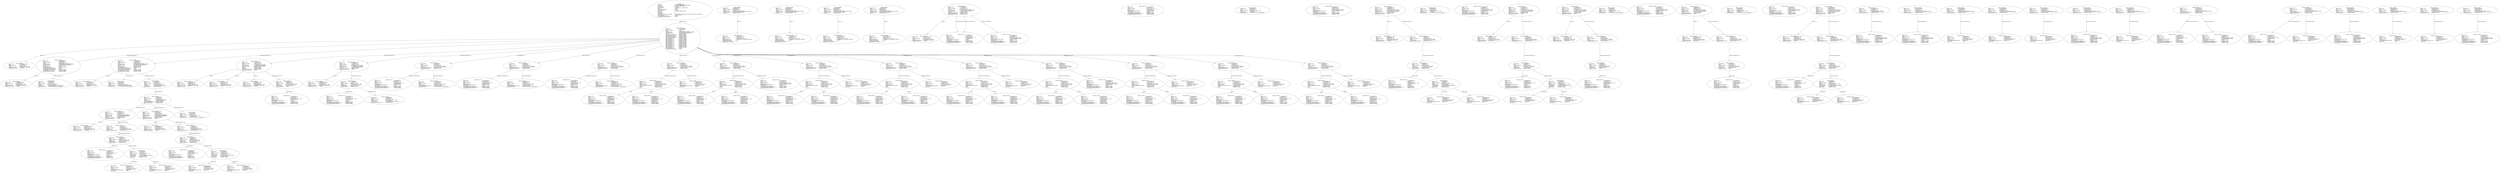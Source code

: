digraph "variable_variant_record.adt" {
  Unit_3 -> Element_2301106
      [ label=Unit_Declaration ];
  Unit_3
      [ label=<<TABLE BORDER="0" CELLBORDER="0" CELLSPACING="0" CELLPADDING="0"> 
          <TR><TD COLSPAN="3">Unit_3</TD></TR>
          <TR><TD ALIGN="LEFT">Unit_Kind   </TD><TD> = </TD><TD ALIGN="LEFT">A_PROCEDURE_BODY</TD></TR>
          <TR><TD ALIGN="LEFT">Unit_Class   </TD><TD> = </TD><TD ALIGN="LEFT">A_PUBLIC_DECLARATION_AND_BODY</TD></TR>
          <TR><TD ALIGN="LEFT">Unit_Origin   </TD><TD> = </TD><TD ALIGN="LEFT">AN_APPLICATION_UNIT</TD></TR>
          <TR><TD ALIGN="LEFT">Unit_Full_Name    </TD><TD> = </TD><TD ALIGN="LEFT">Variant2</TD></TR>
          <TR><TD ALIGN="LEFT">Unique_Name   </TD><TD> = </TD><TD ALIGN="LEFT">ASIS Context 1: Variant2 (body)</TD></TR>
          <TR><TD ALIGN="LEFT">Exists  </TD><TD> = </TD><TD ALIGN="LEFT">TRUE</TD></TR>
          <TR><TD ALIGN="LEFT">Can_Be_Main_Program     </TD><TD> = </TD><TD ALIGN="LEFT">TRUE</TD></TR>
          <TR><TD ALIGN="LEFT">Is_Body_Required     </TD><TD> = </TD><TD ALIGN="LEFT">TRUE</TD></TR>
          <TR><TD ALIGN="LEFT">Text_Name   </TD><TD> = </TD><TD ALIGN="LEFT">variable_variant_record.adb</TD></TR>
          <TR><TD ALIGN="LEFT">Text_Form   </TD><TD> = </TD><TD ALIGN="LEFT"></TD></TR>
          <TR><TD ALIGN="LEFT">Object_Name   </TD><TD> = </TD><TD ALIGN="LEFT"></TD></TR>
          <TR><TD ALIGN="LEFT">Object_Form   </TD><TD> = </TD><TD ALIGN="LEFT"></TD></TR>
          <TR><TD ALIGN="LEFT">Compilation_Command_Line_Options         </TD><TD> = </TD><TD ALIGN="LEFT">-gnatA -gnatc -gnatt -gnatws -gnatyN -mtune=generic -march=x86-64</TD></TR>
          <TR><TD ALIGN="LEFT">Unit_Declaration     </TD><TD> = </TD><TD ALIGN="LEFT">Element_2301106</TD></TR>
          <TR><TD ALIGN="LEFT">Corresponding_Declaration       </TD><TD> = </TD><TD ALIGN="LEFT">(none)</TD></TR>
          <TR><TD ALIGN="LEFT">Corresponding_Parent_Declaration         </TD><TD> = </TD><TD ALIGN="LEFT">Unit_1</TD></TR>
          </TABLE>> ];
  Element_2301106 -> Element_2293057
      [ label="Names ( 1)" ];
  Element_2301106 -> Element_2339082
      [ label="Body_Declarative_Items ( 1)" ];
  Element_2301106 -> Element_2475082
      [ label="Body_Declarative_Items ( 2)" ];
  Element_2301106 -> Element_2498090
      [ label="Body_Declarative_Items ( 3)" ];
  Element_2301106 -> Element_2513090
      [ label="Body_Declarative_Items ( 4)" ];
  Element_2301106 -> Element_2519388
      [ label="Body_Statements ( 1)" ];
  Element_2301106 -> Element_2526388
      [ label="Body_Statements ( 2)" ];
  Element_2301106 -> Element_2537388
      [ label="Body_Statements ( 3)" ];
  Element_2301106 -> Element_2547388
      [ label="Body_Statements ( 4)" ];
  Element_2301106 -> Element_2552388
      [ label="Body_Statements ( 5)" ];
  Element_2301106 -> Element_2557388
      [ label="Body_Statements ( 6)" ];
  Element_2301106 -> Element_2562388
      [ label="Body_Statements ( 7)" ];
  Element_2301106 -> Element_2567388
      [ label="Body_Statements ( 8)" ];
  Element_2301106 -> Element_2572388
      [ label="Body_Statements ( 9)" ];
  Element_2301106 -> Element_2577388
      [ label="Body_Statements ( 10)" ];
  Element_2301106 -> Element_2582388
      [ label="Body_Statements ( 11)" ];
  Element_2301106 -> Element_2587388
      [ label="Body_Statements ( 12)" ];
  Element_2301106
      [ label=<<TABLE BORDER="0" CELLBORDER="0" CELLSPACING="0" CELLPADDING="0"> 
          <TR><TD COLSPAN="3">Element_2301106</TD></TR>
          <TR><TD ALIGN="LEFT">Element_Kind    </TD><TD> = </TD><TD ALIGN="LEFT">A_DECLARATION</TD></TR>
          <TR><TD ALIGN="LEFT">Hash  </TD><TD> = </TD><TD ALIGN="LEFT">-2137357766</TD></TR>
          <TR><TD ALIGN="LEFT">Enclosing_Element     </TD><TD> = </TD><TD ALIGN="LEFT">(none)</TD></TR>
          <TR><TD ALIGN="LEFT">Source  </TD><TD> = </TD><TD ALIGN="LEFT">Variant2.adb - 1:1 .. 39:13</TD></TR>
          <TR><TD ALIGN="LEFT">Declaration_Kind     </TD><TD> = </TD><TD ALIGN="LEFT">A_PROCEDURE_BODY_DECLARATION</TD></TR>
          <TR><TD ALIGN="LEFT">Declaration_Origin     </TD><TD> = </TD><TD ALIGN="LEFT">AN_EXPLICIT_DECLARATION</TD></TR>
          <TR><TD ALIGN="LEFT">Names ( 1)   </TD><TD> = </TD><TD ALIGN="LEFT">Element_2293057</TD></TR>
          <TR><TD ALIGN="LEFT">Corresponding_End_Name      </TD><TD> = </TD><TD ALIGN="LEFT">Element_2588237</TD></TR>
          <TR><TD ALIGN="LEFT">Body_Declarative_Items ( 1)       </TD><TD> = </TD><TD ALIGN="LEFT">Element_2339082</TD></TR>
          <TR><TD ALIGN="LEFT">Body_Declarative_Items ( 2)       </TD><TD> = </TD><TD ALIGN="LEFT">Element_2475082</TD></TR>
          <TR><TD ALIGN="LEFT">Body_Declarative_Items ( 3)       </TD><TD> = </TD><TD ALIGN="LEFT">Element_2498090</TD></TR>
          <TR><TD ALIGN="LEFT">Body_Declarative_Items ( 4)       </TD><TD> = </TD><TD ALIGN="LEFT">Element_2513090</TD></TR>
          <TR><TD ALIGN="LEFT">Body_Statements ( 1)      </TD><TD> = </TD><TD ALIGN="LEFT">Element_2519388</TD></TR>
          <TR><TD ALIGN="LEFT">Body_Statements ( 2)      </TD><TD> = </TD><TD ALIGN="LEFT">Element_2526388</TD></TR>
          <TR><TD ALIGN="LEFT">Body_Statements ( 3)      </TD><TD> = </TD><TD ALIGN="LEFT">Element_2537388</TD></TR>
          <TR><TD ALIGN="LEFT">Body_Statements ( 4)      </TD><TD> = </TD><TD ALIGN="LEFT">Element_2547388</TD></TR>
          <TR><TD ALIGN="LEFT">Body_Statements ( 5)      </TD><TD> = </TD><TD ALIGN="LEFT">Element_2552388</TD></TR>
          <TR><TD ALIGN="LEFT">Body_Statements ( 6)      </TD><TD> = </TD><TD ALIGN="LEFT">Element_2557388</TD></TR>
          <TR><TD ALIGN="LEFT">Body_Statements ( 7)      </TD><TD> = </TD><TD ALIGN="LEFT">Element_2562388</TD></TR>
          <TR><TD ALIGN="LEFT">Body_Statements ( 8)      </TD><TD> = </TD><TD ALIGN="LEFT">Element_2567388</TD></TR>
          <TR><TD ALIGN="LEFT">Body_Statements ( 9)      </TD><TD> = </TD><TD ALIGN="LEFT">Element_2572388</TD></TR>
          <TR><TD ALIGN="LEFT">Body_Statements ( 10)      </TD><TD> = </TD><TD ALIGN="LEFT">Element_2577388</TD></TR>
          <TR><TD ALIGN="LEFT">Body_Statements ( 11)      </TD><TD> = </TD><TD ALIGN="LEFT">Element_2582388</TD></TR>
          <TR><TD ALIGN="LEFT">Body_Statements ( 12)      </TD><TD> = </TD><TD ALIGN="LEFT">Element_2587388</TD></TR>
          <TR><TD ALIGN="LEFT">Is_Name_Repeated     </TD><TD> = </TD><TD ALIGN="LEFT">TRUE</TD></TR>
          <TR><TD ALIGN="LEFT">Corresponding_Declaration       </TD><TD> = </TD><TD ALIGN="LEFT">(none)</TD></TR>
          </TABLE>> ];
  Element_2293057
      [ label=<<TABLE BORDER="0" CELLBORDER="0" CELLSPACING="0" CELLPADDING="0"> 
          <TR><TD COLSPAN="3">Element_2293057</TD></TR>
          <TR><TD ALIGN="LEFT">Element_Kind    </TD><TD> = </TD><TD ALIGN="LEFT">A_DEFINING_NAME</TD></TR>
          <TR><TD ALIGN="LEFT">Hash  </TD><TD> = </TD><TD ALIGN="LEFT">-2138155462</TD></TR>
          <TR><TD ALIGN="LEFT">Enclosing_Element     </TD><TD> = </TD><TD ALIGN="LEFT">Element_2301106</TD></TR>
          <TR><TD ALIGN="LEFT">Source  </TD><TD> = </TD><TD ALIGN="LEFT">Variant2.adb - 1:11 .. 1:18</TD></TR>
          <TR><TD ALIGN="LEFT">Defining_Name_Kind     </TD><TD> = </TD><TD ALIGN="LEFT">A_DEFINING_IDENTIFIER</TD></TR>
          <TR><TD ALIGN="LEFT">Defining_Name_Image     </TD><TD> = </TD><TD ALIGN="LEFT">"Variant2"</TD></TR>
          </TABLE>> ];
  Element_2339082 -> Element_2302057
      [ label="Names ( 1)" ];
  Element_2339082 -> Element_2309149
      [ label=Type_Declaration_View ];
  Element_2339082
      [ label=<<TABLE BORDER="0" CELLBORDER="0" CELLSPACING="0" CELLPADDING="0"> 
          <TR><TD COLSPAN="3">Element_2339082</TD></TR>
          <TR><TD ALIGN="LEFT">Element_Kind    </TD><TD> = </TD><TD ALIGN="LEFT">A_DECLARATION</TD></TR>
          <TR><TD ALIGN="LEFT">Hash  </TD><TD> = </TD><TD ALIGN="LEFT">-1603984882</TD></TR>
          <TR><TD ALIGN="LEFT">Enclosing_Element     </TD><TD> = </TD><TD ALIGN="LEFT">Element_2301106</TD></TR>
          <TR><TD ALIGN="LEFT">Source  </TD><TD> = </TD><TD ALIGN="LEFT">Variant2.adb - 3:4 .. 3:44</TD></TR>
          <TR><TD ALIGN="LEFT">Declaration_Kind     </TD><TD> = </TD><TD ALIGN="LEFT">AN_ORDINARY_TYPE_DECLARATION</TD></TR>
          <TR><TD ALIGN="LEFT">Declaration_Origin     </TD><TD> = </TD><TD ALIGN="LEFT">AN_EXPLICIT_DECLARATION</TD></TR>
          <TR><TD ALIGN="LEFT">Names ( 1)   </TD><TD> = </TD><TD ALIGN="LEFT">Element_2302057</TD></TR>
          <TR><TD ALIGN="LEFT">Discriminant_Part     </TD><TD> = </TD><TD ALIGN="LEFT">(none)</TD></TR>
          <TR><TD ALIGN="LEFT">Type_Declaration_View      </TD><TD> = </TD><TD ALIGN="LEFT">Element_2309149</TD></TR>
          <TR><TD ALIGN="LEFT">Corresponding_Type_Declaration        </TD><TD> = </TD><TD ALIGN="LEFT">(none)</TD></TR>
          <TR><TD ALIGN="LEFT">Corresponding_Type_Partial_View        </TD><TD> = </TD><TD ALIGN="LEFT">(none)</TD></TR>
          <TR><TD ALIGN="LEFT">Corresponding_First_Subtype       </TD><TD> = </TD><TD ALIGN="LEFT">Element_2339082</TD></TR>
          <TR><TD ALIGN="LEFT">Corresponding_Last_Constraint        </TD><TD> = </TD><TD ALIGN="LEFT">Element_2339082</TD></TR>
          <TR><TD ALIGN="LEFT">Corresponding_Last_Subtype       </TD><TD> = </TD><TD ALIGN="LEFT">Element_2339082</TD></TR>
          </TABLE>> ];
  Element_2302057
      [ label=<<TABLE BORDER="0" CELLBORDER="0" CELLSPACING="0" CELLPADDING="0"> 
          <TR><TD COLSPAN="3">Element_2302057</TD></TR>
          <TR><TD ALIGN="LEFT">Element_Kind    </TD><TD> = </TD><TD ALIGN="LEFT">A_DEFINING_NAME</TD></TR>
          <TR><TD ALIGN="LEFT">Hash  </TD><TD> = </TD><TD ALIGN="LEFT">-1604086642</TD></TR>
          <TR><TD ALIGN="LEFT">Enclosing_Element     </TD><TD> = </TD><TD ALIGN="LEFT">Element_2339082</TD></TR>
          <TR><TD ALIGN="LEFT">Source  </TD><TD> = </TD><TD ALIGN="LEFT">Variant2.adb - 3:9 .. 3:13</TD></TR>
          <TR><TD ALIGN="LEFT">Defining_Name_Kind     </TD><TD> = </TD><TD ALIGN="LEFT">A_DEFINING_IDENTIFIER</TD></TR>
          <TR><TD ALIGN="LEFT">Defining_Name_Image     </TD><TD> = </TD><TD ALIGN="LEFT">"POWER"</TD></TR>
          </TABLE>> ];
  Element_2309149
      [ label=<<TABLE BORDER="0" CELLBORDER="0" CELLSPACING="0" CELLPADDING="0"> 
          <TR><TD COLSPAN="3">Element_2309149</TD></TR>
          <TR><TD ALIGN="LEFT">Element_Kind    </TD><TD> = </TD><TD ALIGN="LEFT">A_DEFINITION</TD></TR>
          <TR><TD ALIGN="LEFT">Hash  </TD><TD> = </TD><TD ALIGN="LEFT">-1603710706</TD></TR>
          <TR><TD ALIGN="LEFT">Enclosing_Element     </TD><TD> = </TD><TD ALIGN="LEFT">Element_2339082</TD></TR>
          <TR><TD ALIGN="LEFT">Source  </TD><TD> = </TD><TD ALIGN="LEFT">Variant2.adb - 3:18 .. 3:43</TD></TR>
          <TR><TD ALIGN="LEFT">Definition_Kind    </TD><TD> = </TD><TD ALIGN="LEFT">A_TYPE_DEFINITION</TD></TR>
          <TR><TD ALIGN="LEFT">Type_Kind   </TD><TD> = </TD><TD ALIGN="LEFT">AN_ENUMERATION_TYPE_DEFINITION</TD></TR>
          <TR><TD ALIGN="LEFT">ASIS_PROCESSING    </TD><TD> = </TD><TD ALIGN="LEFT">NOT_IMPLEMENTED_COMPLETELY</TD></TR>
          </TABLE>> ];
  Element_2310097 -> Element_2310059
      [ label="Names ( 1)" ];
  Element_2310097
      [ label=<<TABLE BORDER="0" CELLBORDER="0" CELLSPACING="0" CELLPADDING="0"> 
          <TR><TD COLSPAN="3">Element_2310097</TD></TR>
          <TR><TD ALIGN="LEFT">Element_Kind    </TD><TD> = </TD><TD ALIGN="LEFT">A_DECLARATION</TD></TR>
          <TR><TD ALIGN="LEFT">Hash  </TD><TD> = </TD><TD ALIGN="LEFT">-1603923570</TD></TR>
          <TR><TD ALIGN="LEFT">Enclosing_Element     </TD><TD> = </TD><TD ALIGN="LEFT">Element_2309149</TD></TR>
          <TR><TD ALIGN="LEFT">Source  </TD><TD> = </TD><TD ALIGN="LEFT">Variant2.adb - 3:19 .. 3:21</TD></TR>
          <TR><TD ALIGN="LEFT">Declaration_Kind     </TD><TD> = </TD><TD ALIGN="LEFT">AN_ENUMERATION_LITERAL_SPECIFICATION</TD></TR>
          <TR><TD ALIGN="LEFT">Declaration_Origin     </TD><TD> = </TD><TD ALIGN="LEFT">AN_EXPLICIT_DECLARATION</TD></TR>
          <TR><TD ALIGN="LEFT">Names ( 1)   </TD><TD> = </TD><TD ALIGN="LEFT">Element_2310059</TD></TR>
          </TABLE>> ];
  Element_2310059
      [ label=<<TABLE BORDER="0" CELLBORDER="0" CELLSPACING="0" CELLPADDING="0"> 
          <TR><TD COLSPAN="3">Element_2310059</TD></TR>
          <TR><TD ALIGN="LEFT">Element_Kind    </TD><TD> = </TD><TD ALIGN="LEFT">A_DEFINING_NAME</TD></TR>
          <TR><TD ALIGN="LEFT">Hash  </TD><TD> = </TD><TD ALIGN="LEFT">-1604079218</TD></TR>
          <TR><TD ALIGN="LEFT">Enclosing_Element     </TD><TD> = </TD><TD ALIGN="LEFT">Element_2310097</TD></TR>
          <TR><TD ALIGN="LEFT">Source  </TD><TD> = </TD><TD ALIGN="LEFT">Variant2.adb - 3:19 .. 3:21</TD></TR>
          <TR><TD ALIGN="LEFT">Defining_Name_Kind     </TD><TD> = </TD><TD ALIGN="LEFT">A_DEFINING_ENUMERATION_LITERAL</TD></TR>
          <TR><TD ALIGN="LEFT">Defining_Name_Image     </TD><TD> = </TD><TD ALIGN="LEFT">"GAS"</TD></TR>
          <TR><TD ALIGN="LEFT">Position_Number_Image      </TD><TD> = </TD><TD ALIGN="LEFT">0</TD></TR>
          <TR><TD ALIGN="LEFT">Representation_Value_Image       </TD><TD> = </TD><TD ALIGN="LEFT">0</TD></TR>
          </TABLE>> ];
  Element_2317097 -> Element_2317059
      [ label="Names ( 1)" ];
  Element_2317097
      [ label=<<TABLE BORDER="0" CELLBORDER="0" CELLSPACING="0" CELLPADDING="0"> 
          <TR><TD COLSPAN="3">Element_2317097</TD></TR>
          <TR><TD ALIGN="LEFT">Element_Kind    </TD><TD> = </TD><TD ALIGN="LEFT">A_DECLARATION</TD></TR>
          <TR><TD ALIGN="LEFT">Hash  </TD><TD> = </TD><TD ALIGN="LEFT">-1603922930</TD></TR>
          <TR><TD ALIGN="LEFT">Enclosing_Element     </TD><TD> = </TD><TD ALIGN="LEFT">Element_2309149</TD></TR>
          <TR><TD ALIGN="LEFT">Source  </TD><TD> = </TD><TD ALIGN="LEFT">Variant2.adb - 3:24 .. 3:28</TD></TR>
          <TR><TD ALIGN="LEFT">Declaration_Kind     </TD><TD> = </TD><TD ALIGN="LEFT">AN_ENUMERATION_LITERAL_SPECIFICATION</TD></TR>
          <TR><TD ALIGN="LEFT">Declaration_Origin     </TD><TD> = </TD><TD ALIGN="LEFT">AN_EXPLICIT_DECLARATION</TD></TR>
          <TR><TD ALIGN="LEFT">Names ( 1)   </TD><TD> = </TD><TD ALIGN="LEFT">Element_2317059</TD></TR>
          </TABLE>> ];
  Element_2317059
      [ label=<<TABLE BORDER="0" CELLBORDER="0" CELLSPACING="0" CELLPADDING="0"> 
          <TR><TD COLSPAN="3">Element_2317059</TD></TR>
          <TR><TD ALIGN="LEFT">Element_Kind    </TD><TD> = </TD><TD ALIGN="LEFT">A_DEFINING_NAME</TD></TR>
          <TR><TD ALIGN="LEFT">Hash  </TD><TD> = </TD><TD ALIGN="LEFT">-1604078578</TD></TR>
          <TR><TD ALIGN="LEFT">Enclosing_Element     </TD><TD> = </TD><TD ALIGN="LEFT">Element_2317097</TD></TR>
          <TR><TD ALIGN="LEFT">Source  </TD><TD> = </TD><TD ALIGN="LEFT">Variant2.adb - 3:24 .. 3:28</TD></TR>
          <TR><TD ALIGN="LEFT">Defining_Name_Kind     </TD><TD> = </TD><TD ALIGN="LEFT">A_DEFINING_ENUMERATION_LITERAL</TD></TR>
          <TR><TD ALIGN="LEFT">Defining_Name_Image     </TD><TD> = </TD><TD ALIGN="LEFT">"STEAM"</TD></TR>
          <TR><TD ALIGN="LEFT">Position_Number_Image      </TD><TD> = </TD><TD ALIGN="LEFT">1</TD></TR>
          <TR><TD ALIGN="LEFT">Representation_Value_Image       </TD><TD> = </TD><TD ALIGN="LEFT">1</TD></TR>
          </TABLE>> ];
  Element_2324097 -> Element_2324059
      [ label="Names ( 1)" ];
  Element_2324097
      [ label=<<TABLE BORDER="0" CELLBORDER="0" CELLSPACING="0" CELLPADDING="0"> 
          <TR><TD COLSPAN="3">Element_2324097</TD></TR>
          <TR><TD ALIGN="LEFT">Element_Kind    </TD><TD> = </TD><TD ALIGN="LEFT">A_DECLARATION</TD></TR>
          <TR><TD ALIGN="LEFT">Hash  </TD><TD> = </TD><TD ALIGN="LEFT">-1603922034</TD></TR>
          <TR><TD ALIGN="LEFT">Enclosing_Element     </TD><TD> = </TD><TD ALIGN="LEFT">Element_2309149</TD></TR>
          <TR><TD ALIGN="LEFT">Source  </TD><TD> = </TD><TD ALIGN="LEFT">Variant2.adb - 3:31 .. 3:36</TD></TR>
          <TR><TD ALIGN="LEFT">Declaration_Kind     </TD><TD> = </TD><TD ALIGN="LEFT">AN_ENUMERATION_LITERAL_SPECIFICATION</TD></TR>
          <TR><TD ALIGN="LEFT">Declaration_Origin     </TD><TD> = </TD><TD ALIGN="LEFT">AN_EXPLICIT_DECLARATION</TD></TR>
          <TR><TD ALIGN="LEFT">Names ( 1)   </TD><TD> = </TD><TD ALIGN="LEFT">Element_2324059</TD></TR>
          </TABLE>> ];
  Element_2324059
      [ label=<<TABLE BORDER="0" CELLBORDER="0" CELLSPACING="0" CELLPADDING="0"> 
          <TR><TD COLSPAN="3">Element_2324059</TD></TR>
          <TR><TD ALIGN="LEFT">Element_Kind    </TD><TD> = </TD><TD ALIGN="LEFT">A_DEFINING_NAME</TD></TR>
          <TR><TD ALIGN="LEFT">Hash  </TD><TD> = </TD><TD ALIGN="LEFT">-1604077682</TD></TR>
          <TR><TD ALIGN="LEFT">Enclosing_Element     </TD><TD> = </TD><TD ALIGN="LEFT">Element_2324097</TD></TR>
          <TR><TD ALIGN="LEFT">Source  </TD><TD> = </TD><TD ALIGN="LEFT">Variant2.adb - 3:31 .. 3:36</TD></TR>
          <TR><TD ALIGN="LEFT">Defining_Name_Kind     </TD><TD> = </TD><TD ALIGN="LEFT">A_DEFINING_ENUMERATION_LITERAL</TD></TR>
          <TR><TD ALIGN="LEFT">Defining_Name_Image     </TD><TD> = </TD><TD ALIGN="LEFT">"DIESEL"</TD></TR>
          <TR><TD ALIGN="LEFT">Position_Number_Image      </TD><TD> = </TD><TD ALIGN="LEFT">2</TD></TR>
          <TR><TD ALIGN="LEFT">Representation_Value_Image       </TD><TD> = </TD><TD ALIGN="LEFT">2</TD></TR>
          </TABLE>> ];
  Element_2331097 -> Element_2331059
      [ label="Names ( 1)" ];
  Element_2331097
      [ label=<<TABLE BORDER="0" CELLBORDER="0" CELLSPACING="0" CELLPADDING="0"> 
          <TR><TD COLSPAN="3">Element_2331097</TD></TR>
          <TR><TD ALIGN="LEFT">Element_Kind    </TD><TD> = </TD><TD ALIGN="LEFT">A_DECLARATION</TD></TR>
          <TR><TD ALIGN="LEFT">Hash  </TD><TD> = </TD><TD ALIGN="LEFT">-1603923058</TD></TR>
          <TR><TD ALIGN="LEFT">Enclosing_Element     </TD><TD> = </TD><TD ALIGN="LEFT">Element_2309149</TD></TR>
          <TR><TD ALIGN="LEFT">Source  </TD><TD> = </TD><TD ALIGN="LEFT">Variant2.adb - 3:39 .. 3:42</TD></TR>
          <TR><TD ALIGN="LEFT">Declaration_Kind     </TD><TD> = </TD><TD ALIGN="LEFT">AN_ENUMERATION_LITERAL_SPECIFICATION</TD></TR>
          <TR><TD ALIGN="LEFT">Declaration_Origin     </TD><TD> = </TD><TD ALIGN="LEFT">AN_EXPLICIT_DECLARATION</TD></TR>
          <TR><TD ALIGN="LEFT">Names ( 1)   </TD><TD> = </TD><TD ALIGN="LEFT">Element_2331059</TD></TR>
          </TABLE>> ];
  Element_2331059
      [ label=<<TABLE BORDER="0" CELLBORDER="0" CELLSPACING="0" CELLPADDING="0"> 
          <TR><TD COLSPAN="3">Element_2331059</TD></TR>
          <TR><TD ALIGN="LEFT">Element_Kind    </TD><TD> = </TD><TD ALIGN="LEFT">A_DEFINING_NAME</TD></TR>
          <TR><TD ALIGN="LEFT">Hash  </TD><TD> = </TD><TD ALIGN="LEFT">-1604078706</TD></TR>
          <TR><TD ALIGN="LEFT">Enclosing_Element     </TD><TD> = </TD><TD ALIGN="LEFT">Element_2331097</TD></TR>
          <TR><TD ALIGN="LEFT">Source  </TD><TD> = </TD><TD ALIGN="LEFT">Variant2.adb - 3:39 .. 3:42</TD></TR>
          <TR><TD ALIGN="LEFT">Defining_Name_Kind     </TD><TD> = </TD><TD ALIGN="LEFT">A_DEFINING_ENUMERATION_LITERAL</TD></TR>
          <TR><TD ALIGN="LEFT">Defining_Name_Image     </TD><TD> = </TD><TD ALIGN="LEFT">"NONE"</TD></TR>
          <TR><TD ALIGN="LEFT">Position_Number_Image      </TD><TD> = </TD><TD ALIGN="LEFT">3</TD></TR>
          <TR><TD ALIGN="LEFT">Representation_Value_Image       </TD><TD> = </TD><TD ALIGN="LEFT">3</TD></TR>
          </TABLE>> ];
  Element_2475082 -> Element_2340057
      [ label="Names ( 1)" ];
  Element_2475082 -> Element_2475191
      [ label=Discriminant_Part ];
  Element_2475082 -> Element_2358162
      [ label=Type_Declaration_View ];
  Element_2475082
      [ label=<<TABLE BORDER="0" CELLBORDER="0" CELLSPACING="0" CELLPADDING="0"> 
          <TR><TD COLSPAN="3">Element_2475082</TD></TR>
          <TR><TD ALIGN="LEFT">Element_Kind    </TD><TD> = </TD><TD ALIGN="LEFT">A_DECLARATION</TD></TR>
          <TR><TD ALIGN="LEFT">Hash  </TD><TD> = </TD><TD ALIGN="LEFT">-1473689469</TD></TR>
          <TR><TD ALIGN="LEFT">Enclosing_Element     </TD><TD> = </TD><TD ALIGN="LEFT">Element_2301106</TD></TR>
          <TR><TD ALIGN="LEFT">Source  </TD><TD> = </TD><TD ALIGN="LEFT">Variant2.adb - 5:4 .. 16:17</TD></TR>
          <TR><TD ALIGN="LEFT">Declaration_Kind     </TD><TD> = </TD><TD ALIGN="LEFT">AN_ORDINARY_TYPE_DECLARATION</TD></TR>
          <TR><TD ALIGN="LEFT">Declaration_Origin     </TD><TD> = </TD><TD ALIGN="LEFT">AN_EXPLICIT_DECLARATION</TD></TR>
          <TR><TD ALIGN="LEFT">Names ( 1)   </TD><TD> = </TD><TD ALIGN="LEFT">Element_2340057</TD></TR>
          <TR><TD ALIGN="LEFT">Discriminant_Part     </TD><TD> = </TD><TD ALIGN="LEFT">Element_2475191</TD></TR>
          <TR><TD ALIGN="LEFT">Type_Declaration_View      </TD><TD> = </TD><TD ALIGN="LEFT">Element_2358162</TD></TR>
          <TR><TD ALIGN="LEFT">Corresponding_Type_Declaration        </TD><TD> = </TD><TD ALIGN="LEFT">(none)</TD></TR>
          <TR><TD ALIGN="LEFT">Corresponding_Type_Partial_View        </TD><TD> = </TD><TD ALIGN="LEFT">(none)</TD></TR>
          <TR><TD ALIGN="LEFT">Corresponding_First_Subtype       </TD><TD> = </TD><TD ALIGN="LEFT">Element_2475082</TD></TR>
          <TR><TD ALIGN="LEFT">Corresponding_Last_Constraint        </TD><TD> = </TD><TD ALIGN="LEFT">Element_2475082</TD></TR>
          <TR><TD ALIGN="LEFT">Corresponding_Last_Subtype       </TD><TD> = </TD><TD ALIGN="LEFT">Element_2475082</TD></TR>
          </TABLE>> ];
  Element_2340057
      [ label=<<TABLE BORDER="0" CELLBORDER="0" CELLSPACING="0" CELLPADDING="0"> 
          <TR><TD COLSPAN="3">Element_2340057</TD></TR>
          <TR><TD ALIGN="LEFT">Element_Kind    </TD><TD> = </TD><TD ALIGN="LEFT">A_DEFINING_NAME</TD></TR>
          <TR><TD ALIGN="LEFT">Hash  </TD><TD> = </TD><TD ALIGN="LEFT">-1473714909</TD></TR>
          <TR><TD ALIGN="LEFT">Enclosing_Element     </TD><TD> = </TD><TD ALIGN="LEFT">Element_2475082</TD></TR>
          <TR><TD ALIGN="LEFT">Source  </TD><TD> = </TD><TD ALIGN="LEFT">Variant2.adb - 5:9 .. 5:15</TD></TR>
          <TR><TD ALIGN="LEFT">Defining_Name_Kind     </TD><TD> = </TD><TD ALIGN="LEFT">A_DEFINING_IDENTIFIER</TD></TR>
          <TR><TD ALIGN="LEFT">Defining_Name_Image     </TD><TD> = </TD><TD ALIGN="LEFT">"VEHICLE"</TD></TR>
          </TABLE>> ];
  Element_2475191
      [ label=<<TABLE BORDER="0" CELLBORDER="0" CELLSPACING="0" CELLPADDING="0"> 
          <TR><TD COLSPAN="3">Element_2475191</TD></TR>
          <TR><TD ALIGN="LEFT">Element_Kind    </TD><TD> = </TD><TD ALIGN="LEFT">A_DEFINITION</TD></TR>
          <TR><TD ALIGN="LEFT">Hash  </TD><TD> = </TD><TD ALIGN="LEFT">-1473577853</TD></TR>
          <TR><TD ALIGN="LEFT">Enclosing_Element     </TD><TD> = </TD><TD ALIGN="LEFT">Element_2475082</TD></TR>
          <TR><TD ALIGN="LEFT">Source  </TD><TD> = </TD><TD ALIGN="LEFT">Variant2.adb - 5:17 .. 5:40</TD></TR>
          <TR><TD ALIGN="LEFT">Definition_Kind    </TD><TD> = </TD><TD ALIGN="LEFT">A_KNOWN_DISCRIMINANT_PART</TD></TR>
          <TR><TD ALIGN="LEFT">ASIS_PROCESSING    </TD><TD> = </TD><TD ALIGN="LEFT">NOT_IMPLEMENTED_COMPLETELY</TD></TR>
          </TABLE>> ];
  Element_2356098 -> Element_2348057
      [ label="Names ( 1)" ];
  Element_2356098 -> Element_2355237
      [ label=Object_Declaration_View ];
  Element_2356098 -> Element_2357260
      [ label=Initialization_Expression ];
  Element_2356098 -> Element_2355237
      [ label=Object_Declaration_View ];
  Element_2356098
      [ label=<<TABLE BORDER="0" CELLBORDER="0" CELLSPACING="0" CELLPADDING="0"> 
          <TR><TD COLSPAN="3">Element_2356098</TD></TR>
          <TR><TD ALIGN="LEFT">Element_Kind    </TD><TD> = </TD><TD ALIGN="LEFT">A_DECLARATION</TD></TR>
          <TR><TD ALIGN="LEFT">Hash  </TD><TD> = </TD><TD ALIGN="LEFT">-1473673149</TD></TR>
          <TR><TD ALIGN="LEFT">Enclosing_Element     </TD><TD> = </TD><TD ALIGN="LEFT">Element_2475191</TD></TR>
          <TR><TD ALIGN="LEFT">Source  </TD><TD> = </TD><TD ALIGN="LEFT">Variant2.adb - 5:18 .. 5:39</TD></TR>
          <TR><TD ALIGN="LEFT">Declaration_Kind     </TD><TD> = </TD><TD ALIGN="LEFT">A_DISCRIMINANT_SPECIFICATION</TD></TR>
          <TR><TD ALIGN="LEFT">Declaration_Origin     </TD><TD> = </TD><TD ALIGN="LEFT">AN_EXPLICIT_DECLARATION</TD></TR>
          <TR><TD ALIGN="LEFT">Names ( 1)   </TD><TD> = </TD><TD ALIGN="LEFT">Element_2348057</TD></TR>
          <TR><TD ALIGN="LEFT">Object_Declaration_View      </TD><TD> = </TD><TD ALIGN="LEFT">Element_2355237</TD></TR>
          <TR><TD ALIGN="LEFT">Initialization_Expression       </TD><TD> = </TD><TD ALIGN="LEFT">Element_2357260</TD></TR>
          <TR><TD ALIGN="LEFT">Object_Declaration_View      </TD><TD> = </TD><TD ALIGN="LEFT">Element_2355237</TD></TR>
          </TABLE>> ];
  Element_2348057
      [ label=<<TABLE BORDER="0" CELLBORDER="0" CELLSPACING="0" CELLPADDING="0"> 
          <TR><TD COLSPAN="3">Element_2348057</TD></TR>
          <TR><TD ALIGN="LEFT">Element_Kind    </TD><TD> = </TD><TD ALIGN="LEFT">A_DEFINING_NAME</TD></TR>
          <TR><TD ALIGN="LEFT">Hash  </TD><TD> = </TD><TD ALIGN="LEFT">-1473715133</TD></TR>
          <TR><TD ALIGN="LEFT">Enclosing_Element     </TD><TD> = </TD><TD ALIGN="LEFT">Element_2356098</TD></TR>
          <TR><TD ALIGN="LEFT">Source  </TD><TD> = </TD><TD ALIGN="LEFT">Variant2.adb - 5:18 .. 5:23</TD></TR>
          <TR><TD ALIGN="LEFT">Defining_Name_Kind     </TD><TD> = </TD><TD ALIGN="LEFT">A_DEFINING_IDENTIFIER</TD></TR>
          <TR><TD ALIGN="LEFT">Defining_Name_Image     </TD><TD> = </TD><TD ALIGN="LEFT">"Engine"</TD></TR>
          </TABLE>> ];
  Element_2355237
      [ label=<<TABLE BORDER="0" CELLBORDER="0" CELLSPACING="0" CELLPADDING="0"> 
          <TR><TD COLSPAN="3">Element_2355237</TD></TR>
          <TR><TD ALIGN="LEFT">Element_Kind    </TD><TD> = </TD><TD ALIGN="LEFT">AN_EXPRESSION</TD></TR>
          <TR><TD ALIGN="LEFT">Hash  </TD><TD> = </TD><TD ALIGN="LEFT">-1473530525</TD></TR>
          <TR><TD ALIGN="LEFT">Enclosing_Element     </TD><TD> = </TD><TD ALIGN="LEFT">Element_2356098</TD></TR>
          <TR><TD ALIGN="LEFT">Source  </TD><TD> = </TD><TD ALIGN="LEFT">Variant2.adb - 5:27 .. 5:31</TD></TR>
          <TR><TD ALIGN="LEFT">Expression_Kind    </TD><TD> = </TD><TD ALIGN="LEFT">AN_IDENTIFIER</TD></TR>
          <TR><TD ALIGN="LEFT">Corresponding_Expression_Type        </TD><TD> = </TD><TD ALIGN="LEFT">(none)</TD></TR>
          <TR><TD ALIGN="LEFT">Name_Image   </TD><TD> = </TD><TD ALIGN="LEFT">"POWER"</TD></TR>
          <TR><TD ALIGN="LEFT">Corresponding_Name_Definition        </TD><TD> = </TD><TD ALIGN="LEFT">Element_2302057</TD></TR>
          <TR><TD ALIGN="LEFT">Corresponding_Name_Definition_List ( 1)          </TD><TD> = </TD><TD ALIGN="LEFT">Element_2302057</TD></TR>
          <TR><TD ALIGN="LEFT">Corresponding_Name_Declaration        </TD><TD> = </TD><TD ALIGN="LEFT">Element_2339082</TD></TR>
          </TABLE>> ];
  Element_2357260
      [ label=<<TABLE BORDER="0" CELLBORDER="0" CELLSPACING="0" CELLPADDING="0"> 
          <TR><TD COLSPAN="3">Element_2357260</TD></TR>
          <TR><TD ALIGN="LEFT">Element_Kind    </TD><TD> = </TD><TD ALIGN="LEFT">AN_EXPRESSION</TD></TR>
          <TR><TD ALIGN="LEFT">Hash  </TD><TD> = </TD><TD ALIGN="LEFT">-1473769341</TD></TR>
          <TR><TD ALIGN="LEFT">Enclosing_Element     </TD><TD> = </TD><TD ALIGN="LEFT">Element_2356098</TD></TR>
          <TR><TD ALIGN="LEFT">Source  </TD><TD> = </TD><TD ALIGN="LEFT">Variant2.adb - 5:36 .. 5:39</TD></TR>
          <TR><TD ALIGN="LEFT">Expression_Kind    </TD><TD> = </TD><TD ALIGN="LEFT">AN_ENUMERATION_LITERAL</TD></TR>
          <TR><TD ALIGN="LEFT">Corresponding_Expression_Type        </TD><TD> = </TD><TD ALIGN="LEFT">Element_2339082</TD></TR>
          <TR><TD ALIGN="LEFT">Name_Image   </TD><TD> = </TD><TD ALIGN="LEFT">"NONE"</TD></TR>
          <TR><TD ALIGN="LEFT">Corresponding_Name_Definition        </TD><TD> = </TD><TD ALIGN="LEFT">Element_2331059</TD></TR>
          <TR><TD ALIGN="LEFT">Corresponding_Name_Definition_List ( 1)          </TD><TD> = </TD><TD ALIGN="LEFT">Element_2331059</TD></TR>
          <TR><TD ALIGN="LEFT">Corresponding_Name_Declaration        </TD><TD> = </TD><TD ALIGN="LEFT">Element_2331097</TD></TR>
          </TABLE>> ];
  Element_2358162 -> Element_2358192
      [ label=Record_Definition ];
  Element_2358162
      [ label=<<TABLE BORDER="0" CELLBORDER="0" CELLSPACING="0" CELLPADDING="0"> 
          <TR><TD COLSPAN="3">Element_2358162</TD></TR>
          <TR><TD ALIGN="LEFT">Element_Kind    </TD><TD> = </TD><TD ALIGN="LEFT">A_DEFINITION</TD></TR>
          <TR><TD ALIGN="LEFT">Hash  </TD><TD> = </TD><TD ALIGN="LEFT">-736541583</TD></TR>
          <TR><TD ALIGN="LEFT">Enclosing_Element     </TD><TD> = </TD><TD ALIGN="LEFT">Element_2475082</TD></TR>
          <TR><TD ALIGN="LEFT">Source  </TD><TD> = </TD><TD ALIGN="LEFT">Variant2.adb - 6:7 .. 16:16</TD></TR>
          <TR><TD ALIGN="LEFT">Definition_Kind    </TD><TD> = </TD><TD ALIGN="LEFT">A_TYPE_DEFINITION</TD></TR>
          <TR><TD ALIGN="LEFT">Type_Kind   </TD><TD> = </TD><TD ALIGN="LEFT">A_RECORD_TYPE_DEFINITION</TD></TR>
          <TR><TD ALIGN="LEFT">Record_Definition     </TD><TD> = </TD><TD ALIGN="LEFT">Element_2358192</TD></TR>
          </TABLE>> ];
  Element_2358192 -> Element_2369099
      [ label="Record_Components ( 1)" ];
  Element_2358192 -> Element_2384099
      [ label="Record_Components ( 2)" ];
  Element_2358192 -> Element_2391195
      [ label="Record_Components ( 3)" ];
  Element_2358192
      [ label=<<TABLE BORDER="0" CELLBORDER="0" CELLSPACING="0" CELLPADDING="0"> 
          <TR><TD COLSPAN="3">Element_2358192</TD></TR>
          <TR><TD ALIGN="LEFT">Element_Kind    </TD><TD> = </TD><TD ALIGN="LEFT">A_DEFINITION</TD></TR>
          <TR><TD ALIGN="LEFT">Hash  </TD><TD> = </TD><TD ALIGN="LEFT">-736526223</TD></TR>
          <TR><TD ALIGN="LEFT">Enclosing_Element     </TD><TD> = </TD><TD ALIGN="LEFT">Element_2358162</TD></TR>
          <TR><TD ALIGN="LEFT">Source  </TD><TD> = </TD><TD ALIGN="LEFT">Variant2.adb - 6:7 .. 16:16</TD></TR>
          <TR><TD ALIGN="LEFT">Definition_Kind    </TD><TD> = </TD><TD ALIGN="LEFT">A_RECORD_DEFINITION</TD></TR>
          <TR><TD ALIGN="LEFT">Record_Components ( 1)      </TD><TD> = </TD><TD ALIGN="LEFT">Element_2369099</TD></TR>
          <TR><TD ALIGN="LEFT">Record_Components ( 2)      </TD><TD> = </TD><TD ALIGN="LEFT">Element_2384099</TD></TR>
          <TR><TD ALIGN="LEFT">Record_Components ( 3)      </TD><TD> = </TD><TD ALIGN="LEFT">Element_2391195</TD></TR>
          </TABLE>> ];
  Element_2369099 -> Element_2361057
      [ label="Names ( 1)" ];
  Element_2369099 -> Element_2370183
      [ label=Object_Declaration_View ];
  Element_2369099
      [ label=<<TABLE BORDER="0" CELLBORDER="0" CELLSPACING="0" CELLPADDING="0"> 
          <TR><TD COLSPAN="3">Element_2369099</TD></TR>
          <TR><TD ALIGN="LEFT">Element_Kind    </TD><TD> = </TD><TD ALIGN="LEFT">A_DECLARATION</TD></TR>
          <TR><TD ALIGN="LEFT">Hash  </TD><TD> = </TD><TD ALIGN="LEFT">-368155824</TD></TR>
          <TR><TD ALIGN="LEFT">Enclosing_Element     </TD><TD> = </TD><TD ALIGN="LEFT">Element_2358192</TD></TR>
          <TR><TD ALIGN="LEFT">Source  </TD><TD> = </TD><TD ALIGN="LEFT">Variant2.adb - 7:10 .. 7:47</TD></TR>
          <TR><TD ALIGN="LEFT">Declaration_Kind     </TD><TD> = </TD><TD ALIGN="LEFT">A_COMPONENT_DECLARATION</TD></TR>
          <TR><TD ALIGN="LEFT">Declaration_Origin     </TD><TD> = </TD><TD ALIGN="LEFT">AN_EXPLICIT_DECLARATION</TD></TR>
          <TR><TD ALIGN="LEFT">Names ( 1)   </TD><TD> = </TD><TD ALIGN="LEFT">Element_2361057</TD></TR>
          <TR><TD ALIGN="LEFT">Object_Declaration_View      </TD><TD> = </TD><TD ALIGN="LEFT">Element_2370183</TD></TR>
          <TR><TD ALIGN="LEFT">Initialization_Expression       </TD><TD> = </TD><TD ALIGN="LEFT">(none)</TD></TR>
          </TABLE>> ];
  Element_2361057
      [ label=<<TABLE BORDER="0" CELLBORDER="0" CELLSPACING="0" CELLPADDING="0"> 
          <TR><TD COLSPAN="3">Element_2361057</TD></TR>
          <TR><TD ALIGN="LEFT">Element_Kind    </TD><TD> = </TD><TD ALIGN="LEFT">A_DEFINING_NAME</TD></TR>
          <TR><TD ALIGN="LEFT">Hash  </TD><TD> = </TD><TD ALIGN="LEFT">-368166576</TD></TR>
          <TR><TD ALIGN="LEFT">Enclosing_Element     </TD><TD> = </TD><TD ALIGN="LEFT">Element_2369099</TD></TR>
          <TR><TD ALIGN="LEFT">Source  </TD><TD> = </TD><TD ALIGN="LEFT">Variant2.adb - 7:10 .. 7:19</TD></TR>
          <TR><TD ALIGN="LEFT">Defining_Name_Kind     </TD><TD> = </TD><TD ALIGN="LEFT">A_DEFINING_IDENTIFIER</TD></TR>
          <TR><TD ALIGN="LEFT">Defining_Name_Image     </TD><TD> = </TD><TD ALIGN="LEFT">"Model_Year"</TD></TR>
          </TABLE>> ];
  Element_2370183 -> Element_2375176
      [ label=Component_Definition_View ];
  Element_2370183
      [ label=<<TABLE BORDER="0" CELLBORDER="0" CELLSPACING="0" CELLPADDING="0"> 
          <TR><TD COLSPAN="3">Element_2370183</TD></TR>
          <TR><TD ALIGN="LEFT">Element_Kind    </TD><TD> = </TD><TD ALIGN="LEFT">A_DEFINITION</TD></TR>
          <TR><TD ALIGN="LEFT">Hash  </TD><TD> = </TD><TD ALIGN="LEFT">-368134344</TD></TR>
          <TR><TD ALIGN="LEFT">Enclosing_Element     </TD><TD> = </TD><TD ALIGN="LEFT">Element_2369099</TD></TR>
          <TR><TD ALIGN="LEFT">Source  </TD><TD> = </TD><TD ALIGN="LEFT">Variant2.adb - 7:23 .. 7:46</TD></TR>
          <TR><TD ALIGN="LEFT">Definition_Kind    </TD><TD> = </TD><TD ALIGN="LEFT">A_COMPONENT_DEFINITION</TD></TR>
          <TR><TD ALIGN="LEFT">Component_Definition_View       </TD><TD> = </TD><TD ALIGN="LEFT">Element_2375176</TD></TR>
          </TABLE>> ];
  Element_2375176 -> Element_2368237
      [ label=Subtype_Mark ];
  Element_2375176 -> Element_2371178
      [ label=Subtype_Constraint ];
  Element_2375176
      [ label=<<TABLE BORDER="0" CELLBORDER="0" CELLSPACING="0" CELLPADDING="0"> 
          <TR><TD COLSPAN="3">Element_2375176</TD></TR>
          <TR><TD ALIGN="LEFT">Element_Kind    </TD><TD> = </TD><TD ALIGN="LEFT">A_DEFINITION</TD></TR>
          <TR><TD ALIGN="LEFT">Hash  </TD><TD> = </TD><TD ALIGN="LEFT">-368136136</TD></TR>
          <TR><TD ALIGN="LEFT">Enclosing_Element     </TD><TD> = </TD><TD ALIGN="LEFT">Element_2370183</TD></TR>
          <TR><TD ALIGN="LEFT">Source  </TD><TD> = </TD><TD ALIGN="LEFT">Variant2.adb - 7:23 .. 7:46</TD></TR>
          <TR><TD ALIGN="LEFT">Definition_Kind    </TD><TD> = </TD><TD ALIGN="LEFT">A_SUBTYPE_INDICATION</TD></TR>
          <TR><TD ALIGN="LEFT">Subtype_Mark    </TD><TD> = </TD><TD ALIGN="LEFT">Element_2368237</TD></TR>
          <TR><TD ALIGN="LEFT">Subtype_Constraint     </TD><TD> = </TD><TD ALIGN="LEFT">Element_2371178</TD></TR>
          </TABLE>> ];
  Element_2368237
      [ label=<<TABLE BORDER="0" CELLBORDER="0" CELLSPACING="0" CELLPADDING="0"> 
          <TR><TD COLSPAN="3">Element_2368237</TD></TR>
          <TR><TD ALIGN="LEFT">Element_Kind    </TD><TD> = </TD><TD ALIGN="LEFT">AN_EXPRESSION</TD></TR>
          <TR><TD ALIGN="LEFT">Hash  </TD><TD> = </TD><TD ALIGN="LEFT">-368120520</TD></TR>
          <TR><TD ALIGN="LEFT">Enclosing_Element     </TD><TD> = </TD><TD ALIGN="LEFT">Element_2375176</TD></TR>
          <TR><TD ALIGN="LEFT">Source  </TD><TD> = </TD><TD ALIGN="LEFT">Variant2.adb - 7:23 .. 7:29</TD></TR>
          <TR><TD ALIGN="LEFT">Expression_Kind    </TD><TD> = </TD><TD ALIGN="LEFT">AN_IDENTIFIER</TD></TR>
          <TR><TD ALIGN="LEFT">Corresponding_Expression_Type        </TD><TD> = </TD><TD ALIGN="LEFT">(none)</TD></TR>
          <TR><TD ALIGN="LEFT">Name_Image   </TD><TD> = </TD><TD ALIGN="LEFT">"INTEGER"</TD></TR>
          <TR><TD ALIGN="LEFT">Corresponding_Name_Definition        </TD><TD> = </TD><TD ALIGN="LEFT">Element_37057</TD></TR>
          <TR><TD ALIGN="LEFT">Corresponding_Name_Definition_List ( 1)          </TD><TD> = </TD><TD ALIGN="LEFT">Element_37057</TD></TR>
          <TR><TD ALIGN="LEFT">Corresponding_Name_Declaration        </TD><TD> = </TD><TD ALIGN="LEFT">Element_917082</TD></TR>
          </TABLE>> ];
  Element_2371178 -> Element_2372234
      [ label=Lower_Bound ];
  Element_2371178 -> Element_2374234
      [ label=Upper_Bound ];
  Element_2371178
      [ label=<<TABLE BORDER="0" CELLBORDER="0" CELLSPACING="0" CELLPADDING="0"> 
          <TR><TD COLSPAN="3">Element_2371178</TD></TR>
          <TR><TD ALIGN="LEFT">Element_Kind    </TD><TD> = </TD><TD ALIGN="LEFT">A_DEFINITION</TD></TR>
          <TR><TD ALIGN="LEFT">Hash  </TD><TD> = </TD><TD ALIGN="LEFT">-368135560</TD></TR>
          <TR><TD ALIGN="LEFT">Enclosing_Element     </TD><TD> = </TD><TD ALIGN="LEFT">Element_2375176</TD></TR>
          <TR><TD ALIGN="LEFT">Source  </TD><TD> = </TD><TD ALIGN="LEFT">Variant2.adb - 7:37 .. 7:46</TD></TR>
          <TR><TD ALIGN="LEFT">Definition_Kind    </TD><TD> = </TD><TD ALIGN="LEFT">A_CONSTRAINT</TD></TR>
          <TR><TD ALIGN="LEFT">Constraint_Kind    </TD><TD> = </TD><TD ALIGN="LEFT">A_SIMPLE_EXPRESSION_RANGE</TD></TR>
          <TR><TD ALIGN="LEFT">Lower_Bound   </TD><TD> = </TD><TD ALIGN="LEFT">Element_2372234</TD></TR>
          <TR><TD ALIGN="LEFT">Upper_Bound   </TD><TD> = </TD><TD ALIGN="LEFT">Element_2374234</TD></TR>
          </TABLE>> ];
  Element_2372234
      [ label=<<TABLE BORDER="0" CELLBORDER="0" CELLSPACING="0" CELLPADDING="0"> 
          <TR><TD COLSPAN="3">Element_2372234</TD></TR>
          <TR><TD ALIGN="LEFT">Element_Kind    </TD><TD> = </TD><TD ALIGN="LEFT">AN_EXPRESSION</TD></TR>
          <TR><TD ALIGN="LEFT">Hash  </TD><TD> = </TD><TD ALIGN="LEFT">-368121304</TD></TR>
          <TR><TD ALIGN="LEFT">Enclosing_Element     </TD><TD> = </TD><TD ALIGN="LEFT">Element_2371178</TD></TR>
          <TR><TD ALIGN="LEFT">Source  </TD><TD> = </TD><TD ALIGN="LEFT">Variant2.adb - 7:37 .. 7:40</TD></TR>
          <TR><TD ALIGN="LEFT">Expression_Kind    </TD><TD> = </TD><TD ALIGN="LEFT">AN_INTEGER_LITERAL</TD></TR>
          <TR><TD ALIGN="LEFT">Corresponding_Expression_Type        </TD><TD> = </TD><TD ALIGN="LEFT">Element_82</TD></TR>
          <TR><TD ALIGN="LEFT">Value_Image   </TD><TD> = </TD><TD ALIGN="LEFT">1888</TD></TR>
          </TABLE>> ];
  Element_2374234
      [ label=<<TABLE BORDER="0" CELLBORDER="0" CELLSPACING="0" CELLPADDING="0"> 
          <TR><TD COLSPAN="3">Element_2374234</TD></TR>
          <TR><TD ALIGN="LEFT">Element_Kind    </TD><TD> = </TD><TD ALIGN="LEFT">AN_EXPRESSION</TD></TR>
          <TR><TD ALIGN="LEFT">Hash  </TD><TD> = </TD><TD ALIGN="LEFT">-368121256</TD></TR>
          <TR><TD ALIGN="LEFT">Enclosing_Element     </TD><TD> = </TD><TD ALIGN="LEFT">Element_2371178</TD></TR>
          <TR><TD ALIGN="LEFT">Source  </TD><TD> = </TD><TD ALIGN="LEFT">Variant2.adb - 7:43 .. 7:46</TD></TR>
          <TR><TD ALIGN="LEFT">Expression_Kind    </TD><TD> = </TD><TD ALIGN="LEFT">AN_INTEGER_LITERAL</TD></TR>
          <TR><TD ALIGN="LEFT">Corresponding_Expression_Type        </TD><TD> = </TD><TD ALIGN="LEFT">Element_82</TD></TR>
          <TR><TD ALIGN="LEFT">Value_Image   </TD><TD> = </TD><TD ALIGN="LEFT">1992</TD></TR>
          </TABLE>> ];
  Element_2384099 -> Element_2376057
      [ label="Names ( 1)" ];
  Element_2384099 -> Element_2385183
      [ label=Object_Declaration_View ];
  Element_2384099
      [ label=<<TABLE BORDER="0" CELLBORDER="0" CELLSPACING="0" CELLPADDING="0"> 
          <TR><TD COLSPAN="3">Element_2384099</TD></TR>
          <TR><TD ALIGN="LEFT">Element_Kind    </TD><TD> = </TD><TD ALIGN="LEFT">A_DECLARATION</TD></TR>
          <TR><TD ALIGN="LEFT">Hash  </TD><TD> = </TD><TD ALIGN="LEFT"> 1963471272</TD></TR>
          <TR><TD ALIGN="LEFT">Enclosing_Element     </TD><TD> = </TD><TD ALIGN="LEFT">Element_2358192</TD></TR>
          <TR><TD ALIGN="LEFT">Source  </TD><TD> = </TD><TD ALIGN="LEFT">Variant2.adb - 8:10 .. 8:42</TD></TR>
          <TR><TD ALIGN="LEFT">Declaration_Kind     </TD><TD> = </TD><TD ALIGN="LEFT">A_COMPONENT_DECLARATION</TD></TR>
          <TR><TD ALIGN="LEFT">Declaration_Origin     </TD><TD> = </TD><TD ALIGN="LEFT">AN_EXPLICIT_DECLARATION</TD></TR>
          <TR><TD ALIGN="LEFT">Names ( 1)   </TD><TD> = </TD><TD ALIGN="LEFT">Element_2376057</TD></TR>
          <TR><TD ALIGN="LEFT">Object_Declaration_View      </TD><TD> = </TD><TD ALIGN="LEFT">Element_2385183</TD></TR>
          <TR><TD ALIGN="LEFT">Initialization_Expression       </TD><TD> = </TD><TD ALIGN="LEFT">(none)</TD></TR>
          </TABLE>> ];
  Element_2376057
      [ label=<<TABLE BORDER="0" CELLBORDER="0" CELLSPACING="0" CELLPADDING="0"> 
          <TR><TD COLSPAN="3">Element_2376057</TD></TR>
          <TR><TD ALIGN="LEFT">Element_Kind    </TD><TD> = </TD><TD ALIGN="LEFT">A_DEFINING_NAME</TD></TR>
          <TR><TD ALIGN="LEFT">Hash  </TD><TD> = </TD><TD ALIGN="LEFT"> 1963465896</TD></TR>
          <TR><TD ALIGN="LEFT">Enclosing_Element     </TD><TD> = </TD><TD ALIGN="LEFT">Element_2384099</TD></TR>
          <TR><TD ALIGN="LEFT">Source  </TD><TD> = </TD><TD ALIGN="LEFT">Variant2.adb - 8:10 .. 8:15</TD></TR>
          <TR><TD ALIGN="LEFT">Defining_Name_Kind     </TD><TD> = </TD><TD ALIGN="LEFT">A_DEFINING_IDENTIFIER</TD></TR>
          <TR><TD ALIGN="LEFT">Defining_Name_Image     </TD><TD> = </TD><TD ALIGN="LEFT">"Wheels"</TD></TR>
          </TABLE>> ];
  Element_2385183 -> Element_2390176
      [ label=Component_Definition_View ];
  Element_2385183
      [ label=<<TABLE BORDER="0" CELLBORDER="0" CELLSPACING="0" CELLPADDING="0"> 
          <TR><TD COLSPAN="3">Element_2385183</TD></TR>
          <TR><TD ALIGN="LEFT">Element_Kind    </TD><TD> = </TD><TD ALIGN="LEFT">A_DEFINITION</TD></TR>
          <TR><TD ALIGN="LEFT">Hash  </TD><TD> = </TD><TD ALIGN="LEFT"> 1963482012</TD></TR>
          <TR><TD ALIGN="LEFT">Enclosing_Element     </TD><TD> = </TD><TD ALIGN="LEFT">Element_2384099</TD></TR>
          <TR><TD ALIGN="LEFT">Source  </TD><TD> = </TD><TD ALIGN="LEFT">Variant2.adb - 8:23 .. 8:41</TD></TR>
          <TR><TD ALIGN="LEFT">Definition_Kind    </TD><TD> = </TD><TD ALIGN="LEFT">A_COMPONENT_DEFINITION</TD></TR>
          <TR><TD ALIGN="LEFT">Component_Definition_View       </TD><TD> = </TD><TD ALIGN="LEFT">Element_2390176</TD></TR>
          </TABLE>> ];
  Element_2390176 -> Element_2383237
      [ label=Subtype_Mark ];
  Element_2390176 -> Element_2386178
      [ label=Subtype_Constraint ];
  Element_2390176
      [ label=<<TABLE BORDER="0" CELLBORDER="0" CELLSPACING="0" CELLPADDING="0"> 
          <TR><TD COLSPAN="3">Element_2390176</TD></TR>
          <TR><TD ALIGN="LEFT">Element_Kind    </TD><TD> = </TD><TD ALIGN="LEFT">A_DEFINITION</TD></TR>
          <TR><TD ALIGN="LEFT">Hash  </TD><TD> = </TD><TD ALIGN="LEFT"> 1963481116</TD></TR>
          <TR><TD ALIGN="LEFT">Enclosing_Element     </TD><TD> = </TD><TD ALIGN="LEFT">Element_2385183</TD></TR>
          <TR><TD ALIGN="LEFT">Source  </TD><TD> = </TD><TD ALIGN="LEFT">Variant2.adb - 8:23 .. 8:41</TD></TR>
          <TR><TD ALIGN="LEFT">Definition_Kind    </TD><TD> = </TD><TD ALIGN="LEFT">A_SUBTYPE_INDICATION</TD></TR>
          <TR><TD ALIGN="LEFT">Subtype_Mark    </TD><TD> = </TD><TD ALIGN="LEFT">Element_2383237</TD></TR>
          <TR><TD ALIGN="LEFT">Subtype_Constraint     </TD><TD> = </TD><TD ALIGN="LEFT">Element_2386178</TD></TR>
          </TABLE>> ];
  Element_2383237
      [ label=<<TABLE BORDER="0" CELLBORDER="0" CELLSPACING="0" CELLPADDING="0"> 
          <TR><TD COLSPAN="3">Element_2383237</TD></TR>
          <TR><TD ALIGN="LEFT">Element_Kind    </TD><TD> = </TD><TD ALIGN="LEFT">AN_EXPRESSION</TD></TR>
          <TR><TD ALIGN="LEFT">Hash  </TD><TD> = </TD><TD ALIGN="LEFT"> 1963488924</TD></TR>
          <TR><TD ALIGN="LEFT">Enclosing_Element     </TD><TD> = </TD><TD ALIGN="LEFT">Element_2390176</TD></TR>
          <TR><TD ALIGN="LEFT">Source  </TD><TD> = </TD><TD ALIGN="LEFT">Variant2.adb - 8:23 .. 8:29</TD></TR>
          <TR><TD ALIGN="LEFT">Expression_Kind    </TD><TD> = </TD><TD ALIGN="LEFT">AN_IDENTIFIER</TD></TR>
          <TR><TD ALIGN="LEFT">Corresponding_Expression_Type        </TD><TD> = </TD><TD ALIGN="LEFT">(none)</TD></TR>
          <TR><TD ALIGN="LEFT">Name_Image   </TD><TD> = </TD><TD ALIGN="LEFT">"INTEGER"</TD></TR>
          <TR><TD ALIGN="LEFT">Corresponding_Name_Definition        </TD><TD> = </TD><TD ALIGN="LEFT">Element_37057</TD></TR>
          <TR><TD ALIGN="LEFT">Corresponding_Name_Definition_List ( 1)          </TD><TD> = </TD><TD ALIGN="LEFT">Element_37057</TD></TR>
          <TR><TD ALIGN="LEFT">Corresponding_Name_Declaration        </TD><TD> = </TD><TD ALIGN="LEFT">Element_917082</TD></TR>
          </TABLE>> ];
  Element_2386178 -> Element_2387234
      [ label=Lower_Bound ];
  Element_2386178 -> Element_2389234
      [ label=Upper_Bound ];
  Element_2386178
      [ label=<<TABLE BORDER="0" CELLBORDER="0" CELLSPACING="0" CELLPADDING="0"> 
          <TR><TD COLSPAN="3">Element_2386178</TD></TR>
          <TR><TD ALIGN="LEFT">Element_Kind    </TD><TD> = </TD><TD ALIGN="LEFT">A_DEFINITION</TD></TR>
          <TR><TD ALIGN="LEFT">Hash  </TD><TD> = </TD><TD ALIGN="LEFT"> 1963481404</TD></TR>
          <TR><TD ALIGN="LEFT">Enclosing_Element     </TD><TD> = </TD><TD ALIGN="LEFT">Element_2390176</TD></TR>
          <TR><TD ALIGN="LEFT">Source  </TD><TD> = </TD><TD ALIGN="LEFT">Variant2.adb - 8:37 .. 8:41</TD></TR>
          <TR><TD ALIGN="LEFT">Definition_Kind    </TD><TD> = </TD><TD ALIGN="LEFT">A_CONSTRAINT</TD></TR>
          <TR><TD ALIGN="LEFT">Constraint_Kind    </TD><TD> = </TD><TD ALIGN="LEFT">A_SIMPLE_EXPRESSION_RANGE</TD></TR>
          <TR><TD ALIGN="LEFT">Lower_Bound   </TD><TD> = </TD><TD ALIGN="LEFT">Element_2387234</TD></TR>
          <TR><TD ALIGN="LEFT">Upper_Bound   </TD><TD> = </TD><TD ALIGN="LEFT">Element_2389234</TD></TR>
          </TABLE>> ];
  Element_2387234
      [ label=<<TABLE BORDER="0" CELLBORDER="0" CELLSPACING="0" CELLPADDING="0"> 
          <TR><TD COLSPAN="3">Element_2387234</TD></TR>
          <TR><TD ALIGN="LEFT">Element_Kind    </TD><TD> = </TD><TD ALIGN="LEFT">AN_EXPRESSION</TD></TR>
          <TR><TD ALIGN="LEFT">Hash  </TD><TD> = </TD><TD ALIGN="LEFT"> 1963488532</TD></TR>
          <TR><TD ALIGN="LEFT">Enclosing_Element     </TD><TD> = </TD><TD ALIGN="LEFT">Element_2386178</TD></TR>
          <TR><TD ALIGN="LEFT">Source  </TD><TD> = </TD><TD ALIGN="LEFT">Variant2.adb - 8:37 .. 8:37</TD></TR>
          <TR><TD ALIGN="LEFT">Expression_Kind    </TD><TD> = </TD><TD ALIGN="LEFT">AN_INTEGER_LITERAL</TD></TR>
          <TR><TD ALIGN="LEFT">Corresponding_Expression_Type        </TD><TD> = </TD><TD ALIGN="LEFT">Element_82</TD></TR>
          <TR><TD ALIGN="LEFT">Value_Image   </TD><TD> = </TD><TD ALIGN="LEFT">2</TD></TR>
          </TABLE>> ];
  Element_2389234
      [ label=<<TABLE BORDER="0" CELLBORDER="0" CELLSPACING="0" CELLPADDING="0"> 
          <TR><TD COLSPAN="3">Element_2389234</TD></TR>
          <TR><TD ALIGN="LEFT">Element_Kind    </TD><TD> = </TD><TD ALIGN="LEFT">AN_EXPRESSION</TD></TR>
          <TR><TD ALIGN="LEFT">Hash  </TD><TD> = </TD><TD ALIGN="LEFT"> 1963488544</TD></TR>
          <TR><TD ALIGN="LEFT">Enclosing_Element     </TD><TD> = </TD><TD ALIGN="LEFT">Element_2386178</TD></TR>
          <TR><TD ALIGN="LEFT">Source  </TD><TD> = </TD><TD ALIGN="LEFT">Variant2.adb - 8:40 .. 8:41</TD></TR>
          <TR><TD ALIGN="LEFT">Expression_Kind    </TD><TD> = </TD><TD ALIGN="LEFT">AN_INTEGER_LITERAL</TD></TR>
          <TR><TD ALIGN="LEFT">Corresponding_Expression_Type        </TD><TD> = </TD><TD ALIGN="LEFT">Element_82</TD></TR>
          <TR><TD ALIGN="LEFT">Value_Image   </TD><TD> = </TD><TD ALIGN="LEFT">18</TD></TR>
          </TABLE>> ];
  Element_2391195
      [ label=<<TABLE BORDER="0" CELLBORDER="0" CELLSPACING="0" CELLPADDING="0"> 
          <TR><TD COLSPAN="3">Element_2391195</TD></TR>
          <TR><TD ALIGN="LEFT">Element_Kind    </TD><TD> = </TD><TD ALIGN="LEFT">A_DEFINITION</TD></TR>
          <TR><TD ALIGN="LEFT">Hash  </TD><TD> = </TD><TD ALIGN="LEFT"> 981774548</TD></TR>
          <TR><TD ALIGN="LEFT">Enclosing_Element     </TD><TD> = </TD><TD ALIGN="LEFT">Element_2358192</TD></TR>
          <TR><TD ALIGN="LEFT">Source  </TD><TD> = </TD><TD ALIGN="LEFT">Variant2.adb - 9:10 .. 15:18</TD></TR>
          <TR><TD ALIGN="LEFT">Definition_Kind    </TD><TD> = </TD><TD ALIGN="LEFT">A_VARIANT_PART</TD></TR>
          <TR><TD ALIGN="LEFT">ASIS_PROCESSING    </TD><TD> = </TD><TD ALIGN="LEFT">NOT_IMPLEMENTED_COMPLETELY</TD></TR>
          </TABLE>> ];
  Element_2392237
      [ label=<<TABLE BORDER="0" CELLBORDER="0" CELLSPACING="0" CELLPADDING="0"> 
          <TR><TD COLSPAN="3">Element_2392237</TD></TR>
          <TR><TD ALIGN="LEFT">Element_Kind    </TD><TD> = </TD><TD ALIGN="LEFT">AN_EXPRESSION</TD></TR>
          <TR><TD ALIGN="LEFT">Hash  </TD><TD> = </TD><TD ALIGN="LEFT"> 981777246</TD></TR>
          <TR><TD ALIGN="LEFT">Enclosing_Element     </TD><TD> = </TD><TD ALIGN="LEFT">Element_2391195</TD></TR>
          <TR><TD ALIGN="LEFT">Source  </TD><TD> = </TD><TD ALIGN="LEFT">Variant2.adb - 9:15 .. 9:20</TD></TR>
          <TR><TD ALIGN="LEFT">Expression_Kind    </TD><TD> = </TD><TD ALIGN="LEFT">AN_IDENTIFIER</TD></TR>
          <TR><TD ALIGN="LEFT">Corresponding_Expression_Type        </TD><TD> = </TD><TD ALIGN="LEFT">Element_2339082</TD></TR>
          <TR><TD ALIGN="LEFT">Name_Image   </TD><TD> = </TD><TD ALIGN="LEFT">"Engine"</TD></TR>
          <TR><TD ALIGN="LEFT">Corresponding_Name_Definition        </TD><TD> = </TD><TD ALIGN="LEFT">Element_2348057</TD></TR>
          <TR><TD ALIGN="LEFT">Corresponding_Name_Definition_List ( 1)          </TD><TD> = </TD><TD ALIGN="LEFT">Element_2348057</TD></TR>
          <TR><TD ALIGN="LEFT">Corresponding_Name_Declaration        </TD><TD> = </TD><TD ALIGN="LEFT">Element_2356098</TD></TR>
          </TABLE>> ];
  Element_2394196
      [ label=<<TABLE BORDER="0" CELLBORDER="0" CELLSPACING="0" CELLPADDING="0"> 
          <TR><TD COLSPAN="3">Element_2394196</TD></TR>
          <TR><TD ALIGN="LEFT">Element_Kind    </TD><TD> = </TD><TD ALIGN="LEFT">A_DEFINITION</TD></TR>
          <TR><TD ALIGN="LEFT">Hash  </TD><TD> = </TD><TD ALIGN="LEFT"> 490903693</TD></TR>
          <TR><TD ALIGN="LEFT">Enclosing_Element     </TD><TD> = </TD><TD ALIGN="LEFT">Element_2391195</TD></TR>
          <TR><TD ALIGN="LEFT">Source  </TD><TD> = </TD><TD ALIGN="LEFT">Variant2.adb - 10:13 .. 10:61</TD></TR>
          <TR><TD ALIGN="LEFT">Definition_Kind    </TD><TD> = </TD><TD ALIGN="LEFT">A_VARIANT</TD></TR>
          <TR><TD ALIGN="LEFT">ASIS_PROCESSING    </TD><TD> = </TD><TD ALIGN="LEFT">NOT_IMPLEMENTED_COMPLETELY</TD></TR>
          </TABLE>> ];
  Element_2393260
      [ label=<<TABLE BORDER="0" CELLBORDER="0" CELLSPACING="0" CELLPADDING="0"> 
          <TR><TD COLSPAN="3">Element_2393260</TD></TR>
          <TR><TD ALIGN="LEFT">Element_Kind    </TD><TD> = </TD><TD ALIGN="LEFT">AN_EXPRESSION</TD></TR>
          <TR><TD ALIGN="LEFT">Hash  </TD><TD> = </TD><TD ALIGN="LEFT"> 490897538</TD></TR>
          <TR><TD ALIGN="LEFT">Enclosing_Element     </TD><TD> = </TD><TD ALIGN="LEFT">Element_2394196</TD></TR>
          <TR><TD ALIGN="LEFT">Source  </TD><TD> = </TD><TD ALIGN="LEFT">Variant2.adb - 10:18 .. 10:20</TD></TR>
          <TR><TD ALIGN="LEFT">Expression_Kind    </TD><TD> = </TD><TD ALIGN="LEFT">AN_ENUMERATION_LITERAL</TD></TR>
          <TR><TD ALIGN="LEFT">Corresponding_Expression_Type        </TD><TD> = </TD><TD ALIGN="LEFT">Element_2339082</TD></TR>
          <TR><TD ALIGN="LEFT">Name_Image   </TD><TD> = </TD><TD ALIGN="LEFT">"GAS"</TD></TR>
          <TR><TD ALIGN="LEFT">Corresponding_Name_Definition        </TD><TD> = </TD><TD ALIGN="LEFT">Element_2310059</TD></TR>
          <TR><TD ALIGN="LEFT">Corresponding_Name_Definition_List ( 1)          </TD><TD> = </TD><TD ALIGN="LEFT">Element_2310059</TD></TR>
          <TR><TD ALIGN="LEFT">Corresponding_Name_Declaration        </TD><TD> = </TD><TD ALIGN="LEFT">Element_2310097</TD></TR>
          </TABLE>> ];
  Element_2405099 -> Element_2397057
      [ label="Names ( 1)" ];
  Element_2405099 -> Element_2406183
      [ label=Object_Declaration_View ];
  Element_2405099
      [ label=<<TABLE BORDER="0" CELLBORDER="0" CELLSPACING="0" CELLPADDING="0"> 
          <TR><TD COLSPAN="3">Element_2405099</TD></TR>
          <TR><TD ALIGN="LEFT">Element_Kind    </TD><TD> = </TD><TD ALIGN="LEFT">A_DECLARATION</TD></TR>
          <TR><TD ALIGN="LEFT">Hash  </TD><TD> = </TD><TD ALIGN="LEFT"> 490900588</TD></TR>
          <TR><TD ALIGN="LEFT">Enclosing_Element     </TD><TD> = </TD><TD ALIGN="LEFT">Element_2394196</TD></TR>
          <TR><TD ALIGN="LEFT">Source  </TD><TD> = </TD><TD ALIGN="LEFT">Variant2.adb - 10:28 .. 10:61</TD></TR>
          <TR><TD ALIGN="LEFT">Declaration_Kind     </TD><TD> = </TD><TD ALIGN="LEFT">A_COMPONENT_DECLARATION</TD></TR>
          <TR><TD ALIGN="LEFT">Declaration_Origin     </TD><TD> = </TD><TD ALIGN="LEFT">AN_EXPLICIT_DECLARATION</TD></TR>
          <TR><TD ALIGN="LEFT">Names ( 1)   </TD><TD> = </TD><TD ALIGN="LEFT">Element_2397057</TD></TR>
          <TR><TD ALIGN="LEFT">Object_Declaration_View      </TD><TD> = </TD><TD ALIGN="LEFT">Element_2406183</TD></TR>
          <TR><TD ALIGN="LEFT">Initialization_Expression       </TD><TD> = </TD><TD ALIGN="LEFT">(none)</TD></TR>
          </TABLE>> ];
  Element_2397057
      [ label=<<TABLE BORDER="0" CELLBORDER="0" CELLSPACING="0" CELLPADDING="0"> 
          <TR><TD COLSPAN="3">Element_2397057</TD></TR>
          <TR><TD ALIGN="LEFT">Element_Kind    </TD><TD> = </TD><TD ALIGN="LEFT">A_DEFINING_NAME</TD></TR>
          <TR><TD ALIGN="LEFT">Hash  </TD><TD> = </TD><TD ALIGN="LEFT"> 490899244</TD></TR>
          <TR><TD ALIGN="LEFT">Enclosing_Element     </TD><TD> = </TD><TD ALIGN="LEFT">Element_2405099</TD></TR>
          <TR><TD ALIGN="LEFT">Source  </TD><TD> = </TD><TD ALIGN="LEFT">Variant2.adb - 10:28 .. 10:36</TD></TR>
          <TR><TD ALIGN="LEFT">Defining_Name_Kind     </TD><TD> = </TD><TD ALIGN="LEFT">A_DEFINING_IDENTIFIER</TD></TR>
          <TR><TD ALIGN="LEFT">Defining_Name_Image     </TD><TD> = </TD><TD ALIGN="LEFT">"Cylinders"</TD></TR>
          </TABLE>> ];
  Element_2406183 -> Element_2411176
      [ label=Component_Definition_View ];
  Element_2406183
      [ label=<<TABLE BORDER="0" CELLBORDER="0" CELLSPACING="0" CELLPADDING="0"> 
          <TR><TD COLSPAN="3">Element_2406183</TD></TR>
          <TR><TD ALIGN="LEFT">Element_Kind    </TD><TD> = </TD><TD ALIGN="LEFT">A_DEFINITION</TD></TR>
          <TR><TD ALIGN="LEFT">Hash  </TD><TD> = </TD><TD ALIGN="LEFT"> 490903274</TD></TR>
          <TR><TD ALIGN="LEFT">Enclosing_Element     </TD><TD> = </TD><TD ALIGN="LEFT">Element_2405099</TD></TR>
          <TR><TD ALIGN="LEFT">Source  </TD><TD> = </TD><TD ALIGN="LEFT">Variant2.adb - 10:42 .. 10:60</TD></TR>
          <TR><TD ALIGN="LEFT">Definition_Kind    </TD><TD> = </TD><TD ALIGN="LEFT">A_COMPONENT_DEFINITION</TD></TR>
          <TR><TD ALIGN="LEFT">Component_Definition_View       </TD><TD> = </TD><TD ALIGN="LEFT">Element_2411176</TD></TR>
          </TABLE>> ];
  Element_2411176 -> Element_2404237
      [ label=Subtype_Mark ];
  Element_2411176 -> Element_2407178
      [ label=Subtype_Constraint ];
  Element_2411176
      [ label=<<TABLE BORDER="0" CELLBORDER="0" CELLSPACING="0" CELLPADDING="0"> 
          <TR><TD COLSPAN="3">Element_2411176</TD></TR>
          <TR><TD ALIGN="LEFT">Element_Kind    </TD><TD> = </TD><TD ALIGN="LEFT">A_DEFINITION</TD></TR>
          <TR><TD ALIGN="LEFT">Hash  </TD><TD> = </TD><TD ALIGN="LEFT"> 490903050</TD></TR>
          <TR><TD ALIGN="LEFT">Enclosing_Element     </TD><TD> = </TD><TD ALIGN="LEFT">Element_2406183</TD></TR>
          <TR><TD ALIGN="LEFT">Source  </TD><TD> = </TD><TD ALIGN="LEFT">Variant2.adb - 10:42 .. 10:60</TD></TR>
          <TR><TD ALIGN="LEFT">Definition_Kind    </TD><TD> = </TD><TD ALIGN="LEFT">A_SUBTYPE_INDICATION</TD></TR>
          <TR><TD ALIGN="LEFT">Subtype_Mark    </TD><TD> = </TD><TD ALIGN="LEFT">Element_2404237</TD></TR>
          <TR><TD ALIGN="LEFT">Subtype_Constraint     </TD><TD> = </TD><TD ALIGN="LEFT">Element_2407178</TD></TR>
          </TABLE>> ];
  Element_2404237
      [ label=<<TABLE BORDER="0" CELLBORDER="0" CELLSPACING="0" CELLPADDING="0"> 
          <TR><TD COLSPAN="3">Element_2404237</TD></TR>
          <TR><TD ALIGN="LEFT">Element_Kind    </TD><TD> = </TD><TD ALIGN="LEFT">AN_EXPRESSION</TD></TR>
          <TR><TD ALIGN="LEFT">Hash  </TD><TD> = </TD><TD ALIGN="LEFT"> 490905002</TD></TR>
          <TR><TD ALIGN="LEFT">Enclosing_Element     </TD><TD> = </TD><TD ALIGN="LEFT">Element_2411176</TD></TR>
          <TR><TD ALIGN="LEFT">Source  </TD><TD> = </TD><TD ALIGN="LEFT">Variant2.adb - 10:42 .. 10:48</TD></TR>
          <TR><TD ALIGN="LEFT">Expression_Kind    </TD><TD> = </TD><TD ALIGN="LEFT">AN_IDENTIFIER</TD></TR>
          <TR><TD ALIGN="LEFT">Corresponding_Expression_Type        </TD><TD> = </TD><TD ALIGN="LEFT">(none)</TD></TR>
          <TR><TD ALIGN="LEFT">Name_Image   </TD><TD> = </TD><TD ALIGN="LEFT">"INTEGER"</TD></TR>
          <TR><TD ALIGN="LEFT">Corresponding_Name_Definition        </TD><TD> = </TD><TD ALIGN="LEFT">Element_37057</TD></TR>
          <TR><TD ALIGN="LEFT">Corresponding_Name_Definition_List ( 1)          </TD><TD> = </TD><TD ALIGN="LEFT">Element_37057</TD></TR>
          <TR><TD ALIGN="LEFT">Corresponding_Name_Declaration        </TD><TD> = </TD><TD ALIGN="LEFT">Element_917082</TD></TR>
          </TABLE>> ];
  Element_2407178 -> Element_2408234
      [ label=Lower_Bound ];
  Element_2407178 -> Element_2410234
      [ label=Upper_Bound ];
  Element_2407178
      [ label=<<TABLE BORDER="0" CELLBORDER="0" CELLSPACING="0" CELLPADDING="0"> 
          <TR><TD COLSPAN="3">Element_2407178</TD></TR>
          <TR><TD ALIGN="LEFT">Element_Kind    </TD><TD> = </TD><TD ALIGN="LEFT">A_DEFINITION</TD></TR>
          <TR><TD ALIGN="LEFT">Hash  </TD><TD> = </TD><TD ALIGN="LEFT"> 490903106</TD></TR>
          <TR><TD ALIGN="LEFT">Enclosing_Element     </TD><TD> = </TD><TD ALIGN="LEFT">Element_2411176</TD></TR>
          <TR><TD ALIGN="LEFT">Source  </TD><TD> = </TD><TD ALIGN="LEFT">Variant2.adb - 10:56 .. 10:60</TD></TR>
          <TR><TD ALIGN="LEFT">Definition_Kind    </TD><TD> = </TD><TD ALIGN="LEFT">A_CONSTRAINT</TD></TR>
          <TR><TD ALIGN="LEFT">Constraint_Kind    </TD><TD> = </TD><TD ALIGN="LEFT">A_SIMPLE_EXPRESSION_RANGE</TD></TR>
          <TR><TD ALIGN="LEFT">Lower_Bound   </TD><TD> = </TD><TD ALIGN="LEFT">Element_2408234</TD></TR>
          <TR><TD ALIGN="LEFT">Upper_Bound   </TD><TD> = </TD><TD ALIGN="LEFT">Element_2410234</TD></TR>
          </TABLE>> ];
  Element_2408234
      [ label=<<TABLE BORDER="0" CELLBORDER="0" CELLSPACING="0" CELLPADDING="0"> 
          <TR><TD COLSPAN="3">Element_2408234</TD></TR>
          <TR><TD ALIGN="LEFT">Element_Kind    </TD><TD> = </TD><TD ALIGN="LEFT">AN_EXPRESSION</TD></TR>
          <TR><TD ALIGN="LEFT">Hash  </TD><TD> = </TD><TD ALIGN="LEFT"> 490904904</TD></TR>
          <TR><TD ALIGN="LEFT">Enclosing_Element     </TD><TD> = </TD><TD ALIGN="LEFT">Element_2407178</TD></TR>
          <TR><TD ALIGN="LEFT">Source  </TD><TD> = </TD><TD ALIGN="LEFT">Variant2.adb - 10:56 .. 10:56</TD></TR>
          <TR><TD ALIGN="LEFT">Expression_Kind    </TD><TD> = </TD><TD ALIGN="LEFT">AN_INTEGER_LITERAL</TD></TR>
          <TR><TD ALIGN="LEFT">Corresponding_Expression_Type        </TD><TD> = </TD><TD ALIGN="LEFT">Element_82</TD></TR>
          <TR><TD ALIGN="LEFT">Value_Image   </TD><TD> = </TD><TD ALIGN="LEFT">1</TD></TR>
          </TABLE>> ];
  Element_2410234
      [ label=<<TABLE BORDER="0" CELLBORDER="0" CELLSPACING="0" CELLPADDING="0"> 
          <TR><TD COLSPAN="3">Element_2410234</TD></TR>
          <TR><TD ALIGN="LEFT">Element_Kind    </TD><TD> = </TD><TD ALIGN="LEFT">AN_EXPRESSION</TD></TR>
          <TR><TD ALIGN="LEFT">Hash  </TD><TD> = </TD><TD ALIGN="LEFT"> 490904907</TD></TR>
          <TR><TD ALIGN="LEFT">Enclosing_Element     </TD><TD> = </TD><TD ALIGN="LEFT">Element_2407178</TD></TR>
          <TR><TD ALIGN="LEFT">Source  </TD><TD> = </TD><TD ALIGN="LEFT">Variant2.adb - 10:59 .. 10:60</TD></TR>
          <TR><TD ALIGN="LEFT">Expression_Kind    </TD><TD> = </TD><TD ALIGN="LEFT">AN_INTEGER_LITERAL</TD></TR>
          <TR><TD ALIGN="LEFT">Corresponding_Expression_Type        </TD><TD> = </TD><TD ALIGN="LEFT">Element_82</TD></TR>
          <TR><TD ALIGN="LEFT">Value_Image   </TD><TD> = </TD><TD ALIGN="LEFT">16</TD></TR>
          </TABLE>> ];
  Element_2413196
      [ label=<<TABLE BORDER="0" CELLBORDER="0" CELLSPACING="0" CELLPADDING="0"> 
          <TR><TD COLSPAN="3">Element_2413196</TD></TR>
          <TR><TD ALIGN="LEFT">Element_Kind    </TD><TD> = </TD><TD ALIGN="LEFT">A_DEFINITION</TD></TR>
          <TR><TD ALIGN="LEFT">Hash  </TD><TD> = </TD><TD ALIGN="LEFT">-1902023610</TD></TR>
          <TR><TD ALIGN="LEFT">Enclosing_Element     </TD><TD> = </TD><TD ALIGN="LEFT">Element_2391195</TD></TR>
          <TR><TD ALIGN="LEFT">Source  </TD><TD> = </TD><TD ALIGN="LEFT">Variant2.adb - 11:13 .. 12:49</TD></TR>
          <TR><TD ALIGN="LEFT">Definition_Kind    </TD><TD> = </TD><TD ALIGN="LEFT">A_VARIANT</TD></TR>
          <TR><TD ALIGN="LEFT">ASIS_PROCESSING    </TD><TD> = </TD><TD ALIGN="LEFT">NOT_IMPLEMENTED_COMPLETELY</TD></TR>
          </TABLE>> ];
  Element_2412260
      [ label=<<TABLE BORDER="0" CELLBORDER="0" CELLSPACING="0" CELLPADDING="0"> 
          <TR><TD COLSPAN="3">Element_2412260</TD></TR>
          <TR><TD ALIGN="LEFT">Element_Kind    </TD><TD> = </TD><TD ALIGN="LEFT">AN_EXPRESSION</TD></TR>
          <TR><TD ALIGN="LEFT">Hash  </TD><TD> = </TD><TD ALIGN="LEFT"> 245456961</TD></TR>
          <TR><TD ALIGN="LEFT">Enclosing_Element     </TD><TD> = </TD><TD ALIGN="LEFT">Element_2413196</TD></TR>
          <TR><TD ALIGN="LEFT">Source  </TD><TD> = </TD><TD ALIGN="LEFT">Variant2.adb - 11:18 .. 11:22</TD></TR>
          <TR><TD ALIGN="LEFT">Expression_Kind    </TD><TD> = </TD><TD ALIGN="LEFT">AN_ENUMERATION_LITERAL</TD></TR>
          <TR><TD ALIGN="LEFT">Corresponding_Expression_Type        </TD><TD> = </TD><TD ALIGN="LEFT">Element_2339082</TD></TR>
          <TR><TD ALIGN="LEFT">Name_Image   </TD><TD> = </TD><TD ALIGN="LEFT">"STEAM"</TD></TR>
          <TR><TD ALIGN="LEFT">Corresponding_Name_Definition        </TD><TD> = </TD><TD ALIGN="LEFT">Element_2317059</TD></TR>
          <TR><TD ALIGN="LEFT">Corresponding_Name_Definition_List ( 1)          </TD><TD> = </TD><TD ALIGN="LEFT">Element_2317059</TD></TR>
          <TR><TD ALIGN="LEFT">Corresponding_Name_Declaration        </TD><TD> = </TD><TD ALIGN="LEFT">Element_2317097</TD></TR>
          </TABLE>> ];
  Element_2424099 -> Element_2416057
      [ label="Names ( 1)" ];
  Element_2424099 -> Element_2425183
      [ label=Object_Declaration_View ];
  Element_2424099
      [ label=<<TABLE BORDER="0" CELLBORDER="0" CELLSPACING="0" CELLPADDING="0"> 
          <TR><TD COLSPAN="3">Element_2424099</TD></TR>
          <TR><TD ALIGN="LEFT">Element_Kind    </TD><TD> = </TD><TD ALIGN="LEFT">A_DECLARATION</TD></TR>
          <TR><TD ALIGN="LEFT">Hash  </TD><TD> = </TD><TD ALIGN="LEFT"> 245458486</TD></TR>
          <TR><TD ALIGN="LEFT">Enclosing_Element     </TD><TD> = </TD><TD ALIGN="LEFT">Element_2413196</TD></TR>
          <TR><TD ALIGN="LEFT">Source  </TD><TD> = </TD><TD ALIGN="LEFT">Variant2.adb - 11:28 .. 11:61</TD></TR>
          <TR><TD ALIGN="LEFT">Declaration_Kind     </TD><TD> = </TD><TD ALIGN="LEFT">A_COMPONENT_DECLARATION</TD></TR>
          <TR><TD ALIGN="LEFT">Declaration_Origin     </TD><TD> = </TD><TD ALIGN="LEFT">AN_EXPLICIT_DECLARATION</TD></TR>
          <TR><TD ALIGN="LEFT">Names ( 1)   </TD><TD> = </TD><TD ALIGN="LEFT">Element_2416057</TD></TR>
          <TR><TD ALIGN="LEFT">Object_Declaration_View      </TD><TD> = </TD><TD ALIGN="LEFT">Element_2425183</TD></TR>
          <TR><TD ALIGN="LEFT">Initialization_Expression       </TD><TD> = </TD><TD ALIGN="LEFT">(none)</TD></TR>
          </TABLE>> ];
  Element_2416057
      [ label=<<TABLE BORDER="0" CELLBORDER="0" CELLSPACING="0" CELLPADDING="0"> 
          <TR><TD COLSPAN="3">Element_2416057</TD></TR>
          <TR><TD ALIGN="LEFT">Element_Kind    </TD><TD> = </TD><TD ALIGN="LEFT">A_DEFINING_NAME</TD></TR>
          <TR><TD ALIGN="LEFT">Hash  </TD><TD> = </TD><TD ALIGN="LEFT"> 245457814</TD></TR>
          <TR><TD ALIGN="LEFT">Enclosing_Element     </TD><TD> = </TD><TD ALIGN="LEFT">Element_2424099</TD></TR>
          <TR><TD ALIGN="LEFT">Source  </TD><TD> = </TD><TD ALIGN="LEFT">Variant2.adb - 11:28 .. 11:38</TD></TR>
          <TR><TD ALIGN="LEFT">Defining_Name_Kind     </TD><TD> = </TD><TD ALIGN="LEFT">A_DEFINING_IDENTIFIER</TD></TR>
          <TR><TD ALIGN="LEFT">Defining_Name_Image     </TD><TD> = </TD><TD ALIGN="LEFT">"Boiler_Size"</TD></TR>
          </TABLE>> ];
  Element_2425183 -> Element_2430176
      [ label=Component_Definition_View ];
  Element_2425183
      [ label=<<TABLE BORDER="0" CELLBORDER="0" CELLSPACING="0" CELLPADDING="0"> 
          <TR><TD COLSPAN="3">Element_2425183</TD></TR>
          <TR><TD ALIGN="LEFT">Element_Kind    </TD><TD> = </TD><TD ALIGN="LEFT">A_DEFINITION</TD></TR>
          <TR><TD ALIGN="LEFT">Hash  </TD><TD> = </TD><TD ALIGN="LEFT"> 245459829</TD></TR>
          <TR><TD ALIGN="LEFT">Enclosing_Element     </TD><TD> = </TD><TD ALIGN="LEFT">Element_2424099</TD></TR>
          <TR><TD ALIGN="LEFT">Source  </TD><TD> = </TD><TD ALIGN="LEFT">Variant2.adb - 11:42 .. 11:60</TD></TR>
          <TR><TD ALIGN="LEFT">Definition_Kind    </TD><TD> = </TD><TD ALIGN="LEFT">A_COMPONENT_DEFINITION</TD></TR>
          <TR><TD ALIGN="LEFT">Component_Definition_View       </TD><TD> = </TD><TD ALIGN="LEFT">Element_2430176</TD></TR>
          </TABLE>> ];
  Element_2430176 -> Element_2423237
      [ label=Subtype_Mark ];
  Element_2430176 -> Element_2426178
      [ label=Subtype_Constraint ];
  Element_2430176
      [ label=<<TABLE BORDER="0" CELLBORDER="0" CELLSPACING="0" CELLPADDING="0"> 
          <TR><TD COLSPAN="3">Element_2430176</TD></TR>
          <TR><TD ALIGN="LEFT">Element_Kind    </TD><TD> = </TD><TD ALIGN="LEFT">A_DEFINITION</TD></TR>
          <TR><TD ALIGN="LEFT">Hash  </TD><TD> = </TD><TD ALIGN="LEFT"> 245459717</TD></TR>
          <TR><TD ALIGN="LEFT">Enclosing_Element     </TD><TD> = </TD><TD ALIGN="LEFT">Element_2425183</TD></TR>
          <TR><TD ALIGN="LEFT">Source  </TD><TD> = </TD><TD ALIGN="LEFT">Variant2.adb - 11:42 .. 11:60</TD></TR>
          <TR><TD ALIGN="LEFT">Definition_Kind    </TD><TD> = </TD><TD ALIGN="LEFT">A_SUBTYPE_INDICATION</TD></TR>
          <TR><TD ALIGN="LEFT">Subtype_Mark    </TD><TD> = </TD><TD ALIGN="LEFT">Element_2423237</TD></TR>
          <TR><TD ALIGN="LEFT">Subtype_Constraint     </TD><TD> = </TD><TD ALIGN="LEFT">Element_2426178</TD></TR>
          </TABLE>> ];
  Element_2423237
      [ label=<<TABLE BORDER="0" CELLBORDER="0" CELLSPACING="0" CELLPADDING="0"> 
          <TR><TD COLSPAN="3">Element_2423237</TD></TR>
          <TR><TD ALIGN="LEFT">Element_Kind    </TD><TD> = </TD><TD ALIGN="LEFT">AN_EXPRESSION</TD></TR>
          <TR><TD ALIGN="LEFT">Hash  </TD><TD> = </TD><TD ALIGN="LEFT"> 245460693</TD></TR>
          <TR><TD ALIGN="LEFT">Enclosing_Element     </TD><TD> = </TD><TD ALIGN="LEFT">Element_2430176</TD></TR>
          <TR><TD ALIGN="LEFT">Source  </TD><TD> = </TD><TD ALIGN="LEFT">Variant2.adb - 11:42 .. 11:48</TD></TR>
          <TR><TD ALIGN="LEFT">Expression_Kind    </TD><TD> = </TD><TD ALIGN="LEFT">AN_IDENTIFIER</TD></TR>
          <TR><TD ALIGN="LEFT">Corresponding_Expression_Type        </TD><TD> = </TD><TD ALIGN="LEFT">(none)</TD></TR>
          <TR><TD ALIGN="LEFT">Name_Image   </TD><TD> = </TD><TD ALIGN="LEFT">"INTEGER"</TD></TR>
          <TR><TD ALIGN="LEFT">Corresponding_Name_Definition        </TD><TD> = </TD><TD ALIGN="LEFT">Element_37057</TD></TR>
          <TR><TD ALIGN="LEFT">Corresponding_Name_Definition_List ( 1)          </TD><TD> = </TD><TD ALIGN="LEFT">Element_37057</TD></TR>
          <TR><TD ALIGN="LEFT">Corresponding_Name_Declaration        </TD><TD> = </TD><TD ALIGN="LEFT">Element_917082</TD></TR>
          </TABLE>> ];
  Element_2426178 -> Element_2427234
      [ label=Lower_Bound ];
  Element_2426178 -> Element_2429234
      [ label=Upper_Bound ];
  Element_2426178
      [ label=<<TABLE BORDER="0" CELLBORDER="0" CELLSPACING="0" CELLPADDING="0"> 
          <TR><TD COLSPAN="3">Element_2426178</TD></TR>
          <TR><TD ALIGN="LEFT">Element_Kind    </TD><TD> = </TD><TD ALIGN="LEFT">A_DEFINITION</TD></TR>
          <TR><TD ALIGN="LEFT">Hash  </TD><TD> = </TD><TD ALIGN="LEFT"> 245459745</TD></TR>
          <TR><TD ALIGN="LEFT">Enclosing_Element     </TD><TD> = </TD><TD ALIGN="LEFT">Element_2430176</TD></TR>
          <TR><TD ALIGN="LEFT">Source  </TD><TD> = </TD><TD ALIGN="LEFT">Variant2.adb - 11:56 .. 11:60</TD></TR>
          <TR><TD ALIGN="LEFT">Definition_Kind    </TD><TD> = </TD><TD ALIGN="LEFT">A_CONSTRAINT</TD></TR>
          <TR><TD ALIGN="LEFT">Constraint_Kind    </TD><TD> = </TD><TD ALIGN="LEFT">A_SIMPLE_EXPRESSION_RANGE</TD></TR>
          <TR><TD ALIGN="LEFT">Lower_Bound   </TD><TD> = </TD><TD ALIGN="LEFT">Element_2427234</TD></TR>
          <TR><TD ALIGN="LEFT">Upper_Bound   </TD><TD> = </TD><TD ALIGN="LEFT">Element_2429234</TD></TR>
          </TABLE>> ];
  Element_2427234
      [ label=<<TABLE BORDER="0" CELLBORDER="0" CELLSPACING="0" CELLPADDING="0"> 
          <TR><TD COLSPAN="3">Element_2427234</TD></TR>
          <TR><TD ALIGN="LEFT">Element_Kind    </TD><TD> = </TD><TD ALIGN="LEFT">AN_EXPRESSION</TD></TR>
          <TR><TD ALIGN="LEFT">Hash  </TD><TD> = </TD><TD ALIGN="LEFT"> 245460644</TD></TR>
          <TR><TD ALIGN="LEFT">Enclosing_Element     </TD><TD> = </TD><TD ALIGN="LEFT">Element_2426178</TD></TR>
          <TR><TD ALIGN="LEFT">Source  </TD><TD> = </TD><TD ALIGN="LEFT">Variant2.adb - 11:56 .. 11:56</TD></TR>
          <TR><TD ALIGN="LEFT">Expression_Kind    </TD><TD> = </TD><TD ALIGN="LEFT">AN_INTEGER_LITERAL</TD></TR>
          <TR><TD ALIGN="LEFT">Corresponding_Expression_Type        </TD><TD> = </TD><TD ALIGN="LEFT">Element_82</TD></TR>
          <TR><TD ALIGN="LEFT">Value_Image   </TD><TD> = </TD><TD ALIGN="LEFT">5</TD></TR>
          </TABLE>> ];
  Element_2429234
      [ label=<<TABLE BORDER="0" CELLBORDER="0" CELLSPACING="0" CELLPADDING="0"> 
          <TR><TD COLSPAN="3">Element_2429234</TD></TR>
          <TR><TD ALIGN="LEFT">Element_Kind    </TD><TD> = </TD><TD ALIGN="LEFT">AN_EXPRESSION</TD></TR>
          <TR><TD ALIGN="LEFT">Hash  </TD><TD> = </TD><TD ALIGN="LEFT">-1902023003</TD></TR>
          <TR><TD ALIGN="LEFT">Enclosing_Element     </TD><TD> = </TD><TD ALIGN="LEFT">Element_2426178</TD></TR>
          <TR><TD ALIGN="LEFT">Source  </TD><TD> = </TD><TD ALIGN="LEFT">Variant2.adb - 11:59 .. 11:60</TD></TR>
          <TR><TD ALIGN="LEFT">Expression_Kind    </TD><TD> = </TD><TD ALIGN="LEFT">AN_INTEGER_LITERAL</TD></TR>
          <TR><TD ALIGN="LEFT">Corresponding_Expression_Type        </TD><TD> = </TD><TD ALIGN="LEFT">Element_82</TD></TR>
          <TR><TD ALIGN="LEFT">Value_Image   </TD><TD> = </TD><TD ALIGN="LEFT">22</TD></TR>
          </TABLE>> ];
  Element_2439099 -> Element_2431057
      [ label="Names ( 1)" ];
  Element_2439099 -> Element_2440183
      [ label=Object_Declaration_View ];
  Element_2439099
      [ label=<<TABLE BORDER="0" CELLBORDER="0" CELLSPACING="0" CELLPADDING="0"> 
          <TR><TD COLSPAN="3">Element_2439099</TD></TR>
          <TR><TD ALIGN="LEFT">Element_Kind    </TD><TD> = </TD><TD ALIGN="LEFT">A_DECLARATION</TD></TR>
          <TR><TD ALIGN="LEFT">Hash  </TD><TD> = </TD><TD ALIGN="LEFT"> 122733339</TD></TR>
          <TR><TD ALIGN="LEFT">Enclosing_Element     </TD><TD> = </TD><TD ALIGN="LEFT">Element_2413196</TD></TR>
          <TR><TD ALIGN="LEFT">Source  </TD><TD> = </TD><TD ALIGN="LEFT">Variant2.adb - 12:28 .. 12:49</TD></TR>
          <TR><TD ALIGN="LEFT">Declaration_Kind     </TD><TD> = </TD><TD ALIGN="LEFT">A_COMPONENT_DECLARATION</TD></TR>
          <TR><TD ALIGN="LEFT">Declaration_Origin     </TD><TD> = </TD><TD ALIGN="LEFT">AN_EXPLICIT_DECLARATION</TD></TR>
          <TR><TD ALIGN="LEFT">Names ( 1)   </TD><TD> = </TD><TD ALIGN="LEFT">Element_2431057</TD></TR>
          <TR><TD ALIGN="LEFT">Object_Declaration_View      </TD><TD> = </TD><TD ALIGN="LEFT">Element_2440183</TD></TR>
          <TR><TD ALIGN="LEFT">Initialization_Expression       </TD><TD> = </TD><TD ALIGN="LEFT">(none)</TD></TR>
          </TABLE>> ];
  Element_2431057
      [ label=<<TABLE BORDER="0" CELLBORDER="0" CELLSPACING="0" CELLPADDING="0"> 
          <TR><TD COLSPAN="3">Element_2431057</TD></TR>
          <TR><TD ALIGN="LEFT">Element_Kind    </TD><TD> = </TD><TD ALIGN="LEFT">A_DEFINING_NAME</TD></TR>
          <TR><TD ALIGN="LEFT">Hash  </TD><TD> = </TD><TD ALIGN="LEFT"> 122733003</TD></TR>
          <TR><TD ALIGN="LEFT">Enclosing_Element     </TD><TD> = </TD><TD ALIGN="LEFT">Element_2439099</TD></TR>
          <TR><TD ALIGN="LEFT">Source  </TD><TD> = </TD><TD ALIGN="LEFT">Variant2.adb - 12:28 .. 12:38</TD></TR>
          <TR><TD ALIGN="LEFT">Defining_Name_Kind     </TD><TD> = </TD><TD ALIGN="LEFT">A_DEFINING_IDENTIFIER</TD></TR>
          <TR><TD ALIGN="LEFT">Defining_Name_Image     </TD><TD> = </TD><TD ALIGN="LEFT">"Coal_Burner"</TD></TR>
          </TABLE>> ];
  Element_2440183 -> Element_2438176
      [ label=Component_Definition_View ];
  Element_2440183
      [ label=<<TABLE BORDER="0" CELLBORDER="0" CELLSPACING="0" CELLPADDING="0"> 
          <TR><TD COLSPAN="3">Element_2440183</TD></TR>
          <TR><TD ALIGN="LEFT">Element_Kind    </TD><TD> = </TD><TD ALIGN="LEFT">A_DEFINITION</TD></TR>
          <TR><TD ALIGN="LEFT">Hash  </TD><TD> = </TD><TD ALIGN="LEFT">-2024749638</TD></TR>
          <TR><TD ALIGN="LEFT">Enclosing_Element     </TD><TD> = </TD><TD ALIGN="LEFT">Element_2439099</TD></TR>
          <TR><TD ALIGN="LEFT">Source  </TD><TD> = </TD><TD ALIGN="LEFT">Variant2.adb - 12:42 .. 12:48</TD></TR>
          <TR><TD ALIGN="LEFT">Definition_Kind    </TD><TD> = </TD><TD ALIGN="LEFT">A_COMPONENT_DEFINITION</TD></TR>
          <TR><TD ALIGN="LEFT">Component_Definition_View       </TD><TD> = </TD><TD ALIGN="LEFT">Element_2438176</TD></TR>
          </TABLE>> ];
  Element_2438176 -> Element_2438237
      [ label=Subtype_Mark ];
  Element_2438176
      [ label=<<TABLE BORDER="0" CELLBORDER="0" CELLSPACING="0" CELLPADDING="0"> 
          <TR><TD COLSPAN="3">Element_2438176</TD></TR>
          <TR><TD ALIGN="LEFT">Element_Kind    </TD><TD> = </TD><TD ALIGN="LEFT">A_DEFINITION</TD></TR>
          <TR><TD ALIGN="LEFT">Hash  </TD><TD> = </TD><TD ALIGN="LEFT">-2024749694</TD></TR>
          <TR><TD ALIGN="LEFT">Enclosing_Element     </TD><TD> = </TD><TD ALIGN="LEFT">Element_2440183</TD></TR>
          <TR><TD ALIGN="LEFT">Source  </TD><TD> = </TD><TD ALIGN="LEFT">Variant2.adb - 12:42 .. 12:48</TD></TR>
          <TR><TD ALIGN="LEFT">Definition_Kind    </TD><TD> = </TD><TD ALIGN="LEFT">A_SUBTYPE_INDICATION</TD></TR>
          <TR><TD ALIGN="LEFT">Subtype_Mark    </TD><TD> = </TD><TD ALIGN="LEFT">Element_2438237</TD></TR>
          <TR><TD ALIGN="LEFT">Subtype_Constraint     </TD><TD> = </TD><TD ALIGN="LEFT">(none)</TD></TR>
          </TABLE>> ];
  Element_2438237
      [ label=<<TABLE BORDER="0" CELLBORDER="0" CELLSPACING="0" CELLPADDING="0"> 
          <TR><TD COLSPAN="3">Element_2438237</TD></TR>
          <TR><TD ALIGN="LEFT">Element_Kind    </TD><TD> = </TD><TD ALIGN="LEFT">AN_EXPRESSION</TD></TR>
          <TR><TD ALIGN="LEFT">Hash  </TD><TD> = </TD><TD ALIGN="LEFT">-2024749206</TD></TR>
          <TR><TD ALIGN="LEFT">Enclosing_Element     </TD><TD> = </TD><TD ALIGN="LEFT">Element_2438176</TD></TR>
          <TR><TD ALIGN="LEFT">Source  </TD><TD> = </TD><TD ALIGN="LEFT">Variant2.adb - 12:42 .. 12:48</TD></TR>
          <TR><TD ALIGN="LEFT">Expression_Kind    </TD><TD> = </TD><TD ALIGN="LEFT">AN_IDENTIFIER</TD></TR>
          <TR><TD ALIGN="LEFT">Corresponding_Expression_Type        </TD><TD> = </TD><TD ALIGN="LEFT">(none)</TD></TR>
          <TR><TD ALIGN="LEFT">Name_Image   </TD><TD> = </TD><TD ALIGN="LEFT">"BOOLEAN"</TD></TR>
          <TR><TD ALIGN="LEFT">Corresponding_Name_Definition        </TD><TD> = </TD><TD ALIGN="LEFT">Element_16057</TD></TR>
          <TR><TD ALIGN="LEFT">Corresponding_Name_Definition_List ( 1)          </TD><TD> = </TD><TD ALIGN="LEFT">Element_16057</TD></TR>
          <TR><TD ALIGN="LEFT">Corresponding_Name_Declaration        </TD><TD> = </TD><TD ALIGN="LEFT">Element_914082</TD></TR>
          </TABLE>> ];
  Element_2442196
      [ label=<<TABLE BORDER="0" CELLBORDER="0" CELLSPACING="0" CELLPADDING="0"> 
          <TR><TD COLSPAN="3">Element_2442196</TD></TR>
          <TR><TD ALIGN="LEFT">Element_Kind    </TD><TD> = </TD><TD ALIGN="LEFT">A_DEFINITION</TD></TR>
          <TR><TD ALIGN="LEFT">Hash  </TD><TD> = </TD><TD ALIGN="LEFT">-1549243631</TD></TR>
          <TR><TD ALIGN="LEFT">Enclosing_Element     </TD><TD> = </TD><TD ALIGN="LEFT">Element_2391195</TD></TR>
          <TR><TD ALIGN="LEFT">Source  </TD><TD> = </TD><TD ALIGN="LEFT">Variant2.adb - 13:13 .. 13:49</TD></TR>
          <TR><TD ALIGN="LEFT">Definition_Kind    </TD><TD> = </TD><TD ALIGN="LEFT">A_VARIANT</TD></TR>
          <TR><TD ALIGN="LEFT">ASIS_PROCESSING    </TD><TD> = </TD><TD ALIGN="LEFT">NOT_IMPLEMENTED_COMPLETELY</TD></TR>
          </TABLE>> ];
  Element_2441260
      [ label=<<TABLE BORDER="0" CELLBORDER="0" CELLSPACING="0" CELLPADDING="0"> 
          <TR><TD COLSPAN="3">Element_2441260</TD></TR>
          <TR><TD ALIGN="LEFT">Element_Kind    </TD><TD> = </TD><TD ALIGN="LEFT">AN_EXPRESSION</TD></TR>
          <TR><TD ALIGN="LEFT">Hash  </TD><TD> = </TD><TD ALIGN="LEFT"> 1135110160</TD></TR>
          <TR><TD ALIGN="LEFT">Enclosing_Element     </TD><TD> = </TD><TD ALIGN="LEFT">Element_2442196</TD></TR>
          <TR><TD ALIGN="LEFT">Source  </TD><TD> = </TD><TD ALIGN="LEFT">Variant2.adb - 13:18 .. 13:23</TD></TR>
          <TR><TD ALIGN="LEFT">Expression_Kind    </TD><TD> = </TD><TD ALIGN="LEFT">AN_ENUMERATION_LITERAL</TD></TR>
          <TR><TD ALIGN="LEFT">Corresponding_Expression_Type        </TD><TD> = </TD><TD ALIGN="LEFT">Element_2339082</TD></TR>
          <TR><TD ALIGN="LEFT">Name_Image   </TD><TD> = </TD><TD ALIGN="LEFT">"DIESEL"</TD></TR>
          <TR><TD ALIGN="LEFT">Corresponding_Name_Definition        </TD><TD> = </TD><TD ALIGN="LEFT">Element_2324059</TD></TR>
          <TR><TD ALIGN="LEFT">Corresponding_Name_Definition_List ( 1)          </TD><TD> = </TD><TD ALIGN="LEFT">Element_2324059</TD></TR>
          <TR><TD ALIGN="LEFT">Corresponding_Name_Declaration        </TD><TD> = </TD><TD ALIGN="LEFT">Element_2324097</TD></TR>
          </TABLE>> ];
  Element_2453099 -> Element_2445057
      [ label="Names ( 1)" ];
  Element_2453099 -> Element_2454183
      [ label=Object_Declaration_View ];
  Element_2453099
      [ label=<<TABLE BORDER="0" CELLBORDER="0" CELLSPACING="0" CELLPADDING="0"> 
          <TR><TD COLSPAN="3">Element_2453099</TD></TR>
          <TR><TD ALIGN="LEFT">Element_Kind    </TD><TD> = </TD><TD ALIGN="LEFT">A_DECLARATION</TD></TR>
          <TR><TD ALIGN="LEFT">Hash  </TD><TD> = </TD><TD ALIGN="LEFT">-2086114931</TD></TR>
          <TR><TD ALIGN="LEFT">Enclosing_Element     </TD><TD> = </TD><TD ALIGN="LEFT">Element_2442196</TD></TR>
          <TR><TD ALIGN="LEFT">Source  </TD><TD> = </TD><TD ALIGN="LEFT">Variant2.adb - 13:28 .. 13:49</TD></TR>
          <TR><TD ALIGN="LEFT">Declaration_Kind     </TD><TD> = </TD><TD ALIGN="LEFT">A_COMPONENT_DECLARATION</TD></TR>
          <TR><TD ALIGN="LEFT">Declaration_Origin     </TD><TD> = </TD><TD ALIGN="LEFT">AN_EXPLICIT_DECLARATION</TD></TR>
          <TR><TD ALIGN="LEFT">Names ( 1)   </TD><TD> = </TD><TD ALIGN="LEFT">Element_2445057</TD></TR>
          <TR><TD ALIGN="LEFT">Object_Declaration_View      </TD><TD> = </TD><TD ALIGN="LEFT">Element_2454183</TD></TR>
          <TR><TD ALIGN="LEFT">Initialization_Expression       </TD><TD> = </TD><TD ALIGN="LEFT">(none)</TD></TR>
          </TABLE>> ];
  Element_2445057
      [ label=<<TABLE BORDER="0" CELLBORDER="0" CELLSPACING="0" CELLPADDING="0"> 
          <TR><TD COLSPAN="3">Element_2445057</TD></TR>
          <TR><TD ALIGN="LEFT">Element_Kind    </TD><TD> = </TD><TD ALIGN="LEFT">A_DEFINING_NAME</TD></TR>
          <TR><TD ALIGN="LEFT">Hash  </TD><TD> = </TD><TD ALIGN="LEFT">-2086115099</TD></TR>
          <TR><TD ALIGN="LEFT">Enclosing_Element     </TD><TD> = </TD><TD ALIGN="LEFT">Element_2453099</TD></TR>
          <TR><TD ALIGN="LEFT">Source  </TD><TD> = </TD><TD ALIGN="LEFT">Variant2.adb - 13:28 .. 13:38</TD></TR>
          <TR><TD ALIGN="LEFT">Defining_Name_Kind     </TD><TD> = </TD><TD ALIGN="LEFT">A_DEFINING_IDENTIFIER</TD></TR>
          <TR><TD ALIGN="LEFT">Defining_Name_Image     </TD><TD> = </TD><TD ALIGN="LEFT">"Fuel_Inject"</TD></TR>
          </TABLE>> ];
  Element_2454183 -> Element_2452176
      [ label=Component_Definition_View ];
  Element_2454183
      [ label=<<TABLE BORDER="0" CELLBORDER="0" CELLSPACING="0" CELLPADDING="0"> 
          <TR><TD COLSPAN="3">Element_2454183</TD></TR>
          <TR><TD ALIGN="LEFT">Element_Kind    </TD><TD> = </TD><TD ALIGN="LEFT">A_DEFINITION</TD></TR>
          <TR><TD ALIGN="LEFT">Hash  </TD><TD> = </TD><TD ALIGN="LEFT"> 1135110877</TD></TR>
          <TR><TD ALIGN="LEFT">Enclosing_Element     </TD><TD> = </TD><TD ALIGN="LEFT">Element_2453099</TD></TR>
          <TR><TD ALIGN="LEFT">Source  </TD><TD> = </TD><TD ALIGN="LEFT">Variant2.adb - 13:42 .. 13:48</TD></TR>
          <TR><TD ALIGN="LEFT">Definition_Kind    </TD><TD> = </TD><TD ALIGN="LEFT">A_COMPONENT_DEFINITION</TD></TR>
          <TR><TD ALIGN="LEFT">Component_Definition_View       </TD><TD> = </TD><TD ALIGN="LEFT">Element_2452176</TD></TR>
          </TABLE>> ];
  Element_2452176 -> Element_2452237
      [ label=Subtype_Mark ];
  Element_2452176
      [ label=<<TABLE BORDER="0" CELLBORDER="0" CELLSPACING="0" CELLPADDING="0"> 
          <TR><TD COLSPAN="3">Element_2452176</TD></TR>
          <TR><TD ALIGN="LEFT">Element_Kind    </TD><TD> = </TD><TD ALIGN="LEFT">A_DEFINITION</TD></TR>
          <TR><TD ALIGN="LEFT">Hash  </TD><TD> = </TD><TD ALIGN="LEFT"> 1135110849</TD></TR>
          <TR><TD ALIGN="LEFT">Enclosing_Element     </TD><TD> = </TD><TD ALIGN="LEFT">Element_2454183</TD></TR>
          <TR><TD ALIGN="LEFT">Source  </TD><TD> = </TD><TD ALIGN="LEFT">Variant2.adb - 13:42 .. 13:48</TD></TR>
          <TR><TD ALIGN="LEFT">Definition_Kind    </TD><TD> = </TD><TD ALIGN="LEFT">A_SUBTYPE_INDICATION</TD></TR>
          <TR><TD ALIGN="LEFT">Subtype_Mark    </TD><TD> = </TD><TD ALIGN="LEFT">Element_2452237</TD></TR>
          <TR><TD ALIGN="LEFT">Subtype_Constraint     </TD><TD> = </TD><TD ALIGN="LEFT">(none)</TD></TR>
          </TABLE>> ];
  Element_2452237
      [ label=<<TABLE BORDER="0" CELLBORDER="0" CELLSPACING="0" CELLPADDING="0"> 
          <TR><TD COLSPAN="3">Element_2452237</TD></TR>
          <TR><TD ALIGN="LEFT">Element_Kind    </TD><TD> = </TD><TD ALIGN="LEFT">AN_EXPRESSION</TD></TR>
          <TR><TD ALIGN="LEFT">Hash  </TD><TD> = </TD><TD ALIGN="LEFT"> 1135111093</TD></TR>
          <TR><TD ALIGN="LEFT">Enclosing_Element     </TD><TD> = </TD><TD ALIGN="LEFT">Element_2452176</TD></TR>
          <TR><TD ALIGN="LEFT">Source  </TD><TD> = </TD><TD ALIGN="LEFT">Variant2.adb - 13:42 .. 13:48</TD></TR>
          <TR><TD ALIGN="LEFT">Expression_Kind    </TD><TD> = </TD><TD ALIGN="LEFT">AN_IDENTIFIER</TD></TR>
          <TR><TD ALIGN="LEFT">Corresponding_Expression_Type        </TD><TD> = </TD><TD ALIGN="LEFT">(none)</TD></TR>
          <TR><TD ALIGN="LEFT">Name_Image   </TD><TD> = </TD><TD ALIGN="LEFT">"BOOLEAN"</TD></TR>
          <TR><TD ALIGN="LEFT">Corresponding_Name_Definition        </TD><TD> = </TD><TD ALIGN="LEFT">Element_16057</TD></TR>
          <TR><TD ALIGN="LEFT">Corresponding_Name_Definition_List ( 1)          </TD><TD> = </TD><TD ALIGN="LEFT">Element_16057</TD></TR>
          <TR><TD ALIGN="LEFT">Corresponding_Name_Declaration        </TD><TD> = </TD><TD ALIGN="LEFT">Element_914082</TD></TR>
          </TABLE>> ];
  Element_2456196
      [ label=<<TABLE BORDER="0" CELLBORDER="0" CELLSPACING="0" CELLPADDING="0"> 
          <TR><TD COLSPAN="3">Element_2456196</TD></TR>
          <TR><TD ALIGN="LEFT">Element_Kind    </TD><TD> = </TD><TD ALIGN="LEFT">A_DEFINITION</TD></TR>
          <TR><TD ALIGN="LEFT">Hash  </TD><TD> = </TD><TD ALIGN="LEFT">-774620792</TD></TR>
          <TR><TD ALIGN="LEFT">Enclosing_Element     </TD><TD> = </TD><TD ALIGN="LEFT">Element_2391195</TD></TR>
          <TR><TD ALIGN="LEFT">Source  </TD><TD> = </TD><TD ALIGN="LEFT">Variant2.adb - 14:13 .. 14:61</TD></TR>
          <TR><TD ALIGN="LEFT">Definition_Kind    </TD><TD> = </TD><TD ALIGN="LEFT">A_VARIANT</TD></TR>
          <TR><TD ALIGN="LEFT">ASIS_PROCESSING    </TD><TD> = </TD><TD ALIGN="LEFT">NOT_IMPLEMENTED_COMPLETELY</TD></TR>
          </TABLE>> ];
  Element_2455260
      [ label=<<TABLE BORDER="0" CELLBORDER="0" CELLSPACING="0" CELLPADDING="0"> 
          <TR><TD COLSPAN="3">Element_2455260</TD></TR>
          <TR><TD ALIGN="LEFT">Element_Kind    </TD><TD> = </TD><TD ALIGN="LEFT">AN_EXPRESSION</TD></TR>
          <TR><TD ALIGN="LEFT">Hash  </TD><TD> = </TD><TD ALIGN="LEFT"> 567556104</TD></TR>
          <TR><TD ALIGN="LEFT">Enclosing_Element     </TD><TD> = </TD><TD ALIGN="LEFT">Element_2456196</TD></TR>
          <TR><TD ALIGN="LEFT">Source  </TD><TD> = </TD><TD ALIGN="LEFT">Variant2.adb - 14:18 .. 14:21</TD></TR>
          <TR><TD ALIGN="LEFT">Expression_Kind    </TD><TD> = </TD><TD ALIGN="LEFT">AN_ENUMERATION_LITERAL</TD></TR>
          <TR><TD ALIGN="LEFT">Corresponding_Expression_Type        </TD><TD> = </TD><TD ALIGN="LEFT">Element_2339082</TD></TR>
          <TR><TD ALIGN="LEFT">Name_Image   </TD><TD> = </TD><TD ALIGN="LEFT">"NONE"</TD></TR>
          <TR><TD ALIGN="LEFT">Corresponding_Name_Definition        </TD><TD> = </TD><TD ALIGN="LEFT">Element_2331059</TD></TR>
          <TR><TD ALIGN="LEFT">Corresponding_Name_Definition_List ( 1)          </TD><TD> = </TD><TD ALIGN="LEFT">Element_2331059</TD></TR>
          <TR><TD ALIGN="LEFT">Corresponding_Name_Declaration        </TD><TD> = </TD><TD ALIGN="LEFT">Element_2331097</TD></TR>
          </TABLE>> ];
  Element_2467099 -> Element_2459057
      [ label="Names ( 1)" ];
  Element_2467099 -> Element_2468183
      [ label=Object_Declaration_View ];
  Element_2467099
      [ label=<<TABLE BORDER="0" CELLBORDER="0" CELLSPACING="0" CELLPADDING="0"> 
          <TR><TD COLSPAN="3">Element_2467099</TD></TR>
          <TR><TD ALIGN="LEFT">Element_Kind    </TD><TD> = </TD><TD ALIGN="LEFT">A_DECLARATION</TD></TR>
          <TR><TD ALIGN="LEFT">Hash  </TD><TD> = </TD><TD ALIGN="LEFT">-1043056442</TD></TR>
          <TR><TD ALIGN="LEFT">Enclosing_Element     </TD><TD> = </TD><TD ALIGN="LEFT">Element_2456196</TD></TR>
          <TR><TD ALIGN="LEFT">Source  </TD><TD> = </TD><TD ALIGN="LEFT">Variant2.adb - 14:28 .. 14:61</TD></TR>
          <TR><TD ALIGN="LEFT">Declaration_Kind     </TD><TD> = </TD><TD ALIGN="LEFT">A_COMPONENT_DECLARATION</TD></TR>
          <TR><TD ALIGN="LEFT">Declaration_Origin     </TD><TD> = </TD><TD ALIGN="LEFT">AN_EXPLICIT_DECLARATION</TD></TR>
          <TR><TD ALIGN="LEFT">Names ( 1)   </TD><TD> = </TD><TD ALIGN="LEFT">Element_2459057</TD></TR>
          <TR><TD ALIGN="LEFT">Object_Declaration_View      </TD><TD> = </TD><TD ALIGN="LEFT">Element_2468183</TD></TR>
          <TR><TD ALIGN="LEFT">Initialization_Expression       </TD><TD> = </TD><TD ALIGN="LEFT">(none)</TD></TR>
          </TABLE>> ];
  Element_2459057
      [ label=<<TABLE BORDER="0" CELLBORDER="0" CELLSPACING="0" CELLPADDING="0"> 
          <TR><TD COLSPAN="3">Element_2459057</TD></TR>
          <TR><TD ALIGN="LEFT">Element_Kind    </TD><TD> = </TD><TD ALIGN="LEFT">A_DEFINING_NAME</TD></TR>
          <TR><TD ALIGN="LEFT">Hash  </TD><TD> = </TD><TD ALIGN="LEFT">-1043056526</TD></TR>
          <TR><TD ALIGN="LEFT">Enclosing_Element     </TD><TD> = </TD><TD ALIGN="LEFT">Element_2467099</TD></TR>
          <TR><TD ALIGN="LEFT">Source  </TD><TD> = </TD><TD ALIGN="LEFT">Variant2.adb - 14:28 .. 14:33</TD></TR>
          <TR><TD ALIGN="LEFT">Defining_Name_Kind     </TD><TD> = </TD><TD ALIGN="LEFT">A_DEFINING_IDENTIFIER</TD></TR>
          <TR><TD ALIGN="LEFT">Defining_Name_Image     </TD><TD> = </TD><TD ALIGN="LEFT">"Speeds"</TD></TR>
          </TABLE>> ];
  Element_2468183 -> Element_2473176
      [ label=Component_Definition_View ];
  Element_2468183
      [ label=<<TABLE BORDER="0" CELLBORDER="0" CELLSPACING="0" CELLPADDING="0"> 
          <TR><TD COLSPAN="3">Element_2468183</TD></TR>
          <TR><TD ALIGN="LEFT">Element_Kind    </TD><TD> = </TD><TD ALIGN="LEFT">A_DEFINITION</TD></TR>
          <TR><TD ALIGN="LEFT">Hash  </TD><TD> = </TD><TD ALIGN="LEFT">-1579927186</TD></TR>
          <TR><TD ALIGN="LEFT">Enclosing_Element     </TD><TD> = </TD><TD ALIGN="LEFT">Element_2467099</TD></TR>
          <TR><TD ALIGN="LEFT">Source  </TD><TD> = </TD><TD ALIGN="LEFT">Variant2.adb - 14:42 .. 14:60</TD></TR>
          <TR><TD ALIGN="LEFT">Definition_Kind    </TD><TD> = </TD><TD ALIGN="LEFT">A_COMPONENT_DEFINITION</TD></TR>
          <TR><TD ALIGN="LEFT">Component_Definition_View       </TD><TD> = </TD><TD ALIGN="LEFT">Element_2473176</TD></TR>
          </TABLE>> ];
  Element_2473176 -> Element_2466237
      [ label=Subtype_Mark ];
  Element_2473176 -> Element_2469178
      [ label=Subtype_Constraint ];
  Element_2473176
      [ label=<<TABLE BORDER="0" CELLBORDER="0" CELLSPACING="0" CELLPADDING="0"> 
          <TR><TD COLSPAN="3">Element_2473176</TD></TR>
          <TR><TD ALIGN="LEFT">Element_Kind    </TD><TD> = </TD><TD ALIGN="LEFT">A_DEFINITION</TD></TR>
          <TR><TD ALIGN="LEFT">Hash  </TD><TD> = </TD><TD ALIGN="LEFT">-1579927200</TD></TR>
          <TR><TD ALIGN="LEFT">Enclosing_Element     </TD><TD> = </TD><TD ALIGN="LEFT">Element_2468183</TD></TR>
          <TR><TD ALIGN="LEFT">Source  </TD><TD> = </TD><TD ALIGN="LEFT">Variant2.adb - 14:42 .. 14:60</TD></TR>
          <TR><TD ALIGN="LEFT">Definition_Kind    </TD><TD> = </TD><TD ALIGN="LEFT">A_SUBTYPE_INDICATION</TD></TR>
          <TR><TD ALIGN="LEFT">Subtype_Mark    </TD><TD> = </TD><TD ALIGN="LEFT">Element_2466237</TD></TR>
          <TR><TD ALIGN="LEFT">Subtype_Constraint     </TD><TD> = </TD><TD ALIGN="LEFT">Element_2469178</TD></TR>
          </TABLE>> ];
  Element_2466237
      [ label=<<TABLE BORDER="0" CELLBORDER="0" CELLSPACING="0" CELLPADDING="0"> 
          <TR><TD COLSPAN="3">Element_2466237</TD></TR>
          <TR><TD ALIGN="LEFT">Element_Kind    </TD><TD> = </TD><TD ALIGN="LEFT">AN_EXPRESSION</TD></TR>
          <TR><TD ALIGN="LEFT">Hash  </TD><TD> = </TD><TD ALIGN="LEFT">-1579927078</TD></TR>
          <TR><TD ALIGN="LEFT">Enclosing_Element     </TD><TD> = </TD><TD ALIGN="LEFT">Element_2473176</TD></TR>
          <TR><TD ALIGN="LEFT">Source  </TD><TD> = </TD><TD ALIGN="LEFT">Variant2.adb - 14:42 .. 14:48</TD></TR>
          <TR><TD ALIGN="LEFT">Expression_Kind    </TD><TD> = </TD><TD ALIGN="LEFT">AN_IDENTIFIER</TD></TR>
          <TR><TD ALIGN="LEFT">Corresponding_Expression_Type        </TD><TD> = </TD><TD ALIGN="LEFT">(none)</TD></TR>
          <TR><TD ALIGN="LEFT">Name_Image   </TD><TD> = </TD><TD ALIGN="LEFT">"INTEGER"</TD></TR>
          <TR><TD ALIGN="LEFT">Corresponding_Name_Definition        </TD><TD> = </TD><TD ALIGN="LEFT">Element_37057</TD></TR>
          <TR><TD ALIGN="LEFT">Corresponding_Name_Definition_List ( 1)          </TD><TD> = </TD><TD ALIGN="LEFT">Element_37057</TD></TR>
          <TR><TD ALIGN="LEFT">Corresponding_Name_Declaration        </TD><TD> = </TD><TD ALIGN="LEFT">Element_917082</TD></TR>
          </TABLE>> ];
  Element_2469178 -> Element_2470234
      [ label=Lower_Bound ];
  Element_2469178 -> Element_2472234
      [ label=Upper_Bound ];
  Element_2469178
      [ label=<<TABLE BORDER="0" CELLBORDER="0" CELLSPACING="0" CELLPADDING="0"> 
          <TR><TD COLSPAN="3">Element_2469178</TD></TR>
          <TR><TD ALIGN="LEFT">Element_Kind    </TD><TD> = </TD><TD ALIGN="LEFT">A_DEFINITION</TD></TR>
          <TR><TD ALIGN="LEFT">Hash  </TD><TD> = </TD><TD ALIGN="LEFT"> 567556452</TD></TR>
          <TR><TD ALIGN="LEFT">Enclosing_Element     </TD><TD> = </TD><TD ALIGN="LEFT">Element_2473176</TD></TR>
          <TR><TD ALIGN="LEFT">Source  </TD><TD> = </TD><TD ALIGN="LEFT">Variant2.adb - 14:56 .. 14:60</TD></TR>
          <TR><TD ALIGN="LEFT">Definition_Kind    </TD><TD> = </TD><TD ALIGN="LEFT">A_CONSTRAINT</TD></TR>
          <TR><TD ALIGN="LEFT">Constraint_Kind    </TD><TD> = </TD><TD ALIGN="LEFT">A_SIMPLE_EXPRESSION_RANGE</TD></TR>
          <TR><TD ALIGN="LEFT">Lower_Bound   </TD><TD> = </TD><TD ALIGN="LEFT">Element_2470234</TD></TR>
          <TR><TD ALIGN="LEFT">Upper_Bound   </TD><TD> = </TD><TD ALIGN="LEFT">Element_2472234</TD></TR>
          </TABLE>> ];
  Element_2470234
      [ label=<<TABLE BORDER="0" CELLBORDER="0" CELLSPACING="0" CELLPADDING="0"> 
          <TR><TD COLSPAN="3">Element_2470234</TD></TR>
          <TR><TD ALIGN="LEFT">Element_Kind    </TD><TD> = </TD><TD ALIGN="LEFT">AN_EXPRESSION</TD></TR>
          <TR><TD ALIGN="LEFT">Hash  </TD><TD> = </TD><TD ALIGN="LEFT">-2116797996</TD></TR>
          <TR><TD ALIGN="LEFT">Enclosing_Element     </TD><TD> = </TD><TD ALIGN="LEFT">Element_2469178</TD></TR>
          <TR><TD ALIGN="LEFT">Source  </TD><TD> = </TD><TD ALIGN="LEFT">Variant2.adb - 14:56 .. 14:56</TD></TR>
          <TR><TD ALIGN="LEFT">Expression_Kind    </TD><TD> = </TD><TD ALIGN="LEFT">AN_INTEGER_LITERAL</TD></TR>
          <TR><TD ALIGN="LEFT">Corresponding_Expression_Type        </TD><TD> = </TD><TD ALIGN="LEFT">Element_82</TD></TR>
          <TR><TD ALIGN="LEFT">Value_Image   </TD><TD> = </TD><TD ALIGN="LEFT">1</TD></TR>
          </TABLE>> ];
  Element_2472234
      [ label=<<TABLE BORDER="0" CELLBORDER="0" CELLSPACING="0" CELLPADDING="0"> 
          <TR><TD COLSPAN="3">Element_2472234</TD></TR>
          <TR><TD ALIGN="LEFT">Element_Kind    </TD><TD> = </TD><TD ALIGN="LEFT">AN_EXPRESSION</TD></TR>
          <TR><TD ALIGN="LEFT">Hash  </TD><TD> = </TD><TD ALIGN="LEFT">-1311491628</TD></TR>
          <TR><TD ALIGN="LEFT">Enclosing_Element     </TD><TD> = </TD><TD ALIGN="LEFT">Element_2469178</TD></TR>
          <TR><TD ALIGN="LEFT">Source  </TD><TD> = </TD><TD ALIGN="LEFT">Variant2.adb - 14:59 .. 14:60</TD></TR>
          <TR><TD ALIGN="LEFT">Expression_Kind    </TD><TD> = </TD><TD ALIGN="LEFT">AN_INTEGER_LITERAL</TD></TR>
          <TR><TD ALIGN="LEFT">Corresponding_Expression_Type        </TD><TD> = </TD><TD ALIGN="LEFT">Element_82</TD></TR>
          <TR><TD ALIGN="LEFT">Value_Image   </TD><TD> = </TD><TD ALIGN="LEFT">15</TD></TR>
          </TABLE>> ];
  Element_2498090 -> Element_2476057
      [ label="Names ( 1)" ];
  Element_2498090 -> Element_2483057
      [ label="Names ( 2)" ];
  Element_2498090 -> Element_2490057
      [ label="Names ( 3)" ];
  Element_2498090 -> Element_2497176
      [ label=Object_Declaration_View ];
  Element_2498090
      [ label=<<TABLE BORDER="0" CELLBORDER="0" CELLSPACING="0" CELLPADDING="0"> 
          <TR><TD COLSPAN="3">Element_2498090</TD></TR>
          <TR><TD ALIGN="LEFT">Element_Kind    </TD><TD> = </TD><TD ALIGN="LEFT">A_DECLARATION</TD></TR>
          <TR><TD ALIGN="LEFT">Hash  </TD><TD> = </TD><TD ALIGN="LEFT"> 1142768779</TD></TR>
          <TR><TD ALIGN="LEFT">Enclosing_Element     </TD><TD> = </TD><TD ALIGN="LEFT">Element_2301106</TD></TR>
          <TR><TD ALIGN="LEFT">Source  </TD><TD> = </TD><TD ALIGN="LEFT">Variant2.adb - 18:4 .. 18:34</TD></TR>
          <TR><TD ALIGN="LEFT">Declaration_Kind     </TD><TD> = </TD><TD ALIGN="LEFT">A_VARIABLE_DECLARATION</TD></TR>
          <TR><TD ALIGN="LEFT">Declaration_Origin     </TD><TD> = </TD><TD ALIGN="LEFT">AN_EXPLICIT_DECLARATION</TD></TR>
          <TR><TD ALIGN="LEFT">Names ( 1)   </TD><TD> = </TD><TD ALIGN="LEFT">Element_2476057</TD></TR>
          <TR><TD ALIGN="LEFT">Names ( 2)   </TD><TD> = </TD><TD ALIGN="LEFT">Element_2483057</TD></TR>
          <TR><TD ALIGN="LEFT">Names ( 3)   </TD><TD> = </TD><TD ALIGN="LEFT">Element_2490057</TD></TR>
          <TR><TD ALIGN="LEFT">Object_Declaration_View      </TD><TD> = </TD><TD ALIGN="LEFT">Element_2497176</TD></TR>
          <TR><TD ALIGN="LEFT">Initialization_Expression       </TD><TD> = </TD><TD ALIGN="LEFT">(none)</TD></TR>
          </TABLE>> ];
  Element_2476057
      [ label=<<TABLE BORDER="0" CELLBORDER="0" CELLSPACING="0" CELLPADDING="0"> 
          <TR><TD COLSPAN="3">Element_2476057</TD></TR>
          <TR><TD ALIGN="LEFT">Element_Kind    </TD><TD> = </TD><TD ALIGN="LEFT">A_DEFINING_NAME</TD></TR>
          <TR><TD ALIGN="LEFT">Hash  </TD><TD> = </TD><TD ALIGN="LEFT"> 605897863</TD></TR>
          <TR><TD ALIGN="LEFT">Enclosing_Element     </TD><TD> = </TD><TD ALIGN="LEFT">Element_2498090</TD></TR>
          <TR><TD ALIGN="LEFT">Source  </TD><TD> = </TD><TD ALIGN="LEFT">Variant2.adb - 18:4 .. 18:7</TD></TR>
          <TR><TD ALIGN="LEFT">Defining_Name_Kind     </TD><TD> = </TD><TD ALIGN="LEFT">A_DEFINING_IDENTIFIER</TD></TR>
          <TR><TD ALIGN="LEFT">Defining_Name_Image     </TD><TD> = </TD><TD ALIGN="LEFT">"Ford"</TD></TR>
          </TABLE>> ];
  Element_2483057
      [ label=<<TABLE BORDER="0" CELLBORDER="0" CELLSPACING="0" CELLPADDING="0"> 
          <TR><TD COLSPAN="3">Element_2483057</TD></TR>
          <TR><TD ALIGN="LEFT">Element_Kind    </TD><TD> = </TD><TD ALIGN="LEFT">A_DEFINING_NAME</TD></TR>
          <TR><TD ALIGN="LEFT">Hash  </TD><TD> = </TD><TD ALIGN="LEFT"> 706561159</TD></TR>
          <TR><TD ALIGN="LEFT">Enclosing_Element     </TD><TD> = </TD><TD ALIGN="LEFT">Element_2498090</TD></TR>
          <TR><TD ALIGN="LEFT">Source  </TD><TD> = </TD><TD ALIGN="LEFT">Variant2.adb - 18:10 .. 18:14</TD></TR>
          <TR><TD ALIGN="LEFT">Defining_Name_Kind     </TD><TD> = </TD><TD ALIGN="LEFT">A_DEFINING_IDENTIFIER</TD></TR>
          <TR><TD ALIGN="LEFT">Defining_Name_Image     </TD><TD> = </TD><TD ALIGN="LEFT">"Truck"</TD></TR>
          </TABLE>> ];
  Element_2490057
      [ label=<<TABLE BORDER="0" CELLBORDER="0" CELLSPACING="0" CELLPADDING="0"> 
          <TR><TD COLSPAN="3">Element_2490057</TD></TR>
          <TR><TD ALIGN="LEFT">Element_Kind    </TD><TD> = </TD><TD ALIGN="LEFT">A_DEFINING_NAME</TD></TR>
          <TR><TD ALIGN="LEFT">Hash  </TD><TD> = </TD><TD ALIGN="LEFT"> 555566215</TD></TR>
          <TR><TD ALIGN="LEFT">Enclosing_Element     </TD><TD> = </TD><TD ALIGN="LEFT">Element_2498090</TD></TR>
          <TR><TD ALIGN="LEFT">Source  </TD><TD> = </TD><TD ALIGN="LEFT">Variant2.adb - 18:17 .. 18:23</TD></TR>
          <TR><TD ALIGN="LEFT">Defining_Name_Kind     </TD><TD> = </TD><TD ALIGN="LEFT">A_DEFINING_IDENTIFIER</TD></TR>
          <TR><TD ALIGN="LEFT">Defining_Name_Image     </TD><TD> = </TD><TD ALIGN="LEFT">"Schwinn"</TD></TR>
          </TABLE>> ];
  Element_2497176 -> Element_2497237
      [ label=Subtype_Mark ];
  Element_2497176
      [ label=<<TABLE BORDER="0" CELLBORDER="0" CELLSPACING="0" CELLPADDING="0"> 
          <TR><TD COLSPAN="3">Element_2497176</TD></TR>
          <TR><TD ALIGN="LEFT">Element_Kind    </TD><TD> = </TD><TD ALIGN="LEFT">A_DEFINITION</TD></TR>
          <TR><TD ALIGN="LEFT">Hash  </TD><TD> = </TD><TD ALIGN="LEFT"> 186467478</TD></TR>
          <TR><TD ALIGN="LEFT">Enclosing_Element     </TD><TD> = </TD><TD ALIGN="LEFT">Element_2498090</TD></TR>
          <TR><TD ALIGN="LEFT">Source  </TD><TD> = </TD><TD ALIGN="LEFT">Variant2.adb - 18:27 .. 18:33</TD></TR>
          <TR><TD ALIGN="LEFT">Definition_Kind    </TD><TD> = </TD><TD ALIGN="LEFT">A_SUBTYPE_INDICATION</TD></TR>
          <TR><TD ALIGN="LEFT">Subtype_Mark    </TD><TD> = </TD><TD ALIGN="LEFT">Element_2497237</TD></TR>
          <TR><TD ALIGN="LEFT">Subtype_Constraint     </TD><TD> = </TD><TD ALIGN="LEFT">(none)</TD></TR>
          </TABLE>> ];
  Element_2497237
      [ label=<<TABLE BORDER="0" CELLBORDER="0" CELLSPACING="0" CELLPADDING="0"> 
          <TR><TD COLSPAN="3">Element_2497237</TD></TR>
          <TR><TD ALIGN="LEFT">Element_Kind    </TD><TD> = </TD><TD ALIGN="LEFT">AN_EXPRESSION</TD></TR>
          <TR><TD ALIGN="LEFT">Hash  </TD><TD> = </TD><TD ALIGN="LEFT">-1424145251</TD></TR>
          <TR><TD ALIGN="LEFT">Enclosing_Element     </TD><TD> = </TD><TD ALIGN="LEFT">Element_2497176</TD></TR>
          <TR><TD ALIGN="LEFT">Source  </TD><TD> = </TD><TD ALIGN="LEFT">Variant2.adb - 18:27 .. 18:33</TD></TR>
          <TR><TD ALIGN="LEFT">Expression_Kind    </TD><TD> = </TD><TD ALIGN="LEFT">AN_IDENTIFIER</TD></TR>
          <TR><TD ALIGN="LEFT">Corresponding_Expression_Type        </TD><TD> = </TD><TD ALIGN="LEFT">(none)</TD></TR>
          <TR><TD ALIGN="LEFT">Name_Image   </TD><TD> = </TD><TD ALIGN="LEFT">"VEHICLE"</TD></TR>
          <TR><TD ALIGN="LEFT">Corresponding_Name_Definition        </TD><TD> = </TD><TD ALIGN="LEFT">Element_2340057</TD></TR>
          <TR><TD ALIGN="LEFT">Corresponding_Name_Definition_List ( 1)          </TD><TD> = </TD><TD ALIGN="LEFT">Element_2340057</TD></TR>
          <TR><TD ALIGN="LEFT">Corresponding_Name_Declaration        </TD><TD> = </TD><TD ALIGN="LEFT">Element_2475082</TD></TR>
          </TABLE>> ];
  Element_2513090 -> Element_2505057
      [ label="Names ( 1)" ];
  Element_2513090 -> Element_2516176
      [ label=Object_Declaration_View ];
  Element_2513090
      [ label=<<TABLE BORDER="0" CELLBORDER="0" CELLSPACING="0" CELLPADDING="0"> 
          <TR><TD COLSPAN="3">Element_2513090</TD></TR>
          <TR><TD ALIGN="LEFT">Element_Kind    </TD><TD> = </TD><TD ALIGN="LEFT">A_DECLARATION</TD></TR>
          <TR><TD ALIGN="LEFT">Hash  </TD><TD> = </TD><TD ALIGN="LEFT">-1576099227</TD></TR>
          <TR><TD ALIGN="LEFT">Enclosing_Element     </TD><TD> = </TD><TD ALIGN="LEFT">Element_2301106</TD></TR>
          <TR><TD ALIGN="LEFT">Source  </TD><TD> = </TD><TD ALIGN="LEFT">Variant2.adb - 19:4 .. 19:41</TD></TR>
          <TR><TD ALIGN="LEFT">Declaration_Kind     </TD><TD> = </TD><TD ALIGN="LEFT">A_VARIABLE_DECLARATION</TD></TR>
          <TR><TD ALIGN="LEFT">Declaration_Origin     </TD><TD> = </TD><TD ALIGN="LEFT">AN_EXPLICIT_DECLARATION</TD></TR>
          <TR><TD ALIGN="LEFT">Names ( 1)   </TD><TD> = </TD><TD ALIGN="LEFT">Element_2505057</TD></TR>
          <TR><TD ALIGN="LEFT">Object_Declaration_View      </TD><TD> = </TD><TD ALIGN="LEFT">Element_2516176</TD></TR>
          <TR><TD ALIGN="LEFT">Initialization_Expression       </TD><TD> = </TD><TD ALIGN="LEFT">(none)</TD></TR>
          </TABLE>> ];
  Element_2505057
      [ label=<<TABLE BORDER="0" CELLBORDER="0" CELLSPACING="0" CELLPADDING="0"> 
          <TR><TD COLSPAN="3">Element_2505057</TD></TR>
          <TR><TD ALIGN="LEFT">Element_Kind    </TD><TD> = </TD><TD ALIGN="LEFT">A_DEFINING_NAME</TD></TR>
          <TR><TD ALIGN="LEFT">Hash  </TD><TD> = </TD><TD ALIGN="LEFT">-1844534685</TD></TR>
          <TR><TD ALIGN="LEFT">Enclosing_Element     </TD><TD> = </TD><TD ALIGN="LEFT">Element_2513090</TD></TR>
          <TR><TD ALIGN="LEFT">Source  </TD><TD> = </TD><TD ALIGN="LEFT">Variant2.adb - 19:4 .. 19:10</TD></TR>
          <TR><TD ALIGN="LEFT">Defining_Name_Kind     </TD><TD> = </TD><TD ALIGN="LEFT">A_DEFINING_IDENTIFIER</TD></TR>
          <TR><TD ALIGN="LEFT">Defining_Name_Image     </TD><TD> = </TD><TD ALIGN="LEFT">"Stanley"</TD></TR>
          </TABLE>> ];
  Element_2516176 -> Element_2512237
      [ label=Subtype_Mark ];
  Element_2516176 -> Element_2514182
      [ label=Subtype_Constraint ];
  Element_2516176
      [ label=<<TABLE BORDER="0" CELLBORDER="0" CELLSPACING="0" CELLPADDING="0"> 
          <TR><TD COLSPAN="3">Element_2516176</TD></TR>
          <TR><TD ALIGN="LEFT">Element_Kind    </TD><TD> = </TD><TD ALIGN="LEFT">A_DEFINITION</TD></TR>
          <TR><TD ALIGN="LEFT">Hash  </TD><TD> = </TD><TD ALIGN="LEFT"> 93233771</TD></TR>
          <TR><TD ALIGN="LEFT">Enclosing_Element     </TD><TD> = </TD><TD ALIGN="LEFT">Element_2513090</TD></TR>
          <TR><TD ALIGN="LEFT">Source  </TD><TD> = </TD><TD ALIGN="LEFT">Variant2.adb - 19:27 .. 19:40</TD></TR>
          <TR><TD ALIGN="LEFT">Definition_Kind    </TD><TD> = </TD><TD ALIGN="LEFT">A_SUBTYPE_INDICATION</TD></TR>
          <TR><TD ALIGN="LEFT">Subtype_Mark    </TD><TD> = </TD><TD ALIGN="LEFT">Element_2512237</TD></TR>
          <TR><TD ALIGN="LEFT">Subtype_Constraint     </TD><TD> = </TD><TD ALIGN="LEFT">Element_2514182</TD></TR>
          </TABLE>> ];
  Element_2512237
      [ label=<<TABLE BORDER="0" CELLBORDER="0" CELLSPACING="0" CELLPADDING="0"> 
          <TR><TD COLSPAN="3">Element_2512237</TD></TR>
          <TR><TD ALIGN="LEFT">Element_Kind    </TD><TD> = </TD><TD ALIGN="LEFT">AN_EXPRESSION</TD></TR>
          <TR><TD ALIGN="LEFT">Hash  </TD><TD> = </TD><TD ALIGN="LEFT">-712072594</TD></TR>
          <TR><TD ALIGN="LEFT">Enclosing_Element     </TD><TD> = </TD><TD ALIGN="LEFT">Element_2516176</TD></TR>
          <TR><TD ALIGN="LEFT">Source  </TD><TD> = </TD><TD ALIGN="LEFT">Variant2.adb - 19:27 .. 19:33</TD></TR>
          <TR><TD ALIGN="LEFT">Expression_Kind    </TD><TD> = </TD><TD ALIGN="LEFT">AN_IDENTIFIER</TD></TR>
          <TR><TD ALIGN="LEFT">Corresponding_Expression_Type        </TD><TD> = </TD><TD ALIGN="LEFT">(none)</TD></TR>
          <TR><TD ALIGN="LEFT">Name_Image   </TD><TD> = </TD><TD ALIGN="LEFT">"VEHICLE"</TD></TR>
          <TR><TD ALIGN="LEFT">Corresponding_Name_Definition        </TD><TD> = </TD><TD ALIGN="LEFT">Element_2340057</TD></TR>
          <TR><TD ALIGN="LEFT">Corresponding_Name_Definition_List ( 1)          </TD><TD> = </TD><TD ALIGN="LEFT">Element_2340057</TD></TR>
          <TR><TD ALIGN="LEFT">Corresponding_Name_Declaration        </TD><TD> = </TD><TD ALIGN="LEFT">Element_2475082</TD></TR>
          </TABLE>> ];
  Element_2514182
      [ label=<<TABLE BORDER="0" CELLBORDER="0" CELLSPACING="0" CELLPADDING="0"> 
          <TR><TD COLSPAN="3">Element_2514182</TD></TR>
          <TR><TD ALIGN="LEFT">Element_Kind    </TD><TD> = </TD><TD ALIGN="LEFT">A_DEFINITION</TD></TR>
          <TR><TD ALIGN="LEFT">Hash  </TD><TD> = </TD><TD ALIGN="LEFT"> 1628349035</TD></TR>
          <TR><TD ALIGN="LEFT">Enclosing_Element     </TD><TD> = </TD><TD ALIGN="LEFT">Element_2516176</TD></TR>
          <TR><TD ALIGN="LEFT">Source  </TD><TD> = </TD><TD ALIGN="LEFT">Variant2.adb - 19:34 .. 19:40</TD></TR>
          <TR><TD ALIGN="LEFT">Definition_Kind    </TD><TD> = </TD><TD ALIGN="LEFT">A_CONSTRAINT</TD></TR>
          <TR><TD ALIGN="LEFT">Constraint_Kind    </TD><TD> = </TD><TD ALIGN="LEFT">A_DISCRIMINANT_CONSTRAINT</TD></TR>
          <TR><TD ALIGN="LEFT">Discriminant_Associations ( 1)        </TD><TD> = </TD><TD ALIGN="LEFT">Element_2515382</TD></TR>
          </TABLE>> ];
  Element_2515382 -> Element_2515260
      [ label=Discriminant_Expression ];
  Element_2515382
      [ label=<<TABLE BORDER="0" CELLBORDER="0" CELLSPACING="0" CELLPADDING="0"> 
          <TR><TD COLSPAN="3">Element_2515382</TD></TR>
          <TR><TD ALIGN="LEFT">Element_Kind    </TD><TD> = </TD><TD ALIGN="LEFT">AN_ASSOCIATION</TD></TR>
          <TR><TD ALIGN="LEFT">Hash  </TD><TD> = </TD><TD ALIGN="LEFT">-510746009</TD></TR>
          <TR><TD ALIGN="LEFT">Enclosing_Element     </TD><TD> = </TD><TD ALIGN="LEFT">Element_2514182</TD></TR>
          <TR><TD ALIGN="LEFT">Source  </TD><TD> = </TD><TD ALIGN="LEFT">Variant2.adb - 19:35 .. 19:39</TD></TR>
          <TR><TD ALIGN="LEFT">Association_Kind     </TD><TD> = </TD><TD ALIGN="LEFT">A_DISCRIMINANT_ASSOCIATION</TD></TR>
          <TR><TD ALIGN="LEFT">Discriminant_Expression      </TD><TD> = </TD><TD ALIGN="LEFT">Element_2515260</TD></TR>
          </TABLE>> ];
  Element_2515260
      [ label=<<TABLE BORDER="0" CELLBORDER="0" CELLSPACING="0" CELLPADDING="0"> 
          <TR><TD COLSPAN="3">Element_2515260</TD></TR>
          <TR><TD ALIGN="LEFT">Element_Kind    </TD><TD> = </TD><TD ALIGN="LEFT">AN_EXPRESSION</TD></TR>
          <TR><TD ALIGN="LEFT">Hash  </TD><TD> = </TD><TD ALIGN="LEFT"> 1099866720</TD></TR>
          <TR><TD ALIGN="LEFT">Enclosing_Element     </TD><TD> = </TD><TD ALIGN="LEFT">Element_2515382</TD></TR>
          <TR><TD ALIGN="LEFT">Source  </TD><TD> = </TD><TD ALIGN="LEFT">Variant2.adb - 19:35 .. 19:39</TD></TR>
          <TR><TD ALIGN="LEFT">Expression_Kind    </TD><TD> = </TD><TD ALIGN="LEFT">AN_ENUMERATION_LITERAL</TD></TR>
          <TR><TD ALIGN="LEFT">Corresponding_Expression_Type        </TD><TD> = </TD><TD ALIGN="LEFT">Element_2339082</TD></TR>
          <TR><TD ALIGN="LEFT">Name_Image   </TD><TD> = </TD><TD ALIGN="LEFT">"STEAM"</TD></TR>
          <TR><TD ALIGN="LEFT">Corresponding_Name_Definition        </TD><TD> = </TD><TD ALIGN="LEFT">Element_2317059</TD></TR>
          <TR><TD ALIGN="LEFT">Corresponding_Name_Definition_List ( 1)          </TD><TD> = </TD><TD ALIGN="LEFT">Element_2317059</TD></TR>
          <TR><TD ALIGN="LEFT">Corresponding_Name_Declaration        </TD><TD> = </TD><TD ALIGN="LEFT">Element_2317097</TD></TR>
          </TABLE>> ];
  Element_2519388 -> Element_2517237
      [ label=Assignment_Variable_Name ];
  Element_2519388 -> Element_2740362
      [ label=Assignment_Expression ];
  Element_2519388
      [ label=<<TABLE BORDER="0" CELLBORDER="0" CELLSPACING="0" CELLPADDING="0"> 
          <TR><TD COLSPAN="3">Element_2519388</TD></TR>
          <TR><TD ALIGN="LEFT">Element_Kind    </TD><TD> = </TD><TD ALIGN="LEFT">A_STATEMENT</TD></TR>
          <TR><TD ALIGN="LEFT">Hash  </TD><TD> = </TD><TD ALIGN="LEFT">-2075596242</TD></TR>
          <TR><TD ALIGN="LEFT">Enclosing_Element     </TD><TD> = </TD><TD ALIGN="LEFT">Element_2301106</TD></TR>
          <TR><TD ALIGN="LEFT">Source  </TD><TD> = </TD><TD ALIGN="LEFT">Variant2.adb - 23:4 .. 23:29</TD></TR>
          <TR><TD ALIGN="LEFT">Statement_Kind    </TD><TD> = </TD><TD ALIGN="LEFT">AN_ASSIGNMENT_STATEMENT</TD></TR>
          <TR><TD ALIGN="LEFT">Assignment_Variable_Name       </TD><TD> = </TD><TD ALIGN="LEFT">Element_2517237</TD></TR>
          <TR><TD ALIGN="LEFT">Assignment_Expression      </TD><TD> = </TD><TD ALIGN="LEFT">Element_2740362</TD></TR>
          </TABLE>> ];
  Element_2517237
      [ label=<<TABLE BORDER="0" CELLBORDER="0" CELLSPACING="0" CELLPADDING="0"> 
          <TR><TD COLSPAN="3">Element_2517237</TD></TR>
          <TR><TD ALIGN="LEFT">Element_Kind    </TD><TD> = </TD><TD ALIGN="LEFT">AN_EXPRESSION</TD></TR>
          <TR><TD ALIGN="LEFT">Hash  </TD><TD> = </TD><TD ALIGN="LEFT">-316610002</TD></TR>
          <TR><TD ALIGN="LEFT">Enclosing_Element     </TD><TD> = </TD><TD ALIGN="LEFT">Element_2519388</TD></TR>
          <TR><TD ALIGN="LEFT">Source  </TD><TD> = </TD><TD ALIGN="LEFT">Variant2.adb - 23:4 .. 23:7</TD></TR>
          <TR><TD ALIGN="LEFT">Expression_Kind    </TD><TD> = </TD><TD ALIGN="LEFT">AN_IDENTIFIER</TD></TR>
          <TR><TD ALIGN="LEFT">Corresponding_Expression_Type        </TD><TD> = </TD><TD ALIGN="LEFT">Element_2475082</TD></TR>
          <TR><TD ALIGN="LEFT">Name_Image   </TD><TD> = </TD><TD ALIGN="LEFT">"Ford"</TD></TR>
          <TR><TD ALIGN="LEFT">Corresponding_Name_Definition        </TD><TD> = </TD><TD ALIGN="LEFT">Element_2476057</TD></TR>
          <TR><TD ALIGN="LEFT">Corresponding_Name_Definition_List ( 1)          </TD><TD> = </TD><TD ALIGN="LEFT">Element_2476057</TD></TR>
          <TR><TD ALIGN="LEFT">Corresponding_Name_Declaration        </TD><TD> = </TD><TD ALIGN="LEFT">Element_2498090</TD></TR>
          </TABLE>> ];
  Element_2740362
      [ label=<<TABLE BORDER="0" CELLBORDER="0" CELLSPACING="0" CELLPADDING="0"> 
          <TR><TD COLSPAN="3">Element_2740362</TD></TR>
          <TR><TD ALIGN="LEFT">Element_Kind    </TD><TD> = </TD><TD ALIGN="LEFT">AN_EXPRESSION</TD></TR>
          <TR><TD ALIGN="LEFT">Hash  </TD><TD> = </TD><TD ALIGN="LEFT"> 1784736302</TD></TR>
          <TR><TD ALIGN="LEFT">Enclosing_Element     </TD><TD> = </TD><TD ALIGN="LEFT">Element_2519388</TD></TR>
          <TR><TD ALIGN="LEFT">Source  </TD><TD> = </TD><TD ALIGN="LEFT">Variant2.adb - 23:12 .. 23:28</TD></TR>
          <TR><TD ALIGN="LEFT">Expression_Kind    </TD><TD> = </TD><TD ALIGN="LEFT">A_RECORD_AGGREGATE</TD></TR>
          <TR><TD ALIGN="LEFT">Corresponding_Expression_Type        </TD><TD> = </TD><TD ALIGN="LEFT">Element_2475082</TD></TR>
          <TR><TD ALIGN="LEFT">ASIS_PROCESSING    </TD><TD> = </TD><TD ALIGN="LEFT">NOT_IMPLEMENTED_COMPLETELY</TD></TR>
          </TABLE>> ];
  Element_2520383 -> Element_2520260
      [ label=Component_Expression ];
  Element_2520383
      [ label=<<TABLE BORDER="0" CELLBORDER="0" CELLSPACING="0" CELLPADDING="0"> 
          <TR><TD COLSPAN="3">Element_2520383</TD></TR>
          <TR><TD ALIGN="LEFT">Element_Kind    </TD><TD> = </TD><TD ALIGN="LEFT">AN_ASSOCIATION</TD></TR>
          <TR><TD ALIGN="LEFT">Hash  </TD><TD> = </TD><TD ALIGN="LEFT"> 2137582126</TD></TR>
          <TR><TD ALIGN="LEFT">Enclosing_Element     </TD><TD> = </TD><TD ALIGN="LEFT">Element_2740362</TD></TR>
          <TR><TD ALIGN="LEFT">Source  </TD><TD> = </TD><TD ALIGN="LEFT">Variant2.adb - 23:13 .. 23:15</TD></TR>
          <TR><TD ALIGN="LEFT">Association_Kind     </TD><TD> = </TD><TD ALIGN="LEFT">A_RECORD_COMPONENT_ASSOCIATION</TD></TR>
          <TR><TD ALIGN="LEFT">Component_Expression      </TD><TD> = </TD><TD ALIGN="LEFT">Element_2520260</TD></TR>
          </TABLE>> ];
  Element_2520260
      [ label=<<TABLE BORDER="0" CELLBORDER="0" CELLSPACING="0" CELLPADDING="0"> 
          <TR><TD COLSPAN="3">Element_2520260</TD></TR>
          <TR><TD ALIGN="LEFT">Element_Kind    </TD><TD> = </TD><TD ALIGN="LEFT">AN_EXPRESSION</TD></TR>
          <TR><TD ALIGN="LEFT">Hash  </TD><TD> = </TD><TD ALIGN="LEFT"> 73984558</TD></TR>
          <TR><TD ALIGN="LEFT">Enclosing_Element     </TD><TD> = </TD><TD ALIGN="LEFT">Element_2520383</TD></TR>
          <TR><TD ALIGN="LEFT">Source  </TD><TD> = </TD><TD ALIGN="LEFT">Variant2.adb - 23:13 .. 23:15</TD></TR>
          <TR><TD ALIGN="LEFT">Expression_Kind    </TD><TD> = </TD><TD ALIGN="LEFT">AN_ENUMERATION_LITERAL</TD></TR>
          <TR><TD ALIGN="LEFT">Corresponding_Expression_Type        </TD><TD> = </TD><TD ALIGN="LEFT">Element_2339082</TD></TR>
          <TR><TD ALIGN="LEFT">Name_Image   </TD><TD> = </TD><TD ALIGN="LEFT">"GAS"</TD></TR>
          <TR><TD ALIGN="LEFT">Corresponding_Name_Definition        </TD><TD> = </TD><TD ALIGN="LEFT">Element_2310059</TD></TR>
          <TR><TD ALIGN="LEFT">Corresponding_Name_Definition_List ( 1)          </TD><TD> = </TD><TD ALIGN="LEFT">Element_2310059</TD></TR>
          <TR><TD ALIGN="LEFT">Corresponding_Name_Declaration        </TD><TD> = </TD><TD ALIGN="LEFT">Element_2310097</TD></TR>
          </TABLE>> ];
  Element_2522383 -> Element_2522234
      [ label=Component_Expression ];
  Element_2522383
      [ label=<<TABLE BORDER="0" CELLBORDER="0" CELLSPACING="0" CELLPADDING="0"> 
          <TR><TD COLSPAN="3">Element_2522383</TD></TR>
          <TR><TD ALIGN="LEFT">Element_Kind    </TD><TD> = </TD><TD ALIGN="LEFT">AN_ASSOCIATION</TD></TR>
          <TR><TD ALIGN="LEFT">Hash  </TD><TD> = </TD><TD ALIGN="LEFT"> 2131814958</TD></TR>
          <TR><TD ALIGN="LEFT">Enclosing_Element     </TD><TD> = </TD><TD ALIGN="LEFT">Element_2740362</TD></TR>
          <TR><TD ALIGN="LEFT">Source  </TD><TD> = </TD><TD ALIGN="LEFT">Variant2.adb - 23:18 .. 23:21</TD></TR>
          <TR><TD ALIGN="LEFT">Association_Kind     </TD><TD> = </TD><TD ALIGN="LEFT">A_RECORD_COMPONENT_ASSOCIATION</TD></TR>
          <TR><TD ALIGN="LEFT">Component_Expression      </TD><TD> = </TD><TD ALIGN="LEFT">Element_2522234</TD></TR>
          </TABLE>> ];
  Element_2522234
      [ label=<<TABLE BORDER="0" CELLBORDER="0" CELLSPACING="0" CELLPADDING="0"> 
          <TR><TD COLSPAN="3">Element_2522234</TD></TR>
          <TR><TD ALIGN="LEFT">Element_Kind    </TD><TD> = </TD><TD ALIGN="LEFT">AN_EXPRESSION</TD></TR>
          <TR><TD ALIGN="LEFT">Hash  </TD><TD> = </TD><TD ALIGN="LEFT">-367990226</TD></TR>
          <TR><TD ALIGN="LEFT">Enclosing_Element     </TD><TD> = </TD><TD ALIGN="LEFT">Element_2522383</TD></TR>
          <TR><TD ALIGN="LEFT">Source  </TD><TD> = </TD><TD ALIGN="LEFT">Variant2.adb - 23:18 .. 23:21</TD></TR>
          <TR><TD ALIGN="LEFT">Expression_Kind    </TD><TD> = </TD><TD ALIGN="LEFT">AN_INTEGER_LITERAL</TD></TR>
          <TR><TD ALIGN="LEFT">Corresponding_Expression_Type        </TD><TD> = </TD><TD ALIGN="LEFT">Element_82</TD></TR>
          <TR><TD ALIGN="LEFT">Value_Image   </TD><TD> = </TD><TD ALIGN="LEFT">1956</TD></TR>
          </TABLE>> ];
  Element_2523383 -> Element_2523234
      [ label=Component_Expression ];
  Element_2523383
      [ label=<<TABLE BORDER="0" CELLBORDER="0" CELLSPACING="0" CELLPADDING="0"> 
          <TR><TD COLSPAN="3">Element_2523383</TD></TR>
          <TR><TD ALIGN="LEFT">Element_Kind    </TD><TD> = </TD><TD ALIGN="LEFT">AN_ASSOCIATION</TD></TR>
          <TR><TD ALIGN="LEFT">Hash  </TD><TD> = </TD><TD ALIGN="LEFT"> 2134960686</TD></TR>
          <TR><TD ALIGN="LEFT">Enclosing_Element     </TD><TD> = </TD><TD ALIGN="LEFT">Element_2740362</TD></TR>
          <TR><TD ALIGN="LEFT">Source  </TD><TD> = </TD><TD ALIGN="LEFT">Variant2.adb - 23:24 .. 23:24</TD></TR>
          <TR><TD ALIGN="LEFT">Association_Kind     </TD><TD> = </TD><TD ALIGN="LEFT">A_RECORD_COMPONENT_ASSOCIATION</TD></TR>
          <TR><TD ALIGN="LEFT">Component_Expression      </TD><TD> = </TD><TD ALIGN="LEFT">Element_2523234</TD></TR>
          </TABLE>> ];
  Element_2523234
      [ label=<<TABLE BORDER="0" CELLBORDER="0" CELLSPACING="0" CELLPADDING="0"> 
          <TR><TD COLSPAN="3">Element_2523234</TD></TR>
          <TR><TD ALIGN="LEFT">Element_Kind    </TD><TD> = </TD><TD ALIGN="LEFT">AN_EXPRESSION</TD></TR>
          <TR><TD ALIGN="LEFT">Hash  </TD><TD> = </TD><TD ALIGN="LEFT">-364844498</TD></TR>
          <TR><TD ALIGN="LEFT">Enclosing_Element     </TD><TD> = </TD><TD ALIGN="LEFT">Element_2523383</TD></TR>
          <TR><TD ALIGN="LEFT">Source  </TD><TD> = </TD><TD ALIGN="LEFT">Variant2.adb - 23:24 .. 23:24</TD></TR>
          <TR><TD ALIGN="LEFT">Expression_Kind    </TD><TD> = </TD><TD ALIGN="LEFT">AN_INTEGER_LITERAL</TD></TR>
          <TR><TD ALIGN="LEFT">Corresponding_Expression_Type        </TD><TD> = </TD><TD ALIGN="LEFT">Element_82</TD></TR>
          <TR><TD ALIGN="LEFT">Value_Image   </TD><TD> = </TD><TD ALIGN="LEFT">4</TD></TR>
          </TABLE>> ];
  Element_2524383 -> Element_2524234
      [ label=Component_Expression ];
  Element_2524383
      [ label=<<TABLE BORDER="0" CELLBORDER="0" CELLSPACING="0" CELLPADDING="0"> 
          <TR><TD COLSPAN="3">Element_2524383</TD></TR>
          <TR><TD ALIGN="LEFT">Element_Kind    </TD><TD> = </TD><TD ALIGN="LEFT">AN_ASSOCIATION</TD></TR>
          <TR><TD ALIGN="LEFT">Hash  </TD><TD> = </TD><TD ALIGN="LEFT"> 2136533550</TD></TR>
          <TR><TD ALIGN="LEFT">Enclosing_Element     </TD><TD> = </TD><TD ALIGN="LEFT">Element_2740362</TD></TR>
          <TR><TD ALIGN="LEFT">Source  </TD><TD> = </TD><TD ALIGN="LEFT">Variant2.adb - 23:27 .. 23:27</TD></TR>
          <TR><TD ALIGN="LEFT">Association_Kind     </TD><TD> = </TD><TD ALIGN="LEFT">A_RECORD_COMPONENT_ASSOCIATION</TD></TR>
          <TR><TD ALIGN="LEFT">Component_Expression      </TD><TD> = </TD><TD ALIGN="LEFT">Element_2524234</TD></TR>
          </TABLE>> ];
  Element_2524234
      [ label=<<TABLE BORDER="0" CELLBORDER="0" CELLSPACING="0" CELLPADDING="0"> 
          <TR><TD COLSPAN="3">Element_2524234</TD></TR>
          <TR><TD ALIGN="LEFT">Element_Kind    </TD><TD> = </TD><TD ALIGN="LEFT">AN_EXPRESSION</TD></TR>
          <TR><TD ALIGN="LEFT">Hash  </TD><TD> = </TD><TD ALIGN="LEFT">-363271634</TD></TR>
          <TR><TD ALIGN="LEFT">Enclosing_Element     </TD><TD> = </TD><TD ALIGN="LEFT">Element_2524383</TD></TR>
          <TR><TD ALIGN="LEFT">Source  </TD><TD> = </TD><TD ALIGN="LEFT">Variant2.adb - 23:27 .. 23:27</TD></TR>
          <TR><TD ALIGN="LEFT">Expression_Kind    </TD><TD> = </TD><TD ALIGN="LEFT">AN_INTEGER_LITERAL</TD></TR>
          <TR><TD ALIGN="LEFT">Corresponding_Expression_Type        </TD><TD> = </TD><TD ALIGN="LEFT">Element_82</TD></TR>
          <TR><TD ALIGN="LEFT">Value_Image   </TD><TD> = </TD><TD ALIGN="LEFT">8</TD></TR>
          </TABLE>> ];
  Element_2526388 -> Element_2525237
      [ label=Assignment_Variable_Name ];
  Element_2526388 -> Element_2798362
      [ label=Assignment_Expression ];
  Element_2526388
      [ label=<<TABLE BORDER="0" CELLBORDER="0" CELLSPACING="0" CELLPADDING="0"> 
          <TR><TD COLSPAN="3">Element_2526388</TD></TR>
          <TR><TD ALIGN="LEFT">Element_Kind    </TD><TD> = </TD><TD ALIGN="LEFT">A_STATEMENT</TD></TR>
          <TR><TD ALIGN="LEFT">Hash  </TD><TD> = </TD><TD ALIGN="LEFT"> 1109685528</TD></TR>
          <TR><TD ALIGN="LEFT">Enclosing_Element     </TD><TD> = </TD><TD ALIGN="LEFT">Element_2301106</TD></TR>
          <TR><TD ALIGN="LEFT">Source  </TD><TD> = </TD><TD ALIGN="LEFT">Variant2.adb - 24:4 .. 24:60</TD></TR>
          <TR><TD ALIGN="LEFT">Statement_Kind    </TD><TD> = </TD><TD ALIGN="LEFT">AN_ASSIGNMENT_STATEMENT</TD></TR>
          <TR><TD ALIGN="LEFT">Assignment_Variable_Name       </TD><TD> = </TD><TD ALIGN="LEFT">Element_2525237</TD></TR>
          <TR><TD ALIGN="LEFT">Assignment_Expression      </TD><TD> = </TD><TD ALIGN="LEFT">Element_2798362</TD></TR>
          </TABLE>> ];
  Element_2525237
      [ label=<<TABLE BORDER="0" CELLBORDER="0" CELLSPACING="0" CELLPADDING="0"> 
          <TR><TD COLSPAN="3">Element_2525237</TD></TR>
          <TR><TD ALIGN="LEFT">Element_Kind    </TD><TD> = </TD><TD ALIGN="LEFT">AN_EXPRESSION</TD></TR>
          <TR><TD ALIGN="LEFT">Hash  </TD><TD> = </TD><TD ALIGN="LEFT"> 1989178648</TD></TR>
          <TR><TD ALIGN="LEFT">Enclosing_Element     </TD><TD> = </TD><TD ALIGN="LEFT">Element_2526388</TD></TR>
          <TR><TD ALIGN="LEFT">Source  </TD><TD> = </TD><TD ALIGN="LEFT">Variant2.adb - 24:4 .. 24:7</TD></TR>
          <TR><TD ALIGN="LEFT">Expression_Kind    </TD><TD> = </TD><TD ALIGN="LEFT">AN_IDENTIFIER</TD></TR>
          <TR><TD ALIGN="LEFT">Corresponding_Expression_Type        </TD><TD> = </TD><TD ALIGN="LEFT">Element_2475082</TD></TR>
          <TR><TD ALIGN="LEFT">Name_Image   </TD><TD> = </TD><TD ALIGN="LEFT">"Ford"</TD></TR>
          <TR><TD ALIGN="LEFT">Corresponding_Name_Definition        </TD><TD> = </TD><TD ALIGN="LEFT">Element_2476057</TD></TR>
          <TR><TD ALIGN="LEFT">Corresponding_Name_Definition_List ( 1)          </TD><TD> = </TD><TD ALIGN="LEFT">Element_2476057</TD></TR>
          <TR><TD ALIGN="LEFT">Corresponding_Name_Declaration        </TD><TD> = </TD><TD ALIGN="LEFT">Element_2498090</TD></TR>
          </TABLE>> ];
  Element_2798362
      [ label=<<TABLE BORDER="0" CELLBORDER="0" CELLSPACING="0" CELLPADDING="0"> 
          <TR><TD COLSPAN="3">Element_2798362</TD></TR>
          <TR><TD ALIGN="LEFT">Element_Kind    </TD><TD> = </TD><TD ALIGN="LEFT">AN_EXPRESSION</TD></TR>
          <TR><TD ALIGN="LEFT">Hash  </TD><TD> = </TD><TD ALIGN="LEFT"> 892368152</TD></TR>
          <TR><TD ALIGN="LEFT">Enclosing_Element     </TD><TD> = </TD><TD ALIGN="LEFT">Element_2526388</TD></TR>
          <TR><TD ALIGN="LEFT">Source  </TD><TD> = </TD><TD ALIGN="LEFT">Variant2.adb - 24:12 .. 24:59</TD></TR>
          <TR><TD ALIGN="LEFT">Expression_Kind    </TD><TD> = </TD><TD ALIGN="LEFT">A_RECORD_AGGREGATE</TD></TR>
          <TR><TD ALIGN="LEFT">Corresponding_Expression_Type        </TD><TD> = </TD><TD ALIGN="LEFT">Element_2475082</TD></TR>
          <TR><TD ALIGN="LEFT">ASIS_PROCESSING    </TD><TD> = </TD><TD ALIGN="LEFT">NOT_IMPLEMENTED_COMPLETELY</TD></TR>
          </TABLE>> ];
  Element_2527383 -> Element_2527260
      [ label=Component_Expression ];
  Element_2527383
      [ label=<<TABLE BORDER="0" CELLBORDER="0" CELLSPACING="0" CELLPADDING="0"> 
          <TR><TD COLSPAN="3">Element_2527383</TD></TR>
          <TR><TD ALIGN="LEFT">Element_Kind    </TD><TD> = </TD><TD ALIGN="LEFT">AN_ASSOCIATION</TD></TR>
          <TR><TD ALIGN="LEFT">Hash  </TD><TD> = </TD><TD ALIGN="LEFT"> 1068791064</TD></TR>
          <TR><TD ALIGN="LEFT">Enclosing_Element     </TD><TD> = </TD><TD ALIGN="LEFT">Element_2798362</TD></TR>
          <TR><TD ALIGN="LEFT">Source  </TD><TD> = </TD><TD ALIGN="LEFT">Variant2.adb - 24:13 .. 24:18</TD></TR>
          <TR><TD ALIGN="LEFT">Association_Kind     </TD><TD> = </TD><TD ALIGN="LEFT">A_RECORD_COMPONENT_ASSOCIATION</TD></TR>
          <TR><TD ALIGN="LEFT">Component_Expression      </TD><TD> = </TD><TD ALIGN="LEFT">Element_2527260</TD></TR>
          </TABLE>> ];
  Element_2527260
      [ label=<<TABLE BORDER="0" CELLBORDER="0" CELLSPACING="0" CELLPADDING="0"> 
          <TR><TD COLSPAN="3">Element_2527260</TD></TR>
          <TR><TD ALIGN="LEFT">Element_Kind    </TD><TD> = </TD><TD ALIGN="LEFT">AN_EXPRESSION</TD></TR>
          <TR><TD ALIGN="LEFT">Hash  </TD><TD> = </TD><TD ALIGN="LEFT"> 36992280</TD></TR>
          <TR><TD ALIGN="LEFT">Enclosing_Element     </TD><TD> = </TD><TD ALIGN="LEFT">Element_2527383</TD></TR>
          <TR><TD ALIGN="LEFT">Source  </TD><TD> = </TD><TD ALIGN="LEFT">Variant2.adb - 24:13 .. 24:18</TD></TR>
          <TR><TD ALIGN="LEFT">Expression_Kind    </TD><TD> = </TD><TD ALIGN="LEFT">AN_ENUMERATION_LITERAL</TD></TR>
          <TR><TD ALIGN="LEFT">Corresponding_Expression_Type        </TD><TD> = </TD><TD ALIGN="LEFT">Element_2339082</TD></TR>
          <TR><TD ALIGN="LEFT">Name_Image   </TD><TD> = </TD><TD ALIGN="LEFT">"DIESEL"</TD></TR>
          <TR><TD ALIGN="LEFT">Corresponding_Name_Definition        </TD><TD> = </TD><TD ALIGN="LEFT">Element_2324059</TD></TR>
          <TR><TD ALIGN="LEFT">Corresponding_Name_Definition_List ( 1)          </TD><TD> = </TD><TD ALIGN="LEFT">Element_2324059</TD></TR>
          <TR><TD ALIGN="LEFT">Corresponding_Name_Declaration        </TD><TD> = </TD><TD ALIGN="LEFT">Element_2324097</TD></TR>
          </TABLE>> ];
  Element_2529383 -> Element_2529234
      [ label=Component_Expression ];
  Element_2529383
      [ label=<<TABLE BORDER="0" CELLBORDER="0" CELLSPACING="0" CELLPADDING="0"> 
          <TR><TD COLSPAN="3">Element_2529383</TD></TR>
          <TR><TD ALIGN="LEFT">Element_Kind    </TD><TD> = </TD><TD ALIGN="LEFT">AN_ASSOCIATION</TD></TR>
          <TR><TD ALIGN="LEFT">Hash  </TD><TD> = </TD><TD ALIGN="LEFT"> 1066693912</TD></TR>
          <TR><TD ALIGN="LEFT">Enclosing_Element     </TD><TD> = </TD><TD ALIGN="LEFT">Element_2798362</TD></TR>
          <TR><TD ALIGN="LEFT">Source  </TD><TD> = </TD><TD ALIGN="LEFT">Variant2.adb - 24:21 .. 24:24</TD></TR>
          <TR><TD ALIGN="LEFT">Association_Kind     </TD><TD> = </TD><TD ALIGN="LEFT">A_RECORD_COMPONENT_ASSOCIATION</TD></TR>
          <TR><TD ALIGN="LEFT">Component_Expression      </TD><TD> = </TD><TD ALIGN="LEFT">Element_2529234</TD></TR>
          </TABLE>> ];
  Element_2529234
      [ label=<<TABLE BORDER="0" CELLBORDER="0" CELLSPACING="0" CELLPADDING="0"> 
          <TR><TD COLSPAN="3">Element_2529234</TD></TR>
          <TR><TD ALIGN="LEFT">Element_Kind    </TD><TD> = </TD><TD ALIGN="LEFT">AN_EXPRESSION</TD></TR>
          <TR><TD ALIGN="LEFT">Hash  </TD><TD> = </TD><TD ALIGN="LEFT"> 1964274968</TD></TR>
          <TR><TD ALIGN="LEFT">Enclosing_Element     </TD><TD> = </TD><TD ALIGN="LEFT">Element_2529383</TD></TR>
          <TR><TD ALIGN="LEFT">Source  </TD><TD> = </TD><TD ALIGN="LEFT">Variant2.adb - 24:21 .. 24:24</TD></TR>
          <TR><TD ALIGN="LEFT">Expression_Kind    </TD><TD> = </TD><TD ALIGN="LEFT">AN_INTEGER_LITERAL</TD></TR>
          <TR><TD ALIGN="LEFT">Corresponding_Expression_Type        </TD><TD> = </TD><TD ALIGN="LEFT">Element_82</TD></TR>
          <TR><TD ALIGN="LEFT">Value_Image   </TD><TD> = </TD><TD ALIGN="LEFT">1985</TD></TR>
          </TABLE>> ];
  Element_2531383 -> Element_2530237
      [ label="Record_Component_Choices ( 1)" ];
  Element_2531383 -> Element_2532260
      [ label=Component_Expression ];
  Element_2531383
      [ label=<<TABLE BORDER="0" CELLBORDER="0" CELLSPACING="0" CELLPADDING="0"> 
          <TR><TD COLSPAN="3">Element_2531383</TD></TR>
          <TR><TD ALIGN="LEFT">Element_Kind    </TD><TD> = </TD><TD ALIGN="LEFT">AN_ASSOCIATION</TD></TR>
          <TR><TD ALIGN="LEFT">Hash  </TD><TD> = </TD><TD ALIGN="LEFT"> 1067218200</TD></TR>
          <TR><TD ALIGN="LEFT">Enclosing_Element     </TD><TD> = </TD><TD ALIGN="LEFT">Element_2798362</TD></TR>
          <TR><TD ALIGN="LEFT">Source  </TD><TD> = </TD><TD ALIGN="LEFT">Variant2.adb - 24:27 .. 24:45</TD></TR>
          <TR><TD ALIGN="LEFT">Association_Kind     </TD><TD> = </TD><TD ALIGN="LEFT">A_RECORD_COMPONENT_ASSOCIATION</TD></TR>
          <TR><TD ALIGN="LEFT">Record_Component_Choices ( 1)        </TD><TD> = </TD><TD ALIGN="LEFT">Element_2530237</TD></TR>
          <TR><TD ALIGN="LEFT">Component_Expression      </TD><TD> = </TD><TD ALIGN="LEFT">Element_2532260</TD></TR>
          </TABLE>> ];
  Element_2530237
      [ label=<<TABLE BORDER="0" CELLBORDER="0" CELLSPACING="0" CELLPADDING="0"> 
          <TR><TD COLSPAN="3">Element_2530237</TD></TR>
          <TR><TD ALIGN="LEFT">Element_Kind    </TD><TD> = </TD><TD ALIGN="LEFT">AN_EXPRESSION</TD></TR>
          <TR><TD ALIGN="LEFT">Hash  </TD><TD> = </TD><TD ALIGN="LEFT"> 1991013656</TD></TR>
          <TR><TD ALIGN="LEFT">Enclosing_Element     </TD><TD> = </TD><TD ALIGN="LEFT">Element_2531383</TD></TR>
          <TR><TD ALIGN="LEFT">Source  </TD><TD> = </TD><TD ALIGN="LEFT">Variant2.adb - 24:27 .. 24:37</TD></TR>
          <TR><TD ALIGN="LEFT">Expression_Kind    </TD><TD> = </TD><TD ALIGN="LEFT">AN_IDENTIFIER</TD></TR>
          <TR><TD ALIGN="LEFT">Corresponding_Expression_Type        </TD><TD> = </TD><TD ALIGN="LEFT">(none)</TD></TR>
          <TR><TD ALIGN="LEFT">Name_Image   </TD><TD> = </TD><TD ALIGN="LEFT">"Fuel_Inject"</TD></TR>
          <TR><TD ALIGN="LEFT">Corresponding_Name_Definition        </TD><TD> = </TD><TD ALIGN="LEFT">Element_2445057</TD></TR>
          <TR><TD ALIGN="LEFT">Corresponding_Name_Definition_List ( 1)          </TD><TD> = </TD><TD ALIGN="LEFT">Element_2445057</TD></TR>
          <TR><TD ALIGN="LEFT">Corresponding_Name_Declaration        </TD><TD> = </TD><TD ALIGN="LEFT">Element_2453099</TD></TR>
          </TABLE>> ];
  Element_2532260
      [ label=<<TABLE BORDER="0" CELLBORDER="0" CELLSPACING="0" CELLPADDING="0"> 
          <TR><TD COLSPAN="3">Element_2532260</TD></TR>
          <TR><TD ALIGN="LEFT">Element_Kind    </TD><TD> = </TD><TD ALIGN="LEFT">AN_EXPRESSION</TD></TR>
          <TR><TD ALIGN="LEFT">Hash  </TD><TD> = </TD><TD ALIGN="LEFT"> 36205848</TD></TR>
          <TR><TD ALIGN="LEFT">Enclosing_Element     </TD><TD> = </TD><TD ALIGN="LEFT">Element_2531383</TD></TR>
          <TR><TD ALIGN="LEFT">Source  </TD><TD> = </TD><TD ALIGN="LEFT">Variant2.adb - 24:42 .. 24:45</TD></TR>
          <TR><TD ALIGN="LEFT">Expression_Kind    </TD><TD> = </TD><TD ALIGN="LEFT">AN_ENUMERATION_LITERAL</TD></TR>
          <TR><TD ALIGN="LEFT">Corresponding_Expression_Type        </TD><TD> = </TD><TD ALIGN="LEFT">Element_914082</TD></TR>
          <TR><TD ALIGN="LEFT">Name_Image   </TD><TD> = </TD><TD ALIGN="LEFT">"TRUE"</TD></TR>
          <TR><TD ALIGN="LEFT">Corresponding_Name_Definition        </TD><TD> = </TD><TD ALIGN="LEFT">Element_156059</TD></TR>
          <TR><TD ALIGN="LEFT">Corresponding_Name_Definition_List ( 1)          </TD><TD> = </TD><TD ALIGN="LEFT">Element_156059</TD></TR>
          <TR><TD ALIGN="LEFT">Corresponding_Name_Declaration        </TD><TD> = </TD><TD ALIGN="LEFT">Element_156097</TD></TR>
          </TABLE>> ];
  Element_2534383 -> Element_2533237
      [ label="Record_Component_Choices ( 1)" ];
  Element_2534383 -> Element_2535234
      [ label=Component_Expression ];
  Element_2534383
      [ label=<<TABLE BORDER="0" CELLBORDER="0" CELLSPACING="0" CELLPADDING="0"> 
          <TR><TD COLSPAN="3">Element_2534383</TD></TR>
          <TR><TD ALIGN="LEFT">Element_Kind    </TD><TD> = </TD><TD ALIGN="LEFT">AN_ASSOCIATION</TD></TR>
          <TR><TD ALIGN="LEFT">Hash  </TD><TD> = </TD><TD ALIGN="LEFT"> 1067218200</TD></TR>
          <TR><TD ALIGN="LEFT">Enclosing_Element     </TD><TD> = </TD><TD ALIGN="LEFT">Element_2798362</TD></TR>
          <TR><TD ALIGN="LEFT">Source  </TD><TD> = </TD><TD ALIGN="LEFT">Variant2.adb - 24:48 .. 24:58</TD></TR>
          <TR><TD ALIGN="LEFT">Association_Kind     </TD><TD> = </TD><TD ALIGN="LEFT">A_RECORD_COMPONENT_ASSOCIATION</TD></TR>
          <TR><TD ALIGN="LEFT">Record_Component_Choices ( 1)        </TD><TD> = </TD><TD ALIGN="LEFT">Element_2533237</TD></TR>
          <TR><TD ALIGN="LEFT">Component_Expression      </TD><TD> = </TD><TD ALIGN="LEFT">Element_2535234</TD></TR>
          </TABLE>> ];
  Element_2533237
      [ label=<<TABLE BORDER="0" CELLBORDER="0" CELLSPACING="0" CELLPADDING="0"> 
          <TR><TD COLSPAN="3">Element_2533237</TD></TR>
          <TR><TD ALIGN="LEFT">Element_Kind    </TD><TD> = </TD><TD ALIGN="LEFT">AN_EXPRESSION</TD></TR>
          <TR><TD ALIGN="LEFT">Hash  </TD><TD> = </TD><TD ALIGN="LEFT"> 1988130072</TD></TR>
          <TR><TD ALIGN="LEFT">Enclosing_Element     </TD><TD> = </TD><TD ALIGN="LEFT">Element_2534383</TD></TR>
          <TR><TD ALIGN="LEFT">Source  </TD><TD> = </TD><TD ALIGN="LEFT">Variant2.adb - 24:48 .. 24:53</TD></TR>
          <TR><TD ALIGN="LEFT">Expression_Kind    </TD><TD> = </TD><TD ALIGN="LEFT">AN_IDENTIFIER</TD></TR>
          <TR><TD ALIGN="LEFT">Corresponding_Expression_Type        </TD><TD> = </TD><TD ALIGN="LEFT">(none)</TD></TR>
          <TR><TD ALIGN="LEFT">Name_Image   </TD><TD> = </TD><TD ALIGN="LEFT">"Wheels"</TD></TR>
          <TR><TD ALIGN="LEFT">Corresponding_Name_Definition        </TD><TD> = </TD><TD ALIGN="LEFT">Element_2376057</TD></TR>
          <TR><TD ALIGN="LEFT">Corresponding_Name_Definition_List ( 1)          </TD><TD> = </TD><TD ALIGN="LEFT">Element_2376057</TD></TR>
          <TR><TD ALIGN="LEFT">Corresponding_Name_Declaration        </TD><TD> = </TD><TD ALIGN="LEFT">Element_2384099</TD></TR>
          </TABLE>> ];
  Element_2535234
      [ label=<<TABLE BORDER="0" CELLBORDER="0" CELLSPACING="0" CELLPADDING="0"> 
          <TR><TD COLSPAN="3">Element_2535234</TD></TR>
          <TR><TD ALIGN="LEFT">Element_Kind    </TD><TD> = </TD><TD ALIGN="LEFT">AN_EXPRESSION</TD></TR>
          <TR><TD ALIGN="LEFT">Hash  </TD><TD> = </TD><TD ALIGN="LEFT"> 1965585688</TD></TR>
          <TR><TD ALIGN="LEFT">Enclosing_Element     </TD><TD> = </TD><TD ALIGN="LEFT">Element_2534383</TD></TR>
          <TR><TD ALIGN="LEFT">Source  </TD><TD> = </TD><TD ALIGN="LEFT">Variant2.adb - 24:58 .. 24:58</TD></TR>
          <TR><TD ALIGN="LEFT">Expression_Kind    </TD><TD> = </TD><TD ALIGN="LEFT">AN_INTEGER_LITERAL</TD></TR>
          <TR><TD ALIGN="LEFT">Corresponding_Expression_Type        </TD><TD> = </TD><TD ALIGN="LEFT">Element_82</TD></TR>
          <TR><TD ALIGN="LEFT">Value_Image   </TD><TD> = </TD><TD ALIGN="LEFT">8</TD></TR>
          </TABLE>> ];
  Element_2537388 -> Element_2536237
      [ label=Assignment_Variable_Name ];
  Element_2537388 -> Element_2856362
      [ label=Assignment_Expression ];
  Element_2537388
      [ label=<<TABLE BORDER="0" CELLBORDER="0" CELLSPACING="0" CELLPADDING="0"> 
          <TR><TD COLSPAN="3">Element_2537388</TD></TR>
          <TR><TD ALIGN="LEFT">Element_Kind    </TD><TD> = </TD><TD ALIGN="LEFT">A_STATEMENT</TD></TR>
          <TR><TD ALIGN="LEFT">Hash  </TD><TD> = </TD><TD ALIGN="LEFT">-1869996730</TD></TR>
          <TR><TD ALIGN="LEFT">Enclosing_Element     </TD><TD> = </TD><TD ALIGN="LEFT">Element_2301106</TD></TR>
          <TR><TD ALIGN="LEFT">Source  </TD><TD> = </TD><TD ALIGN="LEFT">Variant2.adb - 26:4 .. 26:37</TD></TR>
          <TR><TD ALIGN="LEFT">Statement_Kind    </TD><TD> = </TD><TD ALIGN="LEFT">AN_ASSIGNMENT_STATEMENT</TD></TR>
          <TR><TD ALIGN="LEFT">Assignment_Variable_Name       </TD><TD> = </TD><TD ALIGN="LEFT">Element_2536237</TD></TR>
          <TR><TD ALIGN="LEFT">Assignment_Expression      </TD><TD> = </TD><TD ALIGN="LEFT">Element_2856362</TD></TR>
          </TABLE>> ];
  Element_2536237
      [ label=<<TABLE BORDER="0" CELLBORDER="0" CELLSPACING="0" CELLPADDING="0"> 
          <TR><TD COLSPAN="3">Element_2536237</TD></TR>
          <TR><TD ALIGN="LEFT">Element_Kind    </TD><TD> = </TD><TD ALIGN="LEFT">AN_EXPRESSION</TD></TR>
          <TR><TD ALIGN="LEFT">Hash  </TD><TD> = </TD><TD ALIGN="LEFT">-1650188986</TD></TR>
          <TR><TD ALIGN="LEFT">Enclosing_Element     </TD><TD> = </TD><TD ALIGN="LEFT">Element_2537388</TD></TR>
          <TR><TD ALIGN="LEFT">Source  </TD><TD> = </TD><TD ALIGN="LEFT">Variant2.adb - 26:4 .. 26:8</TD></TR>
          <TR><TD ALIGN="LEFT">Expression_Kind    </TD><TD> = </TD><TD ALIGN="LEFT">AN_IDENTIFIER</TD></TR>
          <TR><TD ALIGN="LEFT">Corresponding_Expression_Type        </TD><TD> = </TD><TD ALIGN="LEFT">Element_2475082</TD></TR>
          <TR><TD ALIGN="LEFT">Name_Image   </TD><TD> = </TD><TD ALIGN="LEFT">"Truck"</TD></TR>
          <TR><TD ALIGN="LEFT">Corresponding_Name_Definition        </TD><TD> = </TD><TD ALIGN="LEFT">Element_2483057</TD></TR>
          <TR><TD ALIGN="LEFT">Corresponding_Name_Definition_List ( 1)          </TD><TD> = </TD><TD ALIGN="LEFT">Element_2483057</TD></TR>
          <TR><TD ALIGN="LEFT">Corresponding_Name_Declaration        </TD><TD> = </TD><TD ALIGN="LEFT">Element_2498090</TD></TR>
          </TABLE>> ];
  Element_2856362
      [ label=<<TABLE BORDER="0" CELLBORDER="0" CELLSPACING="0" CELLPADDING="0"> 
          <TR><TD COLSPAN="3">Element_2856362</TD></TR>
          <TR><TD ALIGN="LEFT">Element_Kind    </TD><TD> = </TD><TD ALIGN="LEFT">AN_EXPRESSION</TD></TR>
          <TR><TD ALIGN="LEFT">Hash  </TD><TD> = </TD><TD ALIGN="LEFT">-1924326074</TD></TR>
          <TR><TD ALIGN="LEFT">Enclosing_Element     </TD><TD> = </TD><TD ALIGN="LEFT">Element_2537388</TD></TR>
          <TR><TD ALIGN="LEFT">Source  </TD><TD> = </TD><TD ALIGN="LEFT">Variant2.adb - 26:13 .. 26:36</TD></TR>
          <TR><TD ALIGN="LEFT">Expression_Kind    </TD><TD> = </TD><TD ALIGN="LEFT">A_RECORD_AGGREGATE</TD></TR>
          <TR><TD ALIGN="LEFT">Corresponding_Expression_Type        </TD><TD> = </TD><TD ALIGN="LEFT">Element_2475082</TD></TR>
          <TR><TD ALIGN="LEFT">ASIS_PROCESSING    </TD><TD> = </TD><TD ALIGN="LEFT">NOT_IMPLEMENTED_COMPLETELY</TD></TR>
          </TABLE>> ];
  Element_2538383 -> Element_2538260
      [ label=Component_Expression ];
  Element_2538383
      [ label=<<TABLE BORDER="0" CELLBORDER="0" CELLSPACING="0" CELLPADDING="0"> 
          <TR><TD COLSPAN="3">Element_2538383</TD></TR>
          <TR><TD ALIGN="LEFT">Element_Kind    </TD><TD> = </TD><TD ALIGN="LEFT">AN_ASSOCIATION</TD></TR>
          <TR><TD ALIGN="LEFT">Hash  </TD><TD> = </TD><TD ALIGN="LEFT">-1880220346</TD></TR>
          <TR><TD ALIGN="LEFT">Enclosing_Element     </TD><TD> = </TD><TD ALIGN="LEFT">Element_2856362</TD></TR>
          <TR><TD ALIGN="LEFT">Source  </TD><TD> = </TD><TD ALIGN="LEFT">Variant2.adb - 26:14 .. 26:19</TD></TR>
          <TR><TD ALIGN="LEFT">Association_Kind     </TD><TD> = </TD><TD ALIGN="LEFT">A_RECORD_COMPONENT_ASSOCIATION</TD></TR>
          <TR><TD ALIGN="LEFT">Component_Expression      </TD><TD> = </TD><TD ALIGN="LEFT">Element_2538260</TD></TR>
          </TABLE>> ];
  Element_2538260
      [ label=<<TABLE BORDER="0" CELLBORDER="0" CELLSPACING="0" CELLPADDING="0"> 
          <TR><TD COLSPAN="3">Element_2538260</TD></TR>
          <TR><TD ALIGN="LEFT">Element_Kind    </TD><TD> = </TD><TD ALIGN="LEFT">AN_EXPRESSION</TD></TR>
          <TR><TD ALIGN="LEFT">Hash  </TD><TD> = </TD><TD ALIGN="LEFT">-2138170042</TD></TR>
          <TR><TD ALIGN="LEFT">Enclosing_Element     </TD><TD> = </TD><TD ALIGN="LEFT">Element_2538383</TD></TR>
          <TR><TD ALIGN="LEFT">Source  </TD><TD> = </TD><TD ALIGN="LEFT">Variant2.adb - 26:14 .. 26:19</TD></TR>
          <TR><TD ALIGN="LEFT">Expression_Kind    </TD><TD> = </TD><TD ALIGN="LEFT">AN_ENUMERATION_LITERAL</TD></TR>
          <TR><TD ALIGN="LEFT">Corresponding_Expression_Type        </TD><TD> = </TD><TD ALIGN="LEFT">Element_2339082</TD></TR>
          <TR><TD ALIGN="LEFT">Name_Image   </TD><TD> = </TD><TD ALIGN="LEFT">"DIESEL"</TD></TR>
          <TR><TD ALIGN="LEFT">Corresponding_Name_Definition        </TD><TD> = </TD><TD ALIGN="LEFT">Element_2324059</TD></TR>
          <TR><TD ALIGN="LEFT">Corresponding_Name_Definition_List ( 1)          </TD><TD> = </TD><TD ALIGN="LEFT">Element_2324059</TD></TR>
          <TR><TD ALIGN="LEFT">Corresponding_Name_Declaration        </TD><TD> = </TD><TD ALIGN="LEFT">Element_2324097</TD></TR>
          </TABLE>> ];
  Element_2540383 -> Element_2540234
      [ label=Component_Expression ];
  Element_2540383
      [ label=<<TABLE BORDER="0" CELLBORDER="0" CELLSPACING="0" CELLPADDING="0"> 
          <TR><TD COLSPAN="3">Element_2540383</TD></TR>
          <TR><TD ALIGN="LEFT">Element_Kind    </TD><TD> = </TD><TD ALIGN="LEFT">AN_ASSOCIATION</TD></TR>
          <TR><TD ALIGN="LEFT">Hash  </TD><TD> = </TD><TD ALIGN="LEFT">-1880744634</TD></TR>
          <TR><TD ALIGN="LEFT">Enclosing_Element     </TD><TD> = </TD><TD ALIGN="LEFT">Element_2856362</TD></TR>
          <TR><TD ALIGN="LEFT">Source  </TD><TD> = </TD><TD ALIGN="LEFT">Variant2.adb - 26:22 .. 26:25</TD></TR>
          <TR><TD ALIGN="LEFT">Association_Kind     </TD><TD> = </TD><TD ALIGN="LEFT">A_RECORD_COMPONENT_ASSOCIATION</TD></TR>
          <TR><TD ALIGN="LEFT">Component_Expression      </TD><TD> = </TD><TD ALIGN="LEFT">Element_2540234</TD></TR>
          </TABLE>> ];
  Element_2540234
      [ label=<<TABLE BORDER="0" CELLBORDER="0" CELLSPACING="0" CELLPADDING="0"> 
          <TR><TD COLSPAN="3">Element_2540234</TD></TR>
          <TR><TD ALIGN="LEFT">Element_Kind    </TD><TD> = </TD><TD ALIGN="LEFT">AN_EXPRESSION</TD></TR>
          <TR><TD ALIGN="LEFT">Hash  </TD><TD> = </TD><TD ALIGN="LEFT">-1656349370</TD></TR>
          <TR><TD ALIGN="LEFT">Enclosing_Element     </TD><TD> = </TD><TD ALIGN="LEFT">Element_2540383</TD></TR>
          <TR><TD ALIGN="LEFT">Source  </TD><TD> = </TD><TD ALIGN="LEFT">Variant2.adb - 26:22 .. 26:25</TD></TR>
          <TR><TD ALIGN="LEFT">Expression_Kind    </TD><TD> = </TD><TD ALIGN="LEFT">AN_INTEGER_LITERAL</TD></TR>
          <TR><TD ALIGN="LEFT">Corresponding_Expression_Type        </TD><TD> = </TD><TD ALIGN="LEFT">Element_82</TD></TR>
          <TR><TD ALIGN="LEFT">Value_Image   </TD><TD> = </TD><TD ALIGN="LEFT">1966</TD></TR>
          </TABLE>> ];
  Element_2541383 -> Element_2541234
      [ label=Component_Expression ];
  Element_2541383
      [ label=<<TABLE BORDER="0" CELLBORDER="0" CELLSPACING="0" CELLPADDING="0"> 
          <TR><TD COLSPAN="3">Element_2541383</TD></TR>
          <TR><TD ALIGN="LEFT">Element_Kind    </TD><TD> = </TD><TD ALIGN="LEFT">AN_ASSOCIATION</TD></TR>
          <TR><TD ALIGN="LEFT">Hash  </TD><TD> = </TD><TD ALIGN="LEFT">-1880351418</TD></TR>
          <TR><TD ALIGN="LEFT">Enclosing_Element     </TD><TD> = </TD><TD ALIGN="LEFT">Element_2856362</TD></TR>
          <TR><TD ALIGN="LEFT">Source  </TD><TD> = </TD><TD ALIGN="LEFT">Variant2.adb - 26:28 .. 26:29</TD></TR>
          <TR><TD ALIGN="LEFT">Association_Kind     </TD><TD> = </TD><TD ALIGN="LEFT">A_RECORD_COMPONENT_ASSOCIATION</TD></TR>
          <TR><TD ALIGN="LEFT">Component_Expression      </TD><TD> = </TD><TD ALIGN="LEFT">Element_2541234</TD></TR>
          </TABLE>> ];
  Element_2541234
      [ label=<<TABLE BORDER="0" CELLBORDER="0" CELLSPACING="0" CELLPADDING="0"> 
          <TR><TD COLSPAN="3">Element_2541234</TD></TR>
          <TR><TD ALIGN="LEFT">Element_Kind    </TD><TD> = </TD><TD ALIGN="LEFT">AN_EXPRESSION</TD></TR>
          <TR><TD ALIGN="LEFT">Hash  </TD><TD> = </TD><TD ALIGN="LEFT">-1655956154</TD></TR>
          <TR><TD ALIGN="LEFT">Enclosing_Element     </TD><TD> = </TD><TD ALIGN="LEFT">Element_2541383</TD></TR>
          <TR><TD ALIGN="LEFT">Source  </TD><TD> = </TD><TD ALIGN="LEFT">Variant2.adb - 26:28 .. 26:29</TD></TR>
          <TR><TD ALIGN="LEFT">Expression_Kind    </TD><TD> = </TD><TD ALIGN="LEFT">AN_INTEGER_LITERAL</TD></TR>
          <TR><TD ALIGN="LEFT">Corresponding_Expression_Type        </TD><TD> = </TD><TD ALIGN="LEFT">Element_82</TD></TR>
          <TR><TD ALIGN="LEFT">Value_Image   </TD><TD> = </TD><TD ALIGN="LEFT">18</TD></TR>
          </TABLE>> ];
  Element_2542383 -> Element_2542260
      [ label=Component_Expression ];
  Element_2542383
      [ label=<<TABLE BORDER="0" CELLBORDER="0" CELLSPACING="0" CELLPADDING="0"> 
          <TR><TD COLSPAN="3">Element_2542383</TD></TR>
          <TR><TD ALIGN="LEFT">Element_Kind    </TD><TD> = </TD><TD ALIGN="LEFT">AN_ASSOCIATION</TD></TR>
          <TR><TD ALIGN="LEFT">Hash  </TD><TD> = </TD><TD ALIGN="LEFT">-1881137850</TD></TR>
          <TR><TD ALIGN="LEFT">Enclosing_Element     </TD><TD> = </TD><TD ALIGN="LEFT">Element_2856362</TD></TR>
          <TR><TD ALIGN="LEFT">Source  </TD><TD> = </TD><TD ALIGN="LEFT">Variant2.adb - 26:32 .. 26:35</TD></TR>
          <TR><TD ALIGN="LEFT">Association_Kind     </TD><TD> = </TD><TD ALIGN="LEFT">A_RECORD_COMPONENT_ASSOCIATION</TD></TR>
          <TR><TD ALIGN="LEFT">Component_Expression      </TD><TD> = </TD><TD ALIGN="LEFT">Element_2542260</TD></TR>
          </TABLE>> ];
  Element_2542260
      [ label=<<TABLE BORDER="0" CELLBORDER="0" CELLSPACING="0" CELLPADDING="0"> 
          <TR><TD COLSPAN="3">Element_2542260</TD></TR>
          <TR><TD ALIGN="LEFT">Element_Kind    </TD><TD> = </TD><TD ALIGN="LEFT">AN_EXPRESSION</TD></TR>
          <TR><TD ALIGN="LEFT">Hash  </TD><TD> = </TD><TD ALIGN="LEFT">-2139087546</TD></TR>
          <TR><TD ALIGN="LEFT">Enclosing_Element     </TD><TD> = </TD><TD ALIGN="LEFT">Element_2542383</TD></TR>
          <TR><TD ALIGN="LEFT">Source  </TD><TD> = </TD><TD ALIGN="LEFT">Variant2.adb - 26:32 .. 26:35</TD></TR>
          <TR><TD ALIGN="LEFT">Expression_Kind    </TD><TD> = </TD><TD ALIGN="LEFT">AN_ENUMERATION_LITERAL</TD></TR>
          <TR><TD ALIGN="LEFT">Corresponding_Expression_Type        </TD><TD> = </TD><TD ALIGN="LEFT">Element_914082</TD></TR>
          <TR><TD ALIGN="LEFT">Name_Image   </TD><TD> = </TD><TD ALIGN="LEFT">"TRUE"</TD></TR>
          <TR><TD ALIGN="LEFT">Corresponding_Name_Definition        </TD><TD> = </TD><TD ALIGN="LEFT">Element_156059</TD></TR>
          <TR><TD ALIGN="LEFT">Corresponding_Name_Definition_List ( 1)          </TD><TD> = </TD><TD ALIGN="LEFT">Element_156059</TD></TR>
          <TR><TD ALIGN="LEFT">Corresponding_Name_Declaration        </TD><TD> = </TD><TD ALIGN="LEFT">Element_156097</TD></TR>
          </TABLE>> ];
  Element_2547388 -> Element_2545265
      [ label=Assignment_Variable_Name ];
  Element_2547388 -> Element_2546234
      [ label=Assignment_Expression ];
  Element_2547388
      [ label=<<TABLE BORDER="0" CELLBORDER="0" CELLSPACING="0" CELLPADDING="0"> 
          <TR><TD COLSPAN="3">Element_2547388</TD></TR>
          <TR><TD ALIGN="LEFT">Element_Kind    </TD><TD> = </TD><TD ALIGN="LEFT">A_STATEMENT</TD></TR>
          <TR><TD ALIGN="LEFT">Hash  </TD><TD> = </TD><TD ALIGN="LEFT"> 1749192355</TD></TR>
          <TR><TD ALIGN="LEFT">Enclosing_Element     </TD><TD> = </TD><TD ALIGN="LEFT">Element_2301106</TD></TR>
          <TR><TD ALIGN="LEFT">Source  </TD><TD> = </TD><TD ALIGN="LEFT">Variant2.adb - 27:4 .. 27:28</TD></TR>
          <TR><TD ALIGN="LEFT">Statement_Kind    </TD><TD> = </TD><TD ALIGN="LEFT">AN_ASSIGNMENT_STATEMENT</TD></TR>
          <TR><TD ALIGN="LEFT">Assignment_Variable_Name       </TD><TD> = </TD><TD ALIGN="LEFT">Element_2545265</TD></TR>
          <TR><TD ALIGN="LEFT">Assignment_Expression      </TD><TD> = </TD><TD ALIGN="LEFT">Element_2546234</TD></TR>
          </TABLE>> ];
  Element_2545265 -> Element_2543237
      [ label=Prefix ];
  Element_2545265 -> Element_2544237
      [ label=Selector ];
  Element_2545265
      [ label=<<TABLE BORDER="0" CELLBORDER="0" CELLSPACING="0" CELLPADDING="0"> 
          <TR><TD COLSPAN="3">Element_2545265</TD></TR>
          <TR><TD ALIGN="LEFT">Element_Kind    </TD><TD> = </TD><TD ALIGN="LEFT">AN_EXPRESSION</TD></TR>
          <TR><TD ALIGN="LEFT">Hash  </TD><TD> = </TD><TD ALIGN="LEFT"> 1620348579</TD></TR>
          <TR><TD ALIGN="LEFT">Enclosing_Element     </TD><TD> = </TD><TD ALIGN="LEFT">Element_2547388</TD></TR>
          <TR><TD ALIGN="LEFT">Source  </TD><TD> = </TD><TD ALIGN="LEFT">Variant2.adb - 27:4 .. 27:19</TD></TR>
          <TR><TD ALIGN="LEFT">Expression_Kind    </TD><TD> = </TD><TD ALIGN="LEFT">A_SELECTED_COMPONENT</TD></TR>
          <TR><TD ALIGN="LEFT">Corresponding_Expression_Type        </TD><TD> = </TD><TD ALIGN="LEFT">Element_917082</TD></TR>
          <TR><TD ALIGN="LEFT">Prefix  </TD><TD> = </TD><TD ALIGN="LEFT">Element_2543237</TD></TR>
          <TR><TD ALIGN="LEFT">Selector   </TD><TD> = </TD><TD ALIGN="LEFT">Element_2544237</TD></TR>
          </TABLE>> ];
  Element_2543237
      [ label=<<TABLE BORDER="0" CELLBORDER="0" CELLSPACING="0" CELLPADDING="0"> 
          <TR><TD COLSPAN="3">Element_2543237</TD></TR>
          <TR><TD ALIGN="LEFT">Element_Kind    </TD><TD> = </TD><TD ALIGN="LEFT">AN_EXPRESSION</TD></TR>
          <TR><TD ALIGN="LEFT">Hash  </TD><TD> = </TD><TD ALIGN="LEFT"> 1859260067</TD></TR>
          <TR><TD ALIGN="LEFT">Enclosing_Element     </TD><TD> = </TD><TD ALIGN="LEFT">Element_2545265</TD></TR>
          <TR><TD ALIGN="LEFT">Source  </TD><TD> = </TD><TD ALIGN="LEFT">Variant2.adb - 27:4 .. 27:8</TD></TR>
          <TR><TD ALIGN="LEFT">Expression_Kind    </TD><TD> = </TD><TD ALIGN="LEFT">AN_IDENTIFIER</TD></TR>
          <TR><TD ALIGN="LEFT">Corresponding_Expression_Type        </TD><TD> = </TD><TD ALIGN="LEFT">Element_2475082</TD></TR>
          <TR><TD ALIGN="LEFT">Name_Image   </TD><TD> = </TD><TD ALIGN="LEFT">"Truck"</TD></TR>
          <TR><TD ALIGN="LEFT">Corresponding_Name_Definition        </TD><TD> = </TD><TD ALIGN="LEFT">Element_2483057</TD></TR>
          <TR><TD ALIGN="LEFT">Corresponding_Name_Definition_List ( 1)          </TD><TD> = </TD><TD ALIGN="LEFT">Element_2483057</TD></TR>
          <TR><TD ALIGN="LEFT">Corresponding_Name_Declaration        </TD><TD> = </TD><TD ALIGN="LEFT">Element_2498090</TD></TR>
          </TABLE>> ];
  Element_2544237
      [ label=<<TABLE BORDER="0" CELLBORDER="0" CELLSPACING="0" CELLPADDING="0"> 
          <TR><TD COLSPAN="3">Element_2544237</TD></TR>
          <TR><TD ALIGN="LEFT">Element_Kind    </TD><TD> = </TD><TD ALIGN="LEFT">AN_EXPRESSION</TD></TR>
          <TR><TD ALIGN="LEFT">Hash  </TD><TD> = </TD><TD ALIGN="LEFT"> 1859456675</TD></TR>
          <TR><TD ALIGN="LEFT">Enclosing_Element     </TD><TD> = </TD><TD ALIGN="LEFT">Element_2545265</TD></TR>
          <TR><TD ALIGN="LEFT">Source  </TD><TD> = </TD><TD ALIGN="LEFT">Variant2.adb - 27:10 .. 27:19</TD></TR>
          <TR><TD ALIGN="LEFT">Expression_Kind    </TD><TD> = </TD><TD ALIGN="LEFT">AN_IDENTIFIER</TD></TR>
          <TR><TD ALIGN="LEFT">Corresponding_Expression_Type        </TD><TD> = </TD><TD ALIGN="LEFT">Element_917082</TD></TR>
          <TR><TD ALIGN="LEFT">Name_Image   </TD><TD> = </TD><TD ALIGN="LEFT">"Model_Year"</TD></TR>
          <TR><TD ALIGN="LEFT">Corresponding_Name_Definition        </TD><TD> = </TD><TD ALIGN="LEFT">Element_2361057</TD></TR>
          <TR><TD ALIGN="LEFT">Corresponding_Name_Definition_List ( 1)          </TD><TD> = </TD><TD ALIGN="LEFT">Element_2361057</TD></TR>
          <TR><TD ALIGN="LEFT">Corresponding_Name_Declaration        </TD><TD> = </TD><TD ALIGN="LEFT">Element_2369099</TD></TR>
          </TABLE>> ];
  Element_2546234
      [ label=<<TABLE BORDER="0" CELLBORDER="0" CELLSPACING="0" CELLPADDING="0"> 
          <TR><TD COLSPAN="3">Element_2546234</TD></TR>
          <TR><TD ALIGN="LEFT">Element_Kind    </TD><TD> = </TD><TD ALIGN="LEFT">AN_EXPRESSION</TD></TR>
          <TR><TD ALIGN="LEFT">Hash  </TD><TD> = </TD><TD ALIGN="LEFT"> 1856245411</TD></TR>
          <TR><TD ALIGN="LEFT">Enclosing_Element     </TD><TD> = </TD><TD ALIGN="LEFT">Element_2547388</TD></TR>
          <TR><TD ALIGN="LEFT">Source  </TD><TD> = </TD><TD ALIGN="LEFT">Variant2.adb - 27:24 .. 27:27</TD></TR>
          <TR><TD ALIGN="LEFT">Expression_Kind    </TD><TD> = </TD><TD ALIGN="LEFT">AN_INTEGER_LITERAL</TD></TR>
          <TR><TD ALIGN="LEFT">Corresponding_Expression_Type        </TD><TD> = </TD><TD ALIGN="LEFT">Element_82</TD></TR>
          <TR><TD ALIGN="LEFT">Value_Image   </TD><TD> = </TD><TD ALIGN="LEFT">1968</TD></TR>
          </TABLE>> ];
  Element_2552388 -> Element_2550265
      [ label=Assignment_Variable_Name ];
  Element_2552388 -> Element_2551260
      [ label=Assignment_Expression ];
  Element_2552388
      [ label=<<TABLE BORDER="0" CELLBORDER="0" CELLSPACING="0" CELLPADDING="0"> 
          <TR><TD COLSPAN="3">Element_2552388</TD></TR>
          <TR><TD ALIGN="LEFT">Element_Kind    </TD><TD> = </TD><TD ALIGN="LEFT">A_STATEMENT</TD></TR>
          <TR><TD ALIGN="LEFT">Hash  </TD><TD> = </TD><TD ALIGN="LEFT">-1004435631</TD></TR>
          <TR><TD ALIGN="LEFT">Enclosing_Element     </TD><TD> = </TD><TD ALIGN="LEFT">Element_2301106</TD></TR>
          <TR><TD ALIGN="LEFT">Source  </TD><TD> = </TD><TD ALIGN="LEFT">Variant2.adb - 28:4 .. 28:30</TD></TR>
          <TR><TD ALIGN="LEFT">Statement_Kind    </TD><TD> = </TD><TD ALIGN="LEFT">AN_ASSIGNMENT_STATEMENT</TD></TR>
          <TR><TD ALIGN="LEFT">Assignment_Variable_Name       </TD><TD> = </TD><TD ALIGN="LEFT">Element_2550265</TD></TR>
          <TR><TD ALIGN="LEFT">Assignment_Expression      </TD><TD> = </TD><TD ALIGN="LEFT">Element_2551260</TD></TR>
          </TABLE>> ];
  Element_2550265 -> Element_2548237
      [ label=Prefix ];
  Element_2550265 -> Element_2549237
      [ label=Selector ];
  Element_2550265
      [ label=<<TABLE BORDER="0" CELLBORDER="0" CELLSPACING="0" CELLPADDING="0"> 
          <TR><TD COLSPAN="3">Element_2550265</TD></TR>
          <TR><TD ALIGN="LEFT">Element_Kind    </TD><TD> = </TD><TD ALIGN="LEFT">AN_EXPRESSION</TD></TR>
          <TR><TD ALIGN="LEFT">Hash  </TD><TD> = </TD><TD ALIGN="LEFT">-1068873903</TD></TR>
          <TR><TD ALIGN="LEFT">Enclosing_Element     </TD><TD> = </TD><TD ALIGN="LEFT">Element_2552388</TD></TR>
          <TR><TD ALIGN="LEFT">Source  </TD><TD> = </TD><TD ALIGN="LEFT">Variant2.adb - 28:4 .. 28:20</TD></TR>
          <TR><TD ALIGN="LEFT">Expression_Kind    </TD><TD> = </TD><TD ALIGN="LEFT">A_SELECTED_COMPONENT</TD></TR>
          <TR><TD ALIGN="LEFT">Corresponding_Expression_Type        </TD><TD> = </TD><TD ALIGN="LEFT">Element_914082</TD></TR>
          <TR><TD ALIGN="LEFT">Prefix  </TD><TD> = </TD><TD ALIGN="LEFT">Element_2548237</TD></TR>
          <TR><TD ALIGN="LEFT">Selector   </TD><TD> = </TD><TD ALIGN="LEFT">Element_2549237</TD></TR>
          </TABLE>> ];
  Element_2548237
      [ label=<<TABLE BORDER="0" CELLBORDER="0" CELLSPACING="0" CELLPADDING="0"> 
          <TR><TD COLSPAN="3">Element_2548237</TD></TR>
          <TR><TD ALIGN="LEFT">Element_Kind    </TD><TD> = </TD><TD ALIGN="LEFT">AN_EXPRESSION</TD></TR>
          <TR><TD ALIGN="LEFT">Hash  </TD><TD> = </TD><TD ALIGN="LEFT">-949418159</TD></TR>
          <TR><TD ALIGN="LEFT">Enclosing_Element     </TD><TD> = </TD><TD ALIGN="LEFT">Element_2550265</TD></TR>
          <TR><TD ALIGN="LEFT">Source  </TD><TD> = </TD><TD ALIGN="LEFT">Variant2.adb - 28:4 .. 28:8</TD></TR>
          <TR><TD ALIGN="LEFT">Expression_Kind    </TD><TD> = </TD><TD ALIGN="LEFT">AN_IDENTIFIER</TD></TR>
          <TR><TD ALIGN="LEFT">Corresponding_Expression_Type        </TD><TD> = </TD><TD ALIGN="LEFT">Element_2475082</TD></TR>
          <TR><TD ALIGN="LEFT">Name_Image   </TD><TD> = </TD><TD ALIGN="LEFT">"Truck"</TD></TR>
          <TR><TD ALIGN="LEFT">Corresponding_Name_Definition        </TD><TD> = </TD><TD ALIGN="LEFT">Element_2483057</TD></TR>
          <TR><TD ALIGN="LEFT">Corresponding_Name_Definition_List ( 1)          </TD><TD> = </TD><TD ALIGN="LEFT">Element_2483057</TD></TR>
          <TR><TD ALIGN="LEFT">Corresponding_Name_Declaration        </TD><TD> = </TD><TD ALIGN="LEFT">Element_2498090</TD></TR>
          </TABLE>> ];
  Element_2549237
      [ label=<<TABLE BORDER="0" CELLBORDER="0" CELLSPACING="0" CELLPADDING="0"> 
          <TR><TD COLSPAN="3">Element_2549237</TD></TR>
          <TR><TD ALIGN="LEFT">Element_Kind    </TD><TD> = </TD><TD ALIGN="LEFT">AN_EXPRESSION</TD></TR>
          <TR><TD ALIGN="LEFT">Hash  </TD><TD> = </TD><TD ALIGN="LEFT">-949319855</TD></TR>
          <TR><TD ALIGN="LEFT">Enclosing_Element     </TD><TD> = </TD><TD ALIGN="LEFT">Element_2550265</TD></TR>
          <TR><TD ALIGN="LEFT">Source  </TD><TD> = </TD><TD ALIGN="LEFT">Variant2.adb - 28:10 .. 28:20</TD></TR>
          <TR><TD ALIGN="LEFT">Expression_Kind    </TD><TD> = </TD><TD ALIGN="LEFT">AN_IDENTIFIER</TD></TR>
          <TR><TD ALIGN="LEFT">Corresponding_Expression_Type        </TD><TD> = </TD><TD ALIGN="LEFT">Element_914082</TD></TR>
          <TR><TD ALIGN="LEFT">Name_Image   </TD><TD> = </TD><TD ALIGN="LEFT">"Fuel_Inject"</TD></TR>
          <TR><TD ALIGN="LEFT">Corresponding_Name_Definition        </TD><TD> = </TD><TD ALIGN="LEFT">Element_2445057</TD></TR>
          <TR><TD ALIGN="LEFT">Corresponding_Name_Definition_List ( 1)          </TD><TD> = </TD><TD ALIGN="LEFT">Element_2445057</TD></TR>
          <TR><TD ALIGN="LEFT">Corresponding_Name_Declaration        </TD><TD> = </TD><TD ALIGN="LEFT">Element_2453099</TD></TR>
          </TABLE>> ];
  Element_2551260
      [ label=<<TABLE BORDER="0" CELLBORDER="0" CELLSPACING="0" CELLPADDING="0"> 
          <TR><TD COLSPAN="3">Element_2551260</TD></TR>
          <TR><TD ALIGN="LEFT">Element_Kind    </TD><TD> = </TD><TD ALIGN="LEFT">AN_EXPRESSION</TD></TR>
          <TR><TD ALIGN="LEFT">Hash  </TD><TD> = </TD><TD ALIGN="LEFT">-1071495343</TD></TR>
          <TR><TD ALIGN="LEFT">Enclosing_Element     </TD><TD> = </TD><TD ALIGN="LEFT">Element_2552388</TD></TR>
          <TR><TD ALIGN="LEFT">Source  </TD><TD> = </TD><TD ALIGN="LEFT">Variant2.adb - 28:25 .. 28:29</TD></TR>
          <TR><TD ALIGN="LEFT">Expression_Kind    </TD><TD> = </TD><TD ALIGN="LEFT">AN_ENUMERATION_LITERAL</TD></TR>
          <TR><TD ALIGN="LEFT">Corresponding_Expression_Type        </TD><TD> = </TD><TD ALIGN="LEFT">Element_914082</TD></TR>
          <TR><TD ALIGN="LEFT">Name_Image   </TD><TD> = </TD><TD ALIGN="LEFT">"FALSE"</TD></TR>
          <TR><TD ALIGN="LEFT">Corresponding_Name_Definition        </TD><TD> = </TD><TD ALIGN="LEFT">Element_149059</TD></TR>
          <TR><TD ALIGN="LEFT">Corresponding_Name_Definition_List ( 1)          </TD><TD> = </TD><TD ALIGN="LEFT">Element_149059</TD></TR>
          <TR><TD ALIGN="LEFT">Corresponding_Name_Declaration        </TD><TD> = </TD><TD ALIGN="LEFT">Element_149097</TD></TR>
          </TABLE>> ];
  Element_2557388 -> Element_2555265
      [ label=Assignment_Variable_Name ];
  Element_2557388 -> Element_2556234
      [ label=Assignment_Expression ];
  Element_2557388
      [ label=<<TABLE BORDER="0" CELLBORDER="0" CELLSPACING="0" CELLPADDING="0"> 
          <TR><TD COLSPAN="3">Element_2557388</TD></TR>
          <TR><TD ALIGN="LEFT">Element_Kind    </TD><TD> = </TD><TD ALIGN="LEFT">A_STATEMENT</TD></TR>
          <TR><TD ALIGN="LEFT">Hash  </TD><TD> = </TD><TD ALIGN="LEFT"> 2030596564</TD></TR>
          <TR><TD ALIGN="LEFT">Enclosing_Element     </TD><TD> = </TD><TD ALIGN="LEFT">Element_2301106</TD></TR>
          <TR><TD ALIGN="LEFT">Source  </TD><TD> = </TD><TD ALIGN="LEFT">Variant2.adb - 30:4 .. 30:30</TD></TR>
          <TR><TD ALIGN="LEFT">Statement_Kind    </TD><TD> = </TD><TD ALIGN="LEFT">AN_ASSIGNMENT_STATEMENT</TD></TR>
          <TR><TD ALIGN="LEFT">Assignment_Variable_Name       </TD><TD> = </TD><TD ALIGN="LEFT">Element_2555265</TD></TR>
          <TR><TD ALIGN="LEFT">Assignment_Expression      </TD><TD> = </TD><TD ALIGN="LEFT">Element_2556234</TD></TR>
          </TABLE>> ];
  Element_2555265 -> Element_2553237
      [ label=Prefix ];
  Element_2555265 -> Element_2554237
      [ label=Selector ];
  Element_2555265
      [ label=<<TABLE BORDER="0" CELLBORDER="0" CELLSPACING="0" CELLPADDING="0"> 
          <TR><TD COLSPAN="3">Element_2555265</TD></TR>
          <TR><TD ALIGN="LEFT">Element_Kind    </TD><TD> = </TD><TD ALIGN="LEFT">AN_EXPRESSION</TD></TR>
          <TR><TD ALIGN="LEFT">Hash  </TD><TD> = </TD><TD ALIGN="LEFT"> 2014491092</TD></TR>
          <TR><TD ALIGN="LEFT">Enclosing_Element     </TD><TD> = </TD><TD ALIGN="LEFT">Element_2557388</TD></TR>
          <TR><TD ALIGN="LEFT">Source  </TD><TD> = </TD><TD ALIGN="LEFT">Variant2.adb - 30:4 .. 30:21</TD></TR>
          <TR><TD ALIGN="LEFT">Expression_Kind    </TD><TD> = </TD><TD ALIGN="LEFT">A_SELECTED_COMPONENT</TD></TR>
          <TR><TD ALIGN="LEFT">Corresponding_Expression_Type        </TD><TD> = </TD><TD ALIGN="LEFT">Element_917082</TD></TR>
          <TR><TD ALIGN="LEFT">Prefix  </TD><TD> = </TD><TD ALIGN="LEFT">Element_2553237</TD></TR>
          <TR><TD ALIGN="LEFT">Selector   </TD><TD> = </TD><TD ALIGN="LEFT">Element_2554237</TD></TR>
          </TABLE>> ];
  Element_2553237
      [ label=<<TABLE BORDER="0" CELLBORDER="0" CELLSPACING="0" CELLPADDING="0"> 
          <TR><TD COLSPAN="3">Element_2553237</TD></TR>
          <TR><TD ALIGN="LEFT">Element_Kind    </TD><TD> = </TD><TD ALIGN="LEFT">AN_EXPRESSION</TD></TR>
          <TR><TD ALIGN="LEFT">Hash  </TD><TD> = </TD><TD ALIGN="LEFT"> 2044346836</TD></TR>
          <TR><TD ALIGN="LEFT">Enclosing_Element     </TD><TD> = </TD><TD ALIGN="LEFT">Element_2555265</TD></TR>
          <TR><TD ALIGN="LEFT">Source  </TD><TD> = </TD><TD ALIGN="LEFT">Variant2.adb - 30:4 .. 30:10</TD></TR>
          <TR><TD ALIGN="LEFT">Expression_Kind    </TD><TD> = </TD><TD ALIGN="LEFT">AN_IDENTIFIER</TD></TR>
          <TR><TD ALIGN="LEFT">Corresponding_Expression_Type        </TD><TD> = </TD><TD ALIGN="LEFT">Element_2475082</TD></TR>
          <TR><TD ALIGN="LEFT">Name_Image   </TD><TD> = </TD><TD ALIGN="LEFT">"Stanley"</TD></TR>
          <TR><TD ALIGN="LEFT">Corresponding_Name_Definition        </TD><TD> = </TD><TD ALIGN="LEFT">Element_2505057</TD></TR>
          <TR><TD ALIGN="LEFT">Corresponding_Name_Definition_List ( 1)          </TD><TD> = </TD><TD ALIGN="LEFT">Element_2505057</TD></TR>
          <TR><TD ALIGN="LEFT">Corresponding_Name_Declaration        </TD><TD> = </TD><TD ALIGN="LEFT">Element_2513090</TD></TR>
          </TABLE>> ];
  Element_2554237
      [ label=<<TABLE BORDER="0" CELLBORDER="0" CELLSPACING="0" CELLPADDING="0"> 
          <TR><TD COLSPAN="3">Element_2554237</TD></TR>
          <TR><TD ALIGN="LEFT">Element_Kind    </TD><TD> = </TD><TD ALIGN="LEFT">AN_EXPRESSION</TD></TR>
          <TR><TD ALIGN="LEFT">Hash  </TD><TD> = </TD><TD ALIGN="LEFT"> 2044379604</TD></TR>
          <TR><TD ALIGN="LEFT">Enclosing_Element     </TD><TD> = </TD><TD ALIGN="LEFT">Element_2555265</TD></TR>
          <TR><TD ALIGN="LEFT">Source  </TD><TD> = </TD><TD ALIGN="LEFT">Variant2.adb - 30:12 .. 30:21</TD></TR>
          <TR><TD ALIGN="LEFT">Expression_Kind    </TD><TD> = </TD><TD ALIGN="LEFT">AN_IDENTIFIER</TD></TR>
          <TR><TD ALIGN="LEFT">Corresponding_Expression_Type        </TD><TD> = </TD><TD ALIGN="LEFT">Element_917082</TD></TR>
          <TR><TD ALIGN="LEFT">Name_Image   </TD><TD> = </TD><TD ALIGN="LEFT">"Model_Year"</TD></TR>
          <TR><TD ALIGN="LEFT">Corresponding_Name_Definition        </TD><TD> = </TD><TD ALIGN="LEFT">Element_2361057</TD></TR>
          <TR><TD ALIGN="LEFT">Corresponding_Name_Definition_List ( 1)          </TD><TD> = </TD><TD ALIGN="LEFT">Element_2361057</TD></TR>
          <TR><TD ALIGN="LEFT">Corresponding_Name_Declaration        </TD><TD> = </TD><TD ALIGN="LEFT">Element_2369099</TD></TR>
          </TABLE>> ];
  Element_2556234
      [ label=<<TABLE BORDER="0" CELLBORDER="0" CELLSPACING="0" CELLPADDING="0"> 
          <TR><TD COLSPAN="3">Element_2556234</TD></TR>
          <TR><TD ALIGN="LEFT">Element_Kind    </TD><TD> = </TD><TD ALIGN="LEFT">AN_EXPRESSION</TD></TR>
          <TR><TD ALIGN="LEFT">Hash  </TD><TD> = </TD><TD ALIGN="LEFT"> 2043978196</TD></TR>
          <TR><TD ALIGN="LEFT">Enclosing_Element     </TD><TD> = </TD><TD ALIGN="LEFT">Element_2557388</TD></TR>
          <TR><TD ALIGN="LEFT">Source  </TD><TD> = </TD><TD ALIGN="LEFT">Variant2.adb - 30:26 .. 30:29</TD></TR>
          <TR><TD ALIGN="LEFT">Expression_Kind    </TD><TD> = </TD><TD ALIGN="LEFT">AN_INTEGER_LITERAL</TD></TR>
          <TR><TD ALIGN="LEFT">Corresponding_Expression_Type        </TD><TD> = </TD><TD ALIGN="LEFT">Element_82</TD></TR>
          <TR><TD ALIGN="LEFT">Value_Image   </TD><TD> = </TD><TD ALIGN="LEFT">1908</TD></TR>
          </TABLE>> ];
  Element_2562388 -> Element_2560265
      [ label=Assignment_Variable_Name ];
  Element_2562388 -> Element_2561234
      [ label=Assignment_Expression ];
  Element_2562388
      [ label=<<TABLE BORDER="0" CELLBORDER="0" CELLSPACING="0" CELLPADDING="0"> 
          <TR><TD COLSPAN="3">Element_2562388</TD></TR>
          <TR><TD ALIGN="LEFT">Element_Kind    </TD><TD> = </TD><TD ALIGN="LEFT">A_STATEMENT</TD></TR>
          <TR><TD ALIGN="LEFT">Hash  </TD><TD> = </TD><TD ALIGN="LEFT"> 1048844522</TD></TR>
          <TR><TD ALIGN="LEFT">Enclosing_Element     </TD><TD> = </TD><TD ALIGN="LEFT">Element_2301106</TD></TR>
          <TR><TD ALIGN="LEFT">Source  </TD><TD> = </TD><TD ALIGN="LEFT">Variant2.adb - 31:4 .. 31:23</TD></TR>
          <TR><TD ALIGN="LEFT">Statement_Kind    </TD><TD> = </TD><TD ALIGN="LEFT">AN_ASSIGNMENT_STATEMENT</TD></TR>
          <TR><TD ALIGN="LEFT">Assignment_Variable_Name       </TD><TD> = </TD><TD ALIGN="LEFT">Element_2560265</TD></TR>
          <TR><TD ALIGN="LEFT">Assignment_Expression      </TD><TD> = </TD><TD ALIGN="LEFT">Element_2561234</TD></TR>
          </TABLE>> ];
  Element_2560265 -> Element_2558237
      [ label=Prefix ];
  Element_2560265 -> Element_2559237
      [ label=Selector ];
  Element_2560265
      [ label=<<TABLE BORDER="0" CELLBORDER="0" CELLSPACING="0" CELLPADDING="0"> 
          <TR><TD COLSPAN="3">Element_2560265</TD></TR>
          <TR><TD ALIGN="LEFT">Element_Kind    </TD><TD> = </TD><TD ALIGN="LEFT">AN_EXPRESSION</TD></TR>
          <TR><TD ALIGN="LEFT">Hash  </TD><TD> = </TD><TD ALIGN="LEFT"> 1040799978</TD></TR>
          <TR><TD ALIGN="LEFT">Enclosing_Element     </TD><TD> = </TD><TD ALIGN="LEFT">Element_2562388</TD></TR>
          <TR><TD ALIGN="LEFT">Source  </TD><TD> = </TD><TD ALIGN="LEFT">Variant2.adb - 31:4 .. 31:17</TD></TR>
          <TR><TD ALIGN="LEFT">Expression_Kind    </TD><TD> = </TD><TD ALIGN="LEFT">A_SELECTED_COMPONENT</TD></TR>
          <TR><TD ALIGN="LEFT">Corresponding_Expression_Type        </TD><TD> = </TD><TD ALIGN="LEFT">Element_917082</TD></TR>
          <TR><TD ALIGN="LEFT">Prefix  </TD><TD> = </TD><TD ALIGN="LEFT">Element_2558237</TD></TR>
          <TR><TD ALIGN="LEFT">Selector   </TD><TD> = </TD><TD ALIGN="LEFT">Element_2559237</TD></TR>
          </TABLE>> ];
  Element_2558237
      [ label=<<TABLE BORDER="0" CELLBORDER="0" CELLSPACING="0" CELLPADDING="0"> 
          <TR><TD COLSPAN="3">Element_2558237</TD></TR>
          <TR><TD ALIGN="LEFT">Element_Kind    </TD><TD> = </TD><TD ALIGN="LEFT">AN_EXPRESSION</TD></TR>
          <TR><TD ALIGN="LEFT">Hash  </TD><TD> = </TD><TD ALIGN="LEFT"> 1055727850</TD></TR>
          <TR><TD ALIGN="LEFT">Enclosing_Element     </TD><TD> = </TD><TD ALIGN="LEFT">Element_2560265</TD></TR>
          <TR><TD ALIGN="LEFT">Source  </TD><TD> = </TD><TD ALIGN="LEFT">Variant2.adb - 31:4 .. 31:10</TD></TR>
          <TR><TD ALIGN="LEFT">Expression_Kind    </TD><TD> = </TD><TD ALIGN="LEFT">AN_IDENTIFIER</TD></TR>
          <TR><TD ALIGN="LEFT">Corresponding_Expression_Type        </TD><TD> = </TD><TD ALIGN="LEFT">Element_2475082</TD></TR>
          <TR><TD ALIGN="LEFT">Name_Image   </TD><TD> = </TD><TD ALIGN="LEFT">"Stanley"</TD></TR>
          <TR><TD ALIGN="LEFT">Corresponding_Name_Definition        </TD><TD> = </TD><TD ALIGN="LEFT">Element_2505057</TD></TR>
          <TR><TD ALIGN="LEFT">Corresponding_Name_Definition_List ( 1)          </TD><TD> = </TD><TD ALIGN="LEFT">Element_2505057</TD></TR>
          <TR><TD ALIGN="LEFT">Corresponding_Name_Declaration        </TD><TD> = </TD><TD ALIGN="LEFT">Element_2513090</TD></TR>
          </TABLE>> ];
  Element_2559237
      [ label=<<TABLE BORDER="0" CELLBORDER="0" CELLSPACING="0" CELLPADDING="0"> 
          <TR><TD COLSPAN="3">Element_2559237</TD></TR>
          <TR><TD ALIGN="LEFT">Element_Kind    </TD><TD> = </TD><TD ALIGN="LEFT">AN_EXPRESSION</TD></TR>
          <TR><TD ALIGN="LEFT">Hash  </TD><TD> = </TD><TD ALIGN="LEFT"> 1055744234</TD></TR>
          <TR><TD ALIGN="LEFT">Enclosing_Element     </TD><TD> = </TD><TD ALIGN="LEFT">Element_2560265</TD></TR>
          <TR><TD ALIGN="LEFT">Source  </TD><TD> = </TD><TD ALIGN="LEFT">Variant2.adb - 31:12 .. 31:17</TD></TR>
          <TR><TD ALIGN="LEFT">Expression_Kind    </TD><TD> = </TD><TD ALIGN="LEFT">AN_IDENTIFIER</TD></TR>
          <TR><TD ALIGN="LEFT">Corresponding_Expression_Type        </TD><TD> = </TD><TD ALIGN="LEFT">Element_917082</TD></TR>
          <TR><TD ALIGN="LEFT">Name_Image   </TD><TD> = </TD><TD ALIGN="LEFT">"Wheels"</TD></TR>
          <TR><TD ALIGN="LEFT">Corresponding_Name_Definition        </TD><TD> = </TD><TD ALIGN="LEFT">Element_2376057</TD></TR>
          <TR><TD ALIGN="LEFT">Corresponding_Name_Definition_List ( 1)          </TD><TD> = </TD><TD ALIGN="LEFT">Element_2376057</TD></TR>
          <TR><TD ALIGN="LEFT">Corresponding_Name_Declaration        </TD><TD> = </TD><TD ALIGN="LEFT">Element_2384099</TD></TR>
          </TABLE>> ];
  Element_2561234
      [ label=<<TABLE BORDER="0" CELLBORDER="0" CELLSPACING="0" CELLPADDING="0"> 
          <TR><TD COLSPAN="3">Element_2561234</TD></TR>
          <TR><TD ALIGN="LEFT">Element_Kind    </TD><TD> = </TD><TD ALIGN="LEFT">AN_EXPRESSION</TD></TR>
          <TR><TD ALIGN="LEFT">Hash  </TD><TD> = </TD><TD ALIGN="LEFT"> 1055535338</TD></TR>
          <TR><TD ALIGN="LEFT">Enclosing_Element     </TD><TD> = </TD><TD ALIGN="LEFT">Element_2562388</TD></TR>
          <TR><TD ALIGN="LEFT">Source  </TD><TD> = </TD><TD ALIGN="LEFT">Variant2.adb - 31:22 .. 31:22</TD></TR>
          <TR><TD ALIGN="LEFT">Expression_Kind    </TD><TD> = </TD><TD ALIGN="LEFT">AN_INTEGER_LITERAL</TD></TR>
          <TR><TD ALIGN="LEFT">Corresponding_Expression_Type        </TD><TD> = </TD><TD ALIGN="LEFT">Element_82</TD></TR>
          <TR><TD ALIGN="LEFT">Value_Image   </TD><TD> = </TD><TD ALIGN="LEFT">4</TD></TR>
          </TABLE>> ];
  Element_2567388 -> Element_2565265
      [ label=Assignment_Variable_Name ];
  Element_2567388 -> Element_2566234
      [ label=Assignment_Expression ];
  Element_2567388
      [ label=<<TABLE BORDER="0" CELLBORDER="0" CELLSPACING="0" CELLPADDING="0"> 
          <TR><TD COLSPAN="3">Element_2567388</TD></TR>
          <TR><TD ALIGN="LEFT">Element_Kind    </TD><TD> = </TD><TD ALIGN="LEFT">A_STATEMENT</TD></TR>
          <TR><TD ALIGN="LEFT">Hash  </TD><TD> = </TD><TD ALIGN="LEFT"> 541204597</TD></TR>
          <TR><TD ALIGN="LEFT">Enclosing_Element     </TD><TD> = </TD><TD ALIGN="LEFT">Element_2301106</TD></TR>
          <TR><TD ALIGN="LEFT">Source  </TD><TD> = </TD><TD ALIGN="LEFT">Variant2.adb - 32:4 .. 32:29</TD></TR>
          <TR><TD ALIGN="LEFT">Statement_Kind    </TD><TD> = </TD><TD ALIGN="LEFT">AN_ASSIGNMENT_STATEMENT</TD></TR>
          <TR><TD ALIGN="LEFT">Assignment_Variable_Name       </TD><TD> = </TD><TD ALIGN="LEFT">Element_2565265</TD></TR>
          <TR><TD ALIGN="LEFT">Assignment_Expression      </TD><TD> = </TD><TD ALIGN="LEFT">Element_2566234</TD></TR>
          </TABLE>> ];
  Element_2565265 -> Element_2563237
      [ label=Prefix ];
  Element_2565265 -> Element_2564237
      [ label=Selector ];
  Element_2565265
      [ label=<<TABLE BORDER="0" CELLBORDER="0" CELLSPACING="0" CELLPADDING="0"> 
          <TR><TD COLSPAN="3">Element_2565265</TD></TR>
          <TR><TD ALIGN="LEFT">Element_Kind    </TD><TD> = </TD><TD ALIGN="LEFT">AN_EXPRESSION</TD></TR>
          <TR><TD ALIGN="LEFT">Hash  </TD><TD> = </TD><TD ALIGN="LEFT"> 537177205</TD></TR>
          <TR><TD ALIGN="LEFT">Enclosing_Element     </TD><TD> = </TD><TD ALIGN="LEFT">Element_2567388</TD></TR>
          <TR><TD ALIGN="LEFT">Source  </TD><TD> = </TD><TD ALIGN="LEFT">Variant2.adb - 32:4 .. 32:22</TD></TR>
          <TR><TD ALIGN="LEFT">Expression_Kind    </TD><TD> = </TD><TD ALIGN="LEFT">A_SELECTED_COMPONENT</TD></TR>
          <TR><TD ALIGN="LEFT">Corresponding_Expression_Type        </TD><TD> = </TD><TD ALIGN="LEFT">Element_917082</TD></TR>
          <TR><TD ALIGN="LEFT">Prefix  </TD><TD> = </TD><TD ALIGN="LEFT">Element_2563237</TD></TR>
          <TR><TD ALIGN="LEFT">Selector   </TD><TD> = </TD><TD ALIGN="LEFT">Element_2564237</TD></TR>
          </TABLE>> ];
  Element_2563237
      [ label=<<TABLE BORDER="0" CELLBORDER="0" CELLSPACING="0" CELLPADDING="0"> 
          <TR><TD COLSPAN="3">Element_2563237</TD></TR>
          <TR><TD ALIGN="LEFT">Element_Kind    </TD><TD> = </TD><TD ALIGN="LEFT">AN_EXPRESSION</TD></TR>
          <TR><TD ALIGN="LEFT">Hash  </TD><TD> = </TD><TD ALIGN="LEFT"> 544641141</TD></TR>
          <TR><TD ALIGN="LEFT">Enclosing_Element     </TD><TD> = </TD><TD ALIGN="LEFT">Element_2565265</TD></TR>
          <TR><TD ALIGN="LEFT">Source  </TD><TD> = </TD><TD ALIGN="LEFT">Variant2.adb - 32:4 .. 32:10</TD></TR>
          <TR><TD ALIGN="LEFT">Expression_Kind    </TD><TD> = </TD><TD ALIGN="LEFT">AN_IDENTIFIER</TD></TR>
          <TR><TD ALIGN="LEFT">Corresponding_Expression_Type        </TD><TD> = </TD><TD ALIGN="LEFT">Element_2475082</TD></TR>
          <TR><TD ALIGN="LEFT">Name_Image   </TD><TD> = </TD><TD ALIGN="LEFT">"Stanley"</TD></TR>
          <TR><TD ALIGN="LEFT">Corresponding_Name_Definition        </TD><TD> = </TD><TD ALIGN="LEFT">Element_2505057</TD></TR>
          <TR><TD ALIGN="LEFT">Corresponding_Name_Definition_List ( 1)          </TD><TD> = </TD><TD ALIGN="LEFT">Element_2505057</TD></TR>
          <TR><TD ALIGN="LEFT">Corresponding_Name_Declaration        </TD><TD> = </TD><TD ALIGN="LEFT">Element_2513090</TD></TR>
          </TABLE>> ];
  Element_2564237
      [ label=<<TABLE BORDER="0" CELLBORDER="0" CELLSPACING="0" CELLPADDING="0"> 
          <TR><TD COLSPAN="3">Element_2564237</TD></TR>
          <TR><TD ALIGN="LEFT">Element_Kind    </TD><TD> = </TD><TD ALIGN="LEFT">AN_EXPRESSION</TD></TR>
          <TR><TD ALIGN="LEFT">Hash  </TD><TD> = </TD><TD ALIGN="LEFT"> 544649333</TD></TR>
          <TR><TD ALIGN="LEFT">Enclosing_Element     </TD><TD> = </TD><TD ALIGN="LEFT">Element_2565265</TD></TR>
          <TR><TD ALIGN="LEFT">Source  </TD><TD> = </TD><TD ALIGN="LEFT">Variant2.adb - 32:12 .. 32:22</TD></TR>
          <TR><TD ALIGN="LEFT">Expression_Kind    </TD><TD> = </TD><TD ALIGN="LEFT">AN_IDENTIFIER</TD></TR>
          <TR><TD ALIGN="LEFT">Corresponding_Expression_Type        </TD><TD> = </TD><TD ALIGN="LEFT">Element_917082</TD></TR>
          <TR><TD ALIGN="LEFT">Name_Image   </TD><TD> = </TD><TD ALIGN="LEFT">"Boiler_Size"</TD></TR>
          <TR><TD ALIGN="LEFT">Corresponding_Name_Definition        </TD><TD> = </TD><TD ALIGN="LEFT">Element_2416057</TD></TR>
          <TR><TD ALIGN="LEFT">Corresponding_Name_Definition_List ( 1)          </TD><TD> = </TD><TD ALIGN="LEFT">Element_2416057</TD></TR>
          <TR><TD ALIGN="LEFT">Corresponding_Name_Declaration        </TD><TD> = </TD><TD ALIGN="LEFT">Element_2424099</TD></TR>
          </TABLE>> ];
  Element_2566234
      [ label=<<TABLE BORDER="0" CELLBORDER="0" CELLSPACING="0" CELLPADDING="0"> 
          <TR><TD COLSPAN="3">Element_2566234</TD></TR>
          <TR><TD ALIGN="LEFT">Element_Kind    </TD><TD> = </TD><TD ALIGN="LEFT">AN_EXPRESSION</TD></TR>
          <TR><TD ALIGN="LEFT">Hash  </TD><TD> = </TD><TD ALIGN="LEFT"> 544550005</TD></TR>
          <TR><TD ALIGN="LEFT">Enclosing_Element     </TD><TD> = </TD><TD ALIGN="LEFT">Element_2567388</TD></TR>
          <TR><TD ALIGN="LEFT">Source  </TD><TD> = </TD><TD ALIGN="LEFT">Variant2.adb - 32:27 .. 32:28</TD></TR>
          <TR><TD ALIGN="LEFT">Expression_Kind    </TD><TD> = </TD><TD ALIGN="LEFT">AN_INTEGER_LITERAL</TD></TR>
          <TR><TD ALIGN="LEFT">Corresponding_Expression_Type        </TD><TD> = </TD><TD ALIGN="LEFT">Element_82</TD></TR>
          <TR><TD ALIGN="LEFT">Value_Image   </TD><TD> = </TD><TD ALIGN="LEFT">21</TD></TR>
          </TABLE>> ];
  Element_2572388 -> Element_2570265
      [ label=Assignment_Variable_Name ];
  Element_2572388 -> Element_2571260
      [ label=Assignment_Expression ];
  Element_2572388
      [ label=<<TABLE BORDER="0" CELLBORDER="0" CELLSPACING="0" CELLPADDING="0"> 
          <TR><TD COLSPAN="3">Element_2572388</TD></TR>
          <TR><TD ALIGN="LEFT">Element_Kind    </TD><TD> = </TD><TD ALIGN="LEFT">A_STATEMENT</TD></TR>
          <TR><TD ALIGN="LEFT">Hash  </TD><TD> = </TD><TD ALIGN="LEFT">-1868492742</TD></TR>
          <TR><TD ALIGN="LEFT">Enclosing_Element     </TD><TD> = </TD><TD ALIGN="LEFT">Element_2301106</TD></TR>
          <TR><TD ALIGN="LEFT">Source  </TD><TD> = </TD><TD ALIGN="LEFT">Variant2.adb - 33:4 .. 33:32</TD></TR>
          <TR><TD ALIGN="LEFT">Statement_Kind    </TD><TD> = </TD><TD ALIGN="LEFT">AN_ASSIGNMENT_STATEMENT</TD></TR>
          <TR><TD ALIGN="LEFT">Assignment_Variable_Name       </TD><TD> = </TD><TD ALIGN="LEFT">Element_2570265</TD></TR>
          <TR><TD ALIGN="LEFT">Assignment_Expression      </TD><TD> = </TD><TD ALIGN="LEFT">Element_2571260</TD></TR>
          </TABLE>> ];
  Element_2570265 -> Element_2568237
      [ label=Prefix ];
  Element_2570265 -> Element_2569237
      [ label=Selector ];
  Element_2570265
      [ label=<<TABLE BORDER="0" CELLBORDER="0" CELLSPACING="0" CELLPADDING="0"> 
          <TR><TD COLSPAN="3">Element_2570265</TD></TR>
          <TR><TD ALIGN="LEFT">Element_Kind    </TD><TD> = </TD><TD ALIGN="LEFT">AN_EXPRESSION</TD></TR>
          <TR><TD ALIGN="LEFT">Hash  </TD><TD> = </TD><TD ALIGN="LEFT">-1870506438</TD></TR>
          <TR><TD ALIGN="LEFT">Enclosing_Element     </TD><TD> = </TD><TD ALIGN="LEFT">Element_2572388</TD></TR>
          <TR><TD ALIGN="LEFT">Source  </TD><TD> = </TD><TD ALIGN="LEFT">Variant2.adb - 33:4 .. 33:22</TD></TR>
          <TR><TD ALIGN="LEFT">Expression_Kind    </TD><TD> = </TD><TD ALIGN="LEFT">A_SELECTED_COMPONENT</TD></TR>
          <TR><TD ALIGN="LEFT">Corresponding_Expression_Type        </TD><TD> = </TD><TD ALIGN="LEFT">Element_914082</TD></TR>
          <TR><TD ALIGN="LEFT">Prefix  </TD><TD> = </TD><TD ALIGN="LEFT">Element_2568237</TD></TR>
          <TR><TD ALIGN="LEFT">Selector   </TD><TD> = </TD><TD ALIGN="LEFT">Element_2569237</TD></TR>
          </TABLE>> ];
  Element_2568237
      [ label=<<TABLE BORDER="0" CELLBORDER="0" CELLSPACING="0" CELLPADDING="0"> 
          <TR><TD COLSPAN="3">Element_2568237</TD></TR>
          <TR><TD ALIGN="LEFT">Element_Kind    </TD><TD> = </TD><TD ALIGN="LEFT">AN_EXPRESSION</TD></TR>
          <TR><TD ALIGN="LEFT">Hash  </TD><TD> = </TD><TD ALIGN="LEFT">-1866774470</TD></TR>
          <TR><TD ALIGN="LEFT">Enclosing_Element     </TD><TD> = </TD><TD ALIGN="LEFT">Element_2570265</TD></TR>
          <TR><TD ALIGN="LEFT">Source  </TD><TD> = </TD><TD ALIGN="LEFT">Variant2.adb - 33:4 .. 33:10</TD></TR>
          <TR><TD ALIGN="LEFT">Expression_Kind    </TD><TD> = </TD><TD ALIGN="LEFT">AN_IDENTIFIER</TD></TR>
          <TR><TD ALIGN="LEFT">Corresponding_Expression_Type        </TD><TD> = </TD><TD ALIGN="LEFT">Element_2475082</TD></TR>
          <TR><TD ALIGN="LEFT">Name_Image   </TD><TD> = </TD><TD ALIGN="LEFT">"Stanley"</TD></TR>
          <TR><TD ALIGN="LEFT">Corresponding_Name_Definition        </TD><TD> = </TD><TD ALIGN="LEFT">Element_2505057</TD></TR>
          <TR><TD ALIGN="LEFT">Corresponding_Name_Definition_List ( 1)          </TD><TD> = </TD><TD ALIGN="LEFT">Element_2505057</TD></TR>
          <TR><TD ALIGN="LEFT">Corresponding_Name_Declaration        </TD><TD> = </TD><TD ALIGN="LEFT">Element_2513090</TD></TR>
          </TABLE>> ];
  Element_2569237
      [ label=<<TABLE BORDER="0" CELLBORDER="0" CELLSPACING="0" CELLPADDING="0"> 
          <TR><TD COLSPAN="3">Element_2569237</TD></TR>
          <TR><TD ALIGN="LEFT">Element_Kind    </TD><TD> = </TD><TD ALIGN="LEFT">AN_EXPRESSION</TD></TR>
          <TR><TD ALIGN="LEFT">Hash  </TD><TD> = </TD><TD ALIGN="LEFT">-1866770374</TD></TR>
          <TR><TD ALIGN="LEFT">Enclosing_Element     </TD><TD> = </TD><TD ALIGN="LEFT">Element_2570265</TD></TR>
          <TR><TD ALIGN="LEFT">Source  </TD><TD> = </TD><TD ALIGN="LEFT">Variant2.adb - 33:12 .. 33:22</TD></TR>
          <TR><TD ALIGN="LEFT">Expression_Kind    </TD><TD> = </TD><TD ALIGN="LEFT">AN_IDENTIFIER</TD></TR>
          <TR><TD ALIGN="LEFT">Corresponding_Expression_Type        </TD><TD> = </TD><TD ALIGN="LEFT">Element_914082</TD></TR>
          <TR><TD ALIGN="LEFT">Name_Image   </TD><TD> = </TD><TD ALIGN="LEFT">"Coal_Burner"</TD></TR>
          <TR><TD ALIGN="LEFT">Corresponding_Name_Definition        </TD><TD> = </TD><TD ALIGN="LEFT">Element_2431057</TD></TR>
          <TR><TD ALIGN="LEFT">Corresponding_Name_Definition_List ( 1)          </TD><TD> = </TD><TD ALIGN="LEFT">Element_2431057</TD></TR>
          <TR><TD ALIGN="LEFT">Corresponding_Name_Declaration        </TD><TD> = </TD><TD ALIGN="LEFT">Element_2439099</TD></TR>
          </TABLE>> ];
  Element_2571260
      [ label=<<TABLE BORDER="0" CELLBORDER="0" CELLSPACING="0" CELLPADDING="0"> 
          <TR><TD COLSPAN="3">Element_2571260</TD></TR>
          <TR><TD ALIGN="LEFT">Element_Kind    </TD><TD> = </TD><TD ALIGN="LEFT">AN_EXPRESSION</TD></TR>
          <TR><TD ALIGN="LEFT">Hash  </TD><TD> = </TD><TD ALIGN="LEFT">-1870588358</TD></TR>
          <TR><TD ALIGN="LEFT">Enclosing_Element     </TD><TD> = </TD><TD ALIGN="LEFT">Element_2572388</TD></TR>
          <TR><TD ALIGN="LEFT">Source  </TD><TD> = </TD><TD ALIGN="LEFT">Variant2.adb - 33:27 .. 33:31</TD></TR>
          <TR><TD ALIGN="LEFT">Expression_Kind    </TD><TD> = </TD><TD ALIGN="LEFT">AN_ENUMERATION_LITERAL</TD></TR>
          <TR><TD ALIGN="LEFT">Corresponding_Expression_Type        </TD><TD> = </TD><TD ALIGN="LEFT">Element_914082</TD></TR>
          <TR><TD ALIGN="LEFT">Name_Image   </TD><TD> = </TD><TD ALIGN="LEFT">"FALSE"</TD></TR>
          <TR><TD ALIGN="LEFT">Corresponding_Name_Definition        </TD><TD> = </TD><TD ALIGN="LEFT">Element_149059</TD></TR>
          <TR><TD ALIGN="LEFT">Corresponding_Name_Definition_List ( 1)          </TD><TD> = </TD><TD ALIGN="LEFT">Element_149059</TD></TR>
          <TR><TD ALIGN="LEFT">Corresponding_Name_Declaration        </TD><TD> = </TD><TD ALIGN="LEFT">Element_149097</TD></TR>
          </TABLE>> ];
  Element_2577388 -> Element_2575265
      [ label=Assignment_Variable_Name ];
  Element_2577388 -> Element_2576234
      [ label=Assignment_Expression ];
  Element_2577388
      [ label=<<TABLE BORDER="0" CELLBORDER="0" CELLSPACING="0" CELLPADDING="0"> 
          <TR><TD COLSPAN="3">Element_2577388</TD></TR>
          <TR><TD ALIGN="LEFT">Element_Kind    </TD><TD> = </TD><TD ALIGN="LEFT">A_STATEMENT</TD></TR>
          <TR><TD ALIGN="LEFT">Hash  </TD><TD> = </TD><TD ALIGN="LEFT">-1536671346</TD></TR>
          <TR><TD ALIGN="LEFT">Enclosing_Element     </TD><TD> = </TD><TD ALIGN="LEFT">Element_2301106</TD></TR>
          <TR><TD ALIGN="LEFT">Source  </TD><TD> = </TD><TD ALIGN="LEFT">Variant2.adb - 35:4 .. 35:24</TD></TR>
          <TR><TD ALIGN="LEFT">Statement_Kind    </TD><TD> = </TD><TD ALIGN="LEFT">AN_ASSIGNMENT_STATEMENT</TD></TR>
          <TR><TD ALIGN="LEFT">Assignment_Variable_Name       </TD><TD> = </TD><TD ALIGN="LEFT">Element_2575265</TD></TR>
          <TR><TD ALIGN="LEFT">Assignment_Expression      </TD><TD> = </TD><TD ALIGN="LEFT">Element_2576234</TD></TR>
          </TABLE>> ];
  Element_2575265 -> Element_2573237
      [ label=Prefix ];
  Element_2575265 -> Element_2574237
      [ label=Selector ];
  Element_2575265
      [ label=<<TABLE BORDER="0" CELLBORDER="0" CELLSPACING="0" CELLPADDING="0"> 
          <TR><TD COLSPAN="3">Element_2575265</TD></TR>
          <TR><TD ALIGN="LEFT">Element_Kind    </TD><TD> = </TD><TD ALIGN="LEFT">AN_EXPRESSION</TD></TR>
          <TR><TD ALIGN="LEFT">Hash  </TD><TD> = </TD><TD ALIGN="LEFT">-1537174130</TD></TR>
          <TR><TD ALIGN="LEFT">Enclosing_Element     </TD><TD> = </TD><TD ALIGN="LEFT">Element_2577388</TD></TR>
          <TR><TD ALIGN="LEFT">Source  </TD><TD> = </TD><TD ALIGN="LEFT">Variant2.adb - 35:4 .. 35:17</TD></TR>
          <TR><TD ALIGN="LEFT">Expression_Kind    </TD><TD> = </TD><TD ALIGN="LEFT">A_SELECTED_COMPONENT</TD></TR>
          <TR><TD ALIGN="LEFT">Corresponding_Expression_Type        </TD><TD> = </TD><TD ALIGN="LEFT">Element_917082</TD></TR>
          <TR><TD ALIGN="LEFT">Prefix  </TD><TD> = </TD><TD ALIGN="LEFT">Element_2573237</TD></TR>
          <TR><TD ALIGN="LEFT">Selector   </TD><TD> = </TD><TD ALIGN="LEFT">Element_2574237</TD></TR>
          </TABLE>> ];
  Element_2573237
      [ label=<<TABLE BORDER="0" CELLBORDER="0" CELLSPACING="0" CELLPADDING="0"> 
          <TR><TD COLSPAN="3">Element_2573237</TD></TR>
          <TR><TD ALIGN="LEFT">Element_Kind    </TD><TD> = </TD><TD ALIGN="LEFT">AN_EXPRESSION</TD></TR>
          <TR><TD ALIGN="LEFT">Hash  </TD><TD> = </TD><TD ALIGN="LEFT">-1536241138</TD></TR>
          <TR><TD ALIGN="LEFT">Enclosing_Element     </TD><TD> = </TD><TD ALIGN="LEFT">Element_2575265</TD></TR>
          <TR><TD ALIGN="LEFT">Source  </TD><TD> = </TD><TD ALIGN="LEFT">Variant2.adb - 35:4 .. 35:10</TD></TR>
          <TR><TD ALIGN="LEFT">Expression_Kind    </TD><TD> = </TD><TD ALIGN="LEFT">AN_IDENTIFIER</TD></TR>
          <TR><TD ALIGN="LEFT">Corresponding_Expression_Type        </TD><TD> = </TD><TD ALIGN="LEFT">Element_2475082</TD></TR>
          <TR><TD ALIGN="LEFT">Name_Image   </TD><TD> = </TD><TD ALIGN="LEFT">"Schwinn"</TD></TR>
          <TR><TD ALIGN="LEFT">Corresponding_Name_Definition        </TD><TD> = </TD><TD ALIGN="LEFT">Element_2490057</TD></TR>
          <TR><TD ALIGN="LEFT">Corresponding_Name_Definition_List ( 1)          </TD><TD> = </TD><TD ALIGN="LEFT">Element_2490057</TD></TR>
          <TR><TD ALIGN="LEFT">Corresponding_Name_Declaration        </TD><TD> = </TD><TD ALIGN="LEFT">Element_2498090</TD></TR>
          </TABLE>> ];
  Element_2574237
      [ label=<<TABLE BORDER="0" CELLBORDER="0" CELLSPACING="0" CELLPADDING="0"> 
          <TR><TD COLSPAN="3">Element_2574237</TD></TR>
          <TR><TD ALIGN="LEFT">Element_Kind    </TD><TD> = </TD><TD ALIGN="LEFT">AN_EXPRESSION</TD></TR>
          <TR><TD ALIGN="LEFT">Hash  </TD><TD> = </TD><TD ALIGN="LEFT">-1536240114</TD></TR>
          <TR><TD ALIGN="LEFT">Enclosing_Element     </TD><TD> = </TD><TD ALIGN="LEFT">Element_2575265</TD></TR>
          <TR><TD ALIGN="LEFT">Source  </TD><TD> = </TD><TD ALIGN="LEFT">Variant2.adb - 35:12 .. 35:17</TD></TR>
          <TR><TD ALIGN="LEFT">Expression_Kind    </TD><TD> = </TD><TD ALIGN="LEFT">AN_IDENTIFIER</TD></TR>
          <TR><TD ALIGN="LEFT">Corresponding_Expression_Type        </TD><TD> = </TD><TD ALIGN="LEFT">Element_917082</TD></TR>
          <TR><TD ALIGN="LEFT">Name_Image   </TD><TD> = </TD><TD ALIGN="LEFT">"Speeds"</TD></TR>
          <TR><TD ALIGN="LEFT">Corresponding_Name_Definition        </TD><TD> = </TD><TD ALIGN="LEFT">Element_2459057</TD></TR>
          <TR><TD ALIGN="LEFT">Corresponding_Name_Definition_List ( 1)          </TD><TD> = </TD><TD ALIGN="LEFT">Element_2459057</TD></TR>
          <TR><TD ALIGN="LEFT">Corresponding_Name_Declaration        </TD><TD> = </TD><TD ALIGN="LEFT">Element_2467099</TD></TR>
          </TABLE>> ];
  Element_2576234
      [ label=<<TABLE BORDER="0" CELLBORDER="0" CELLSPACING="0" CELLPADDING="0"> 
          <TR><TD COLSPAN="3">Element_2576234</TD></TR>
          <TR><TD ALIGN="LEFT">Element_Kind    </TD><TD> = </TD><TD ALIGN="LEFT">AN_EXPRESSION</TD></TR>
          <TR><TD ALIGN="LEFT">Hash  </TD><TD> = </TD><TD ALIGN="LEFT">-1536253170</TD></TR>
          <TR><TD ALIGN="LEFT">Enclosing_Element     </TD><TD> = </TD><TD ALIGN="LEFT">Element_2577388</TD></TR>
          <TR><TD ALIGN="LEFT">Source  </TD><TD> = </TD><TD ALIGN="LEFT">Variant2.adb - 35:22 .. 35:23</TD></TR>
          <TR><TD ALIGN="LEFT">Expression_Kind    </TD><TD> = </TD><TD ALIGN="LEFT">AN_INTEGER_LITERAL</TD></TR>
          <TR><TD ALIGN="LEFT">Corresponding_Expression_Type        </TD><TD> = </TD><TD ALIGN="LEFT">Element_82</TD></TR>
          <TR><TD ALIGN="LEFT">Value_Image   </TD><TD> = </TD><TD ALIGN="LEFT">10</TD></TR>
          </TABLE>> ];
  Element_2582388 -> Element_2580265
      [ label=Assignment_Variable_Name ];
  Element_2582388 -> Element_2581234
      [ label=Assignment_Expression ];
  Element_2582388
      [ label=<<TABLE BORDER="0" CELLBORDER="0" CELLSPACING="0" CELLPADDING="0"> 
          <TR><TD COLSPAN="3">Element_2582388</TD></TR>
          <TR><TD ALIGN="LEFT">Element_Kind    </TD><TD> = </TD><TD ALIGN="LEFT">A_STATEMENT</TD></TR>
          <TR><TD ALIGN="LEFT">Hash  </TD><TD> = </TD><TD ALIGN="LEFT"> 1380196551</TD></TR>
          <TR><TD ALIGN="LEFT">Enclosing_Element     </TD><TD> = </TD><TD ALIGN="LEFT">Element_2301106</TD></TR>
          <TR><TD ALIGN="LEFT">Source  </TD><TD> = </TD><TD ALIGN="LEFT">Variant2.adb - 36:4 .. 36:23</TD></TR>
          <TR><TD ALIGN="LEFT">Statement_Kind    </TD><TD> = </TD><TD ALIGN="LEFT">AN_ASSIGNMENT_STATEMENT</TD></TR>
          <TR><TD ALIGN="LEFT">Assignment_Variable_Name       </TD><TD> = </TD><TD ALIGN="LEFT">Element_2580265</TD></TR>
          <TR><TD ALIGN="LEFT">Assignment_Expression      </TD><TD> = </TD><TD ALIGN="LEFT">Element_2581234</TD></TR>
          </TABLE>> ];
  Element_2580265 -> Element_2578237
      [ label=Prefix ];
  Element_2580265 -> Element_2579237
      [ label=Selector ];
  Element_2580265
      [ label=<<TABLE BORDER="0" CELLBORDER="0" CELLSPACING="0" CELLPADDING="0"> 
          <TR><TD COLSPAN="3">Element_2580265</TD></TR>
          <TR><TD ALIGN="LEFT">Element_Kind    </TD><TD> = </TD><TD ALIGN="LEFT">AN_EXPRESSION</TD></TR>
          <TR><TD ALIGN="LEFT">Hash  </TD><TD> = </TD><TD ALIGN="LEFT"> 1379945159</TD></TR>
          <TR><TD ALIGN="LEFT">Enclosing_Element     </TD><TD> = </TD><TD ALIGN="LEFT">Element_2582388</TD></TR>
          <TR><TD ALIGN="LEFT">Source  </TD><TD> = </TD><TD ALIGN="LEFT">Variant2.adb - 36:4 .. 36:17</TD></TR>
          <TR><TD ALIGN="LEFT">Expression_Kind    </TD><TD> = </TD><TD ALIGN="LEFT">A_SELECTED_COMPONENT</TD></TR>
          <TR><TD ALIGN="LEFT">Corresponding_Expression_Type        </TD><TD> = </TD><TD ALIGN="LEFT">Element_917082</TD></TR>
          <TR><TD ALIGN="LEFT">Prefix  </TD><TD> = </TD><TD ALIGN="LEFT">Element_2578237</TD></TR>
          <TR><TD ALIGN="LEFT">Selector   </TD><TD> = </TD><TD ALIGN="LEFT">Element_2579237</TD></TR>
          </TABLE>> ];
  Element_2578237
      [ label=<<TABLE BORDER="0" CELLBORDER="0" CELLSPACING="0" CELLPADDING="0"> 
          <TR><TD COLSPAN="3">Element_2578237</TD></TR>
          <TR><TD ALIGN="LEFT">Element_Kind    </TD><TD> = </TD><TD ALIGN="LEFT">AN_EXPRESSION</TD></TR>
          <TR><TD ALIGN="LEFT">Hash  </TD><TD> = </TD><TD ALIGN="LEFT"> 1380411655</TD></TR>
          <TR><TD ALIGN="LEFT">Enclosing_Element     </TD><TD> = </TD><TD ALIGN="LEFT">Element_2580265</TD></TR>
          <TR><TD ALIGN="LEFT">Source  </TD><TD> = </TD><TD ALIGN="LEFT">Variant2.adb - 36:4 .. 36:10</TD></TR>
          <TR><TD ALIGN="LEFT">Expression_Kind    </TD><TD> = </TD><TD ALIGN="LEFT">AN_IDENTIFIER</TD></TR>
          <TR><TD ALIGN="LEFT">Corresponding_Expression_Type        </TD><TD> = </TD><TD ALIGN="LEFT">Element_2475082</TD></TR>
          <TR><TD ALIGN="LEFT">Name_Image   </TD><TD> = </TD><TD ALIGN="LEFT">"Schwinn"</TD></TR>
          <TR><TD ALIGN="LEFT">Corresponding_Name_Definition        </TD><TD> = </TD><TD ALIGN="LEFT">Element_2490057</TD></TR>
          <TR><TD ALIGN="LEFT">Corresponding_Name_Definition_List ( 1)          </TD><TD> = </TD><TD ALIGN="LEFT">Element_2490057</TD></TR>
          <TR><TD ALIGN="LEFT">Corresponding_Name_Declaration        </TD><TD> = </TD><TD ALIGN="LEFT">Element_2498090</TD></TR>
          </TABLE>> ];
  Element_2579237
      [ label=<<TABLE BORDER="0" CELLBORDER="0" CELLSPACING="0" CELLPADDING="0"> 
          <TR><TD COLSPAN="3">Element_2579237</TD></TR>
          <TR><TD ALIGN="LEFT">Element_Kind    </TD><TD> = </TD><TD ALIGN="LEFT">AN_EXPRESSION</TD></TR>
          <TR><TD ALIGN="LEFT">Hash  </TD><TD> = </TD><TD ALIGN="LEFT"> 1380412167</TD></TR>
          <TR><TD ALIGN="LEFT">Enclosing_Element     </TD><TD> = </TD><TD ALIGN="LEFT">Element_2580265</TD></TR>
          <TR><TD ALIGN="LEFT">Source  </TD><TD> = </TD><TD ALIGN="LEFT">Variant2.adb - 36:12 .. 36:17</TD></TR>
          <TR><TD ALIGN="LEFT">Expression_Kind    </TD><TD> = </TD><TD ALIGN="LEFT">AN_IDENTIFIER</TD></TR>
          <TR><TD ALIGN="LEFT">Corresponding_Expression_Type        </TD><TD> = </TD><TD ALIGN="LEFT">Element_917082</TD></TR>
          <TR><TD ALIGN="LEFT">Name_Image   </TD><TD> = </TD><TD ALIGN="LEFT">"Wheels"</TD></TR>
          <TR><TD ALIGN="LEFT">Corresponding_Name_Definition        </TD><TD> = </TD><TD ALIGN="LEFT">Element_2376057</TD></TR>
          <TR><TD ALIGN="LEFT">Corresponding_Name_Definition_List ( 1)          </TD><TD> = </TD><TD ALIGN="LEFT">Element_2376057</TD></TR>
          <TR><TD ALIGN="LEFT">Corresponding_Name_Declaration        </TD><TD> = </TD><TD ALIGN="LEFT">Element_2384099</TD></TR>
          </TABLE>> ];
  Element_2581234
      [ label=<<TABLE BORDER="0" CELLBORDER="0" CELLSPACING="0" CELLPADDING="0"> 
          <TR><TD COLSPAN="3">Element_2581234</TD></TR>
          <TR><TD ALIGN="LEFT">Element_Kind    </TD><TD> = </TD><TD ALIGN="LEFT">AN_EXPRESSION</TD></TR>
          <TR><TD ALIGN="LEFT">Hash  </TD><TD> = </TD><TD ALIGN="LEFT"> 1380405639</TD></TR>
          <TR><TD ALIGN="LEFT">Enclosing_Element     </TD><TD> = </TD><TD ALIGN="LEFT">Element_2582388</TD></TR>
          <TR><TD ALIGN="LEFT">Source  </TD><TD> = </TD><TD ALIGN="LEFT">Variant2.adb - 36:22 .. 36:22</TD></TR>
          <TR><TD ALIGN="LEFT">Expression_Kind    </TD><TD> = </TD><TD ALIGN="LEFT">AN_INTEGER_LITERAL</TD></TR>
          <TR><TD ALIGN="LEFT">Corresponding_Expression_Type        </TD><TD> = </TD><TD ALIGN="LEFT">Element_82</TD></TR>
          <TR><TD ALIGN="LEFT">Value_Image   </TD><TD> = </TD><TD ALIGN="LEFT">2</TD></TR>
          </TABLE>> ];
  Element_2587388 -> Element_2585265
      [ label=Assignment_Variable_Name ];
  Element_2587388 -> Element_2586234
      [ label=Assignment_Expression ];
  Element_2587388
      [ label=<<TABLE BORDER="0" CELLBORDER="0" CELLSPACING="0" CELLPADDING="0"> 
          <TR><TD COLSPAN="3">Element_2587388</TD></TR>
          <TR><TD ALIGN="LEFT">Element_Kind    </TD><TD> = </TD><TD ALIGN="LEFT">A_STATEMENT</TD></TR>
          <TR><TD ALIGN="LEFT">Hash  </TD><TD> = </TD><TD ALIGN="LEFT">-1456860957</TD></TR>
          <TR><TD ALIGN="LEFT">Enclosing_Element     </TD><TD> = </TD><TD ALIGN="LEFT">Element_2301106</TD></TR>
          <TR><TD ALIGN="LEFT">Source  </TD><TD> = </TD><TD ALIGN="LEFT">Variant2.adb - 37:4 .. 37:30</TD></TR>
          <TR><TD ALIGN="LEFT">Statement_Kind    </TD><TD> = </TD><TD ALIGN="LEFT">AN_ASSIGNMENT_STATEMENT</TD></TR>
          <TR><TD ALIGN="LEFT">Assignment_Variable_Name       </TD><TD> = </TD><TD ALIGN="LEFT">Element_2585265</TD></TR>
          <TR><TD ALIGN="LEFT">Assignment_Expression      </TD><TD> = </TD><TD ALIGN="LEFT">Element_2586234</TD></TR>
          </TABLE>> ];
  Element_2585265 -> Element_2583237
      [ label=Prefix ];
  Element_2585265 -> Element_2584237
      [ label=Selector ];
  Element_2585265
      [ label=<<TABLE BORDER="0" CELLBORDER="0" CELLSPACING="0" CELLPADDING="0"> 
          <TR><TD COLSPAN="3">Element_2585265</TD></TR>
          <TR><TD ALIGN="LEFT">Element_Kind    </TD><TD> = </TD><TD ALIGN="LEFT">AN_EXPRESSION</TD></TR>
          <TR><TD ALIGN="LEFT">Hash  </TD><TD> = </TD><TD ALIGN="LEFT">-1456986781</TD></TR>
          <TR><TD ALIGN="LEFT">Enclosing_Element     </TD><TD> = </TD><TD ALIGN="LEFT">Element_2587388</TD></TR>
          <TR><TD ALIGN="LEFT">Source  </TD><TD> = </TD><TD ALIGN="LEFT">Variant2.adb - 37:4 .. 37:21</TD></TR>
          <TR><TD ALIGN="LEFT">Expression_Kind    </TD><TD> = </TD><TD ALIGN="LEFT">A_SELECTED_COMPONENT</TD></TR>
          <TR><TD ALIGN="LEFT">Corresponding_Expression_Type        </TD><TD> = </TD><TD ALIGN="LEFT">Element_917082</TD></TR>
          <TR><TD ALIGN="LEFT">Prefix  </TD><TD> = </TD><TD ALIGN="LEFT">Element_2583237</TD></TR>
          <TR><TD ALIGN="LEFT">Selector   </TD><TD> = </TD><TD ALIGN="LEFT">Element_2584237</TD></TR>
          </TABLE>> ];
  Element_2583237
      [ label=<<TABLE BORDER="0" CELLBORDER="0" CELLSPACING="0" CELLPADDING="0"> 
          <TR><TD COLSPAN="3">Element_2583237</TD></TR>
          <TR><TD ALIGN="LEFT">Element_Kind    </TD><TD> = </TD><TD ALIGN="LEFT">AN_EXPRESSION</TD></TR>
          <TR><TD ALIGN="LEFT">Hash  </TD><TD> = </TD><TD ALIGN="LEFT">-1456753533</TD></TR>
          <TR><TD ALIGN="LEFT">Enclosing_Element     </TD><TD> = </TD><TD ALIGN="LEFT">Element_2585265</TD></TR>
          <TR><TD ALIGN="LEFT">Source  </TD><TD> = </TD><TD ALIGN="LEFT">Variant2.adb - 37:4 .. 37:10</TD></TR>
          <TR><TD ALIGN="LEFT">Expression_Kind    </TD><TD> = </TD><TD ALIGN="LEFT">AN_IDENTIFIER</TD></TR>
          <TR><TD ALIGN="LEFT">Corresponding_Expression_Type        </TD><TD> = </TD><TD ALIGN="LEFT">Element_2475082</TD></TR>
          <TR><TD ALIGN="LEFT">Name_Image   </TD><TD> = </TD><TD ALIGN="LEFT">"Schwinn"</TD></TR>
          <TR><TD ALIGN="LEFT">Corresponding_Name_Definition        </TD><TD> = </TD><TD ALIGN="LEFT">Element_2490057</TD></TR>
          <TR><TD ALIGN="LEFT">Corresponding_Name_Definition_List ( 1)          </TD><TD> = </TD><TD ALIGN="LEFT">Element_2490057</TD></TR>
          <TR><TD ALIGN="LEFT">Corresponding_Name_Declaration        </TD><TD> = </TD><TD ALIGN="LEFT">Element_2498090</TD></TR>
          </TABLE>> ];
  Element_2584237
      [ label=<<TABLE BORDER="0" CELLBORDER="0" CELLSPACING="0" CELLPADDING="0"> 
          <TR><TD COLSPAN="3">Element_2584237</TD></TR>
          <TR><TD ALIGN="LEFT">Element_Kind    </TD><TD> = </TD><TD ALIGN="LEFT">AN_EXPRESSION</TD></TR>
          <TR><TD ALIGN="LEFT">Hash  </TD><TD> = </TD><TD ALIGN="LEFT">-1456753277</TD></TR>
          <TR><TD ALIGN="LEFT">Enclosing_Element     </TD><TD> = </TD><TD ALIGN="LEFT">Element_2585265</TD></TR>
          <TR><TD ALIGN="LEFT">Source  </TD><TD> = </TD><TD ALIGN="LEFT">Variant2.adb - 37:12 .. 37:21</TD></TR>
          <TR><TD ALIGN="LEFT">Expression_Kind    </TD><TD> = </TD><TD ALIGN="LEFT">AN_IDENTIFIER</TD></TR>
          <TR><TD ALIGN="LEFT">Corresponding_Expression_Type        </TD><TD> = </TD><TD ALIGN="LEFT">Element_917082</TD></TR>
          <TR><TD ALIGN="LEFT">Name_Image   </TD><TD> = </TD><TD ALIGN="LEFT">"Model_Year"</TD></TR>
          <TR><TD ALIGN="LEFT">Corresponding_Name_Definition        </TD><TD> = </TD><TD ALIGN="LEFT">Element_2361057</TD></TR>
          <TR><TD ALIGN="LEFT">Corresponding_Name_Definition_List ( 1)          </TD><TD> = </TD><TD ALIGN="LEFT">Element_2361057</TD></TR>
          <TR><TD ALIGN="LEFT">Corresponding_Name_Declaration        </TD><TD> = </TD><TD ALIGN="LEFT">Element_2369099</TD></TR>
          </TABLE>> ];
  Element_2586234
      [ label=<<TABLE BORDER="0" CELLBORDER="0" CELLSPACING="0" CELLPADDING="0"> 
          <TR><TD COLSPAN="3">Element_2586234</TD></TR>
          <TR><TD ALIGN="LEFT">Element_Kind    </TD><TD> = </TD><TD ALIGN="LEFT">AN_EXPRESSION</TD></TR>
          <TR><TD ALIGN="LEFT">Hash  </TD><TD> = </TD><TD ALIGN="LEFT">-1456756413</TD></TR>
          <TR><TD ALIGN="LEFT">Enclosing_Element     </TD><TD> = </TD><TD ALIGN="LEFT">Element_2587388</TD></TR>
          <TR><TD ALIGN="LEFT">Source  </TD><TD> = </TD><TD ALIGN="LEFT">Variant2.adb - 37:26 .. 37:29</TD></TR>
          <TR><TD ALIGN="LEFT">Expression_Kind    </TD><TD> = </TD><TD ALIGN="LEFT">AN_INTEGER_LITERAL</TD></TR>
          <TR><TD ALIGN="LEFT">Corresponding_Expression_Type        </TD><TD> = </TD><TD ALIGN="LEFT">Element_82</TD></TR>
          <TR><TD ALIGN="LEFT">Value_Image   </TD><TD> = </TD><TD ALIGN="LEFT">1985</TD></TR>
          </TABLE>> ]
}
